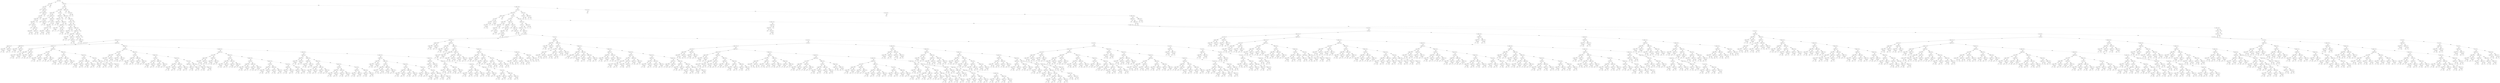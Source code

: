 digraph {
0 [label="dx' <= 2.5"];
1 [label="dy' <= 2.5"];
2 [label="dx' <= 1.5"];
3 [label="21"];
2 -> 3 [label="True"];
4 [label="seedy' <= 2.5"];
5 [label="21"];
4 -> 5 [label="True"];
6 [label="seedx' <= 3.5"];
7 [label="dy' <= 0.5"];
8 [label="seedy' <= 4.5"];
9 [label="seedx' <= 0.5"];
10 [label="21"];
9 -> 10 [label="True"];
11 [label="turn' <= 0.5"];
12 [label="21"];
11 -> 12 [label="True"];
13 [label="seedy' <= 3.5"];
14 [label="seedx' <= 1.5"];
15 [label="21"];
14 -> 15 [label="True"];
16 [label="20"];
14 -> 16 [style="dashed", label="False"];
13 -> 14 [label="True"];
17 [label="seedx' <= 1.5"];
18 [label="20"];
17 -> 18 [label="True"];
19 [label="21"];
17 -> 19 [style="dashed", label="False"];
13 -> 17 [style="dashed", label="False"];
11 -> 13 [style="dashed", label="False"];
9 -> 11 [style="dashed", label="False"];
8 -> 9 [label="True"];
20 [label="21"];
8 -> 20 [style="dashed", label="False"];
7 -> 8 [label="True"];
21 [label="21"];
7 -> 21 [style="dashed", label="False"];
6 -> 7 [label="True"];
22 [label="21"];
6 -> 22 [style="dashed", label="False"];
4 -> 6 [style="dashed", label="False"];
2 -> 4 [style="dashed", label="False"];
1 -> 2 [label="True"];
23 [label="20"];
1 -> 23 [style="dashed", label="False"];
0 -> 1 [label="True"];
24 [label="dx' <= 3.5"];
25 [label="dy' <= 3.5"];
26 [label="turn' <= 0.5"];
27 [label="seedx' <= 0.5"];
28 [label="21"];
27 -> 28 [label="True"];
29 [label="seedy' <= 1.5"];
30 [label="seedx' <= 1.5"];
31 [label="20"];
30 -> 31 [label="True"];
32 [label="seedx' <= 2.5"];
33 [label="1"];
32 -> 33 [label="True"];
34 [label="21"];
32 -> 34 [style="dashed", label="False"];
30 -> 32 [style="dashed", label="False"];
29 -> 30 [label="True"];
35 [label="seedy' <= 2.5"];
36 [label="21"];
35 -> 36 [label="True"];
37 [label="dy' <= 0.5"];
38 [label="seedy' <= 4.5"];
39 [label="seedx' <= 1.5"];
40 [label="seedy' <= 3.5"];
41 [label="21"];
40 -> 41 [label="True"];
42 [label="20"];
40 -> 42 [style="dashed", label="False"];
39 -> 40 [label="True"];
43 [label="seedy' <= 3.5"];
44 [label="20"];
43 -> 44 [label="True"];
45 [label="21"];
43 -> 45 [style="dashed", label="False"];
39 -> 43 [style="dashed", label="False"];
38 -> 39 [label="True"];
46 [label="21"];
38 -> 46 [style="dashed", label="False"];
37 -> 38 [label="True"];
47 [label="21"];
37 -> 47 [style="dashed", label="False"];
35 -> 37 [style="dashed", label="False"];
29 -> 35 [style="dashed", label="False"];
27 -> 29 [style="dashed", label="False"];
26 -> 27 [label="True"];
48 [label="dy' <= 0.5"];
49 [label="seedy' <= 2.5"];
50 [label="seedx' <= 1.5"];
51 [label="seedx' <= -0.5"];
52 [label="3"];
51 -> 52 [label="True"];
53 [label="20"];
51 -> 53 [style="dashed", label="False"];
50 -> 51 [label="True"];
54 [label="seedx' <= 4.5"];
55 [label="seedx' <= 2.5"];
56 [label="seedy' <= 1.5"];
57 [label="20"];
56 -> 57 [label="True"];
58 [label="1"];
56 -> 58 [style="dashed", label="False"];
55 -> 56 [label="True"];
59 [label="seedx' <= 3.5"];
60 [label="1"];
59 -> 60 [label="True"];
61 [label="seedy' <= 1.5"];
62 [label="1"];
61 -> 62 [label="True"];
63 [label="20"];
61 -> 63 [style="dashed", label="False"];
59 -> 61 [style="dashed", label="False"];
55 -> 59 [style="dashed", label="False"];
54 -> 55 [label="True"];
64 [label="1"];
54 -> 64 [style="dashed", label="False"];
50 -> 54 [style="dashed", label="False"];
49 -> 50 [label="True"];
65 [label="20"];
49 -> 65 [style="dashed", label="False"];
48 -> 49 [label="True"];
66 [label="seedx' <= -0.5"];
67 [label="2"];
66 -> 67 [label="True"];
68 [label="seedy' <= 4.5"];
69 [label="dy' <= 2.0"];
70 [label="seedx' <= 0.5"];
71 [label="seedy' <= 2.5"];
72 [label="seedy' <= 1.5"];
73 [label="20"];
72 -> 73 [label="True"];
74 [label="21"];
72 -> 74 [style="dashed", label="False"];
71 -> 72 [label="True"];
75 [label="20"];
71 -> 75 [style="dashed", label="False"];
70 -> 71 [label="True"];
76 [label="seedx' <= 4.5"];
77 [label="seedx' <= 2.5"];
78 [label="seedy' <= 1.5"];
79 [label="seedx' <= 1.5"];
80 [label="20"];
79 -> 80 [label="True"];
81 [label="21"];
79 -> 81 [style="dashed", label="False"];
78 -> 79 [label="True"];
82 [label="seedx' <= 1.5"];
83 [label="21"];
82 -> 83 [label="True"];
84 [label="seedy' <= 3.5"];
85 [label="21"];
84 -> 85 [label="True"];
86 [label="20"];
84 -> 86 [style="dashed", label="False"];
82 -> 84 [style="dashed", label="False"];
78 -> 82 [style="dashed", label="False"];
77 -> 78 [label="True"];
87 [label="seedx' <= 3.5"];
88 [label="seedy' <= 2.5"];
89 [label="21"];
88 -> 89 [label="True"];
90 [label="seedy' <= 3.5"];
91 [label="1"];
90 -> 91 [label="True"];
92 [label="21"];
90 -> 92 [style="dashed", label="False"];
88 -> 90 [style="dashed", label="False"];
87 -> 88 [label="True"];
93 [label="21"];
87 -> 93 [style="dashed", label="False"];
77 -> 87 [style="dashed", label="False"];
76 -> 77 [label="True"];
94 [label="20"];
76 -> 94 [style="dashed", label="False"];
70 -> 76 [style="dashed", label="False"];
69 -> 70 [label="True"];
95 [label="20"];
69 -> 95 [style="dashed", label="False"];
68 -> 69 [label="True"];
96 [label="20"];
68 -> 96 [style="dashed", label="False"];
66 -> 68 [style="dashed", label="False"];
48 -> 66 [style="dashed", label="False"];
26 -> 48 [style="dashed", label="False"];
25 -> 26 [label="True"];
97 [label="seedx' <= -0.5"];
98 [label="1"];
97 -> 98 [label="True"];
99 [label="turn' <= 0.5"];
100 [label="20"];
99 -> 100 [label="True"];
101 [label="0"];
99 -> 101 [style="dashed", label="False"];
97 -> 99 [style="dashed", label="False"];
25 -> 97 [style="dashed", label="False"];
24 -> 25 [label="True"];
102 [label="seedy' <= 3.5"];
103 [label="dy' <= 2.5"];
104 [label="seedx' <= 1.5"];
105 [label="seedx' <= -0.5"];
106 [label="dy' <= 0.5"];
107 [label="dx' <= 4.5"];
108 [label="turn' <= 0.5"];
109 [label="1"];
108 -> 109 [label="True"];
110 [label="20"];
108 -> 110 [style="dashed", label="False"];
107 -> 108 [label="True"];
111 [label="1"];
107 -> 111 [style="dashed", label="False"];
106 -> 107 [label="True"];
112 [label="dx' <= 4.5"];
113 [label="3"];
112 -> 113 [label="True"];
114 [label="20"];
112 -> 114 [style="dashed", label="False"];
106 -> 112 [style="dashed", label="False"];
105 -> 106 [label="True"];
115 [label="20"];
105 -> 115 [style="dashed", label="False"];
104 -> 105 [label="True"];
116 [label="dy' <= 0.5"];
117 [label="dx' <= 4.5"];
118 [label="seedx' <= 3.5"];
119 [label="seedy' <= 2.5"];
120 [label="seedy' <= 1.5"];
121 [label="20"];
120 -> 121 [label="True"];
122 [label="turn' <= 0.5"];
123 [label="20"];
122 -> 123 [label="True"];
124 [label="1"];
122 -> 124 [style="dashed", label="False"];
120 -> 122 [style="dashed", label="False"];
119 -> 120 [label="True"];
125 [label="20"];
119 -> 125 [style="dashed", label="False"];
118 -> 119 [label="True"];
126 [label="20"];
118 -> 126 [style="dashed", label="False"];
117 -> 118 [label="True"];
127 [label="seedx' <= 4.5"];
128 [label="seedx' <= 3.5"];
129 [label="20"];
128 -> 129 [label="True"];
130 [label="seedy' <= 2.5"];
131 [label="seedy' <= 1.5"];
132 [label="20"];
131 -> 132 [label="True"];
133 [label="turn' <= 0.5"];
134 [label="2"];
133 -> 134 [label="True"];
135 [label="20"];
133 -> 135 [style="dashed", label="False"];
131 -> 133 [style="dashed", label="False"];
130 -> 131 [label="True"];
136 [label="20"];
130 -> 136 [style="dashed", label="False"];
128 -> 130 [style="dashed", label="False"];
127 -> 128 [label="True"];
137 [label="turn' <= 0.5"];
138 [label="20"];
137 -> 138 [label="True"];
139 [label="seedy' <= 1.5"];
140 [label="20"];
139 -> 140 [label="True"];
141 [label="seedy' <= 2.5"];
142 [label="21"];
141 -> 142 [label="True"];
143 [label="20"];
141 -> 143 [style="dashed", label="False"];
139 -> 141 [style="dashed", label="False"];
137 -> 139 [style="dashed", label="False"];
127 -> 137 [style="dashed", label="False"];
117 -> 127 [style="dashed", label="False"];
116 -> 117 [label="True"];
144 [label="dx' <= 4.5"];
145 [label="seedx' <= 4.5"];
146 [label="dy' <= 1.5"];
147 [label="seedy' <= 1.5"];
148 [label="20"];
147 -> 148 [label="True"];
149 [label="seedx' <= 2.5"];
150 [label="1"];
149 -> 150 [label="True"];
151 [label="dx <= 0.5"];
152 [label="dy <= 0.5"];
153 [label="seedx <= -0.5"];
154 [label="turn <= 0.5"];
155 [label="seedx' <= 3.5"];
156 [label="seedy' <= 2.5"];
157 [label="1"];
156 -> 157 [label="True"];
158 [label="20"];
156 -> 158 [style="dashed", label="False"];
155 -> 156 [label="True"];
159 [label="seedy' <= 2.5"];
160 [label="20"];
159 -> 160 [label="True"];
161 [label="1"];
159 -> 161 [style="dashed", label="False"];
155 -> 159 [style="dashed", label="False"];
154 -> 155 [label="True"];
162 [label="seedx' <= 3.5"];
163 [label="seedy' <= 2.5"];
164 [label="1"];
163 -> 164 [label="True"];
165 [label="20"];
163 -> 165 [style="dashed", label="False"];
162 -> 163 [label="True"];
166 [label="seedy' <= 2.5"];
167 [label="20"];
166 -> 167 [label="True"];
168 [label="1"];
166 -> 168 [style="dashed", label="False"];
162 -> 166 [style="dashed", label="False"];
154 -> 162 [style="dashed", label="False"];
153 -> 154 [label="True"];
169 [label="seedx <= 0.5"];
170 [label="seedy <= 1.5"];
171 [label="turn <= 0.5"];
172 [label="seedx' <= 3.5"];
173 [label="seedy' <= 2.5"];
174 [label="1"];
173 -> 174 [label="True"];
175 [label="20"];
173 -> 175 [style="dashed", label="False"];
172 -> 173 [label="True"];
176 [label="seedy' <= 2.5"];
177 [label="20"];
176 -> 177 [label="True"];
178 [label="1"];
176 -> 178 [style="dashed", label="False"];
172 -> 176 [style="dashed", label="False"];
171 -> 172 [label="True"];
179 [label="seedx' <= 3.5"];
180 [label="seedy' <= 2.5"];
181 [label="1"];
180 -> 181 [label="True"];
182 [label="20"];
180 -> 182 [style="dashed", label="False"];
179 -> 180 [label="True"];
183 [label="seedy' <= 2.5"];
184 [label="20"];
183 -> 184 [label="True"];
185 [label="1"];
183 -> 185 [style="dashed", label="False"];
179 -> 183 [style="dashed", label="False"];
171 -> 179 [style="dashed", label="False"];
170 -> 171 [label="True"];
186 [label="seedy <= 2.5"];
187 [label="turn <= 0.5"];
188 [label="seedx' <= 3.5"];
189 [label="seedy' <= 2.5"];
190 [label="1"];
189 -> 190 [label="True"];
191 [label="20"];
189 -> 191 [style="dashed", label="False"];
188 -> 189 [label="True"];
192 [label="seedy' <= 2.5"];
193 [label="20"];
192 -> 193 [label="True"];
194 [label="1"];
192 -> 194 [style="dashed", label="False"];
188 -> 192 [style="dashed", label="False"];
187 -> 188 [label="True"];
195 [label="seedx' <= 3.5"];
196 [label="seedy' <= 2.5"];
197 [label="1"];
196 -> 197 [label="True"];
198 [label="20"];
196 -> 198 [style="dashed", label="False"];
195 -> 196 [label="True"];
199 [label="seedy' <= 2.5"];
200 [label="20"];
199 -> 200 [label="True"];
201 [label="1"];
199 -> 201 [style="dashed", label="False"];
195 -> 199 [style="dashed", label="False"];
187 -> 195 [style="dashed", label="False"];
186 -> 187 [label="True"];
202 [label="seedy <= 3.5"];
203 [label="turn <= 0.5"];
204 [label="seedx' <= 3.5"];
205 [label="seedy' <= 2.5"];
206 [label="1"];
205 -> 206 [label="True"];
207 [label="20"];
205 -> 207 [style="dashed", label="False"];
204 -> 205 [label="True"];
208 [label="seedy' <= 2.5"];
209 [label="20"];
208 -> 209 [label="True"];
210 [label="1"];
208 -> 210 [style="dashed", label="False"];
204 -> 208 [style="dashed", label="False"];
203 -> 204 [label="True"];
211 [label="seedx' <= 3.5"];
212 [label="seedy' <= 2.5"];
213 [label="1"];
212 -> 213 [label="True"];
214 [label="20"];
212 -> 214 [style="dashed", label="False"];
211 -> 212 [label="True"];
215 [label="seedy' <= 2.5"];
216 [label="20"];
215 -> 216 [label="True"];
217 [label="1"];
215 -> 217 [style="dashed", label="False"];
211 -> 215 [style="dashed", label="False"];
203 -> 211 [style="dashed", label="False"];
202 -> 203 [label="True"];
218 [label="seedy <= 4.5"];
219 [label="turn <= 0.5"];
220 [label="seedx' <= 3.5"];
221 [label="seedy' <= 2.5"];
222 [label="1"];
221 -> 222 [label="True"];
223 [label="20"];
221 -> 223 [style="dashed", label="False"];
220 -> 221 [label="True"];
224 [label="seedy' <= 2.5"];
225 [label="20"];
224 -> 225 [label="True"];
226 [label="1"];
224 -> 226 [style="dashed", label="False"];
220 -> 224 [style="dashed", label="False"];
219 -> 220 [label="True"];
227 [label="seedx' <= 3.5"];
228 [label="seedy' <= 2.5"];
229 [label="1"];
228 -> 229 [label="True"];
230 [label="20"];
228 -> 230 [style="dashed", label="False"];
227 -> 228 [label="True"];
231 [label="seedy' <= 2.5"];
232 [label="20"];
231 -> 232 [label="True"];
233 [label="1"];
231 -> 233 [style="dashed", label="False"];
227 -> 231 [style="dashed", label="False"];
219 -> 227 [style="dashed", label="False"];
218 -> 219 [label="True"];
234 [label="turn <= 0.5"];
235 [label="seedx' <= 3.5"];
236 [label="seedy' <= 2.5"];
237 [label="1"];
236 -> 237 [label="True"];
238 [label="20"];
236 -> 238 [style="dashed", label="False"];
235 -> 236 [label="True"];
239 [label="seedy' <= 2.5"];
240 [label="20"];
239 -> 240 [label="True"];
241 [label="1"];
239 -> 241 [style="dashed", label="False"];
235 -> 239 [style="dashed", label="False"];
234 -> 235 [label="True"];
242 [label="seedx' <= 3.5"];
243 [label="seedy' <= 2.5"];
244 [label="1"];
243 -> 244 [label="True"];
245 [label="20"];
243 -> 245 [style="dashed", label="False"];
242 -> 243 [label="True"];
246 [label="seedy' <= 2.5"];
247 [label="20"];
246 -> 247 [label="True"];
248 [label="1"];
246 -> 248 [style="dashed", label="False"];
242 -> 246 [style="dashed", label="False"];
234 -> 242 [style="dashed", label="False"];
218 -> 234 [style="dashed", label="False"];
202 -> 218 [style="dashed", label="False"];
186 -> 202 [style="dashed", label="False"];
170 -> 186 [style="dashed", label="False"];
169 -> 170 [label="True"];
249 [label="seedx <= 1.5"];
250 [label="seedy <= 1.5"];
251 [label="turn <= 0.5"];
252 [label="seedx' <= 3.5"];
253 [label="seedy' <= 2.5"];
254 [label="1"];
253 -> 254 [label="True"];
255 [label="20"];
253 -> 255 [style="dashed", label="False"];
252 -> 253 [label="True"];
256 [label="seedy' <= 2.5"];
257 [label="20"];
256 -> 257 [label="True"];
258 [label="1"];
256 -> 258 [style="dashed", label="False"];
252 -> 256 [style="dashed", label="False"];
251 -> 252 [label="True"];
259 [label="seedx' <= 3.5"];
260 [label="seedy' <= 2.5"];
261 [label="1"];
260 -> 261 [label="True"];
262 [label="20"];
260 -> 262 [style="dashed", label="False"];
259 -> 260 [label="True"];
263 [label="seedy' <= 2.5"];
264 [label="20"];
263 -> 264 [label="True"];
265 [label="1"];
263 -> 265 [style="dashed", label="False"];
259 -> 263 [style="dashed", label="False"];
251 -> 259 [style="dashed", label="False"];
250 -> 251 [label="True"];
266 [label="seedy <= 2.5"];
267 [label="turn <= 0.5"];
268 [label="seedx' <= 3.5"];
269 [label="seedy' <= 2.5"];
270 [label="1"];
269 -> 270 [label="True"];
271 [label="20"];
269 -> 271 [style="dashed", label="False"];
268 -> 269 [label="True"];
272 [label="seedy' <= 2.5"];
273 [label="20"];
272 -> 273 [label="True"];
274 [label="1"];
272 -> 274 [style="dashed", label="False"];
268 -> 272 [style="dashed", label="False"];
267 -> 268 [label="True"];
275 [label="seedx' <= 3.5"];
276 [label="seedy' <= 2.5"];
277 [label="1"];
276 -> 277 [label="True"];
278 [label="20"];
276 -> 278 [style="dashed", label="False"];
275 -> 276 [label="True"];
279 [label="seedy' <= 2.5"];
280 [label="20"];
279 -> 280 [label="True"];
281 [label="1"];
279 -> 281 [style="dashed", label="False"];
275 -> 279 [style="dashed", label="False"];
267 -> 275 [style="dashed", label="False"];
266 -> 267 [label="True"];
282 [label="seedy <= 3.5"];
283 [label="turn <= 0.5"];
284 [label="seedx' <= 3.5"];
285 [label="seedy' <= 2.5"];
286 [label="1"];
285 -> 286 [label="True"];
287 [label="20"];
285 -> 287 [style="dashed", label="False"];
284 -> 285 [label="True"];
288 [label="seedy' <= 2.5"];
289 [label="20"];
288 -> 289 [label="True"];
290 [label="1"];
288 -> 290 [style="dashed", label="False"];
284 -> 288 [style="dashed", label="False"];
283 -> 284 [label="True"];
291 [label="seedx' <= 3.5"];
292 [label="seedy' <= 2.5"];
293 [label="1"];
292 -> 293 [label="True"];
294 [label="20"];
292 -> 294 [style="dashed", label="False"];
291 -> 292 [label="True"];
295 [label="seedy' <= 2.5"];
296 [label="20"];
295 -> 296 [label="True"];
297 [label="1"];
295 -> 297 [style="dashed", label="False"];
291 -> 295 [style="dashed", label="False"];
283 -> 291 [style="dashed", label="False"];
282 -> 283 [label="True"];
298 [label="seedy <= 4.5"];
299 [label="turn <= 0.5"];
300 [label="seedx' <= 3.5"];
301 [label="seedy' <= 2.5"];
302 [label="1"];
301 -> 302 [label="True"];
303 [label="20"];
301 -> 303 [style="dashed", label="False"];
300 -> 301 [label="True"];
304 [label="seedy' <= 2.5"];
305 [label="20"];
304 -> 305 [label="True"];
306 [label="1"];
304 -> 306 [style="dashed", label="False"];
300 -> 304 [style="dashed", label="False"];
299 -> 300 [label="True"];
307 [label="seedx' <= 3.5"];
308 [label="seedy' <= 2.5"];
309 [label="1"];
308 -> 309 [label="True"];
310 [label="20"];
308 -> 310 [style="dashed", label="False"];
307 -> 308 [label="True"];
311 [label="seedy' <= 2.5"];
312 [label="20"];
311 -> 312 [label="True"];
313 [label="1"];
311 -> 313 [style="dashed", label="False"];
307 -> 311 [style="dashed", label="False"];
299 -> 307 [style="dashed", label="False"];
298 -> 299 [label="True"];
314 [label="turn <= 0.5"];
315 [label="seedx' <= 3.5"];
316 [label="seedy' <= 2.5"];
317 [label="1"];
316 -> 317 [label="True"];
318 [label="20"];
316 -> 318 [style="dashed", label="False"];
315 -> 316 [label="True"];
319 [label="seedy' <= 2.5"];
320 [label="20"];
319 -> 320 [label="True"];
321 [label="1"];
319 -> 321 [style="dashed", label="False"];
315 -> 319 [style="dashed", label="False"];
314 -> 315 [label="True"];
322 [label="seedx' <= 3.5"];
323 [label="seedy' <= 2.5"];
324 [label="1"];
323 -> 324 [label="True"];
325 [label="20"];
323 -> 325 [style="dashed", label="False"];
322 -> 323 [label="True"];
326 [label="seedy' <= 2.5"];
327 [label="20"];
326 -> 327 [label="True"];
328 [label="1"];
326 -> 328 [style="dashed", label="False"];
322 -> 326 [style="dashed", label="False"];
314 -> 322 [style="dashed", label="False"];
298 -> 314 [style="dashed", label="False"];
282 -> 298 [style="dashed", label="False"];
266 -> 282 [style="dashed", label="False"];
250 -> 266 [style="dashed", label="False"];
249 -> 250 [label="True"];
329 [label="seedx <= 2.5"];
330 [label="seedy <= 1.5"];
331 [label="turn <= 0.5"];
332 [label="seedx' <= 3.5"];
333 [label="seedy' <= 2.5"];
334 [label="1"];
333 -> 334 [label="True"];
335 [label="20"];
333 -> 335 [style="dashed", label="False"];
332 -> 333 [label="True"];
336 [label="seedy' <= 2.5"];
337 [label="20"];
336 -> 337 [label="True"];
338 [label="1"];
336 -> 338 [style="dashed", label="False"];
332 -> 336 [style="dashed", label="False"];
331 -> 332 [label="True"];
339 [label="seedx' <= 3.5"];
340 [label="seedy' <= 2.5"];
341 [label="1"];
340 -> 341 [label="True"];
342 [label="20"];
340 -> 342 [style="dashed", label="False"];
339 -> 340 [label="True"];
343 [label="seedy' <= 2.5"];
344 [label="20"];
343 -> 344 [label="True"];
345 [label="1"];
343 -> 345 [style="dashed", label="False"];
339 -> 343 [style="dashed", label="False"];
331 -> 339 [style="dashed", label="False"];
330 -> 331 [label="True"];
346 [label="seedy <= 2.5"];
347 [label="turn <= 0.5"];
348 [label="seedx' <= 3.5"];
349 [label="seedy' <= 2.5"];
350 [label="1"];
349 -> 350 [label="True"];
351 [label="20"];
349 -> 351 [style="dashed", label="False"];
348 -> 349 [label="True"];
352 [label="seedy' <= 2.5"];
353 [label="20"];
352 -> 353 [label="True"];
354 [label="1"];
352 -> 354 [style="dashed", label="False"];
348 -> 352 [style="dashed", label="False"];
347 -> 348 [label="True"];
355 [label="seedx' <= 3.5"];
356 [label="seedy' <= 2.5"];
357 [label="1"];
356 -> 357 [label="True"];
358 [label="20"];
356 -> 358 [style="dashed", label="False"];
355 -> 356 [label="True"];
359 [label="seedy' <= 2.5"];
360 [label="20"];
359 -> 360 [label="True"];
361 [label="1"];
359 -> 361 [style="dashed", label="False"];
355 -> 359 [style="dashed", label="False"];
347 -> 355 [style="dashed", label="False"];
346 -> 347 [label="True"];
362 [label="seedy <= 3.5"];
363 [label="turn <= 0.5"];
364 [label="seedx' <= 3.5"];
365 [label="seedy' <= 2.5"];
366 [label="1"];
365 -> 366 [label="True"];
367 [label="20"];
365 -> 367 [style="dashed", label="False"];
364 -> 365 [label="True"];
368 [label="seedy' <= 2.5"];
369 [label="20"];
368 -> 369 [label="True"];
370 [label="1"];
368 -> 370 [style="dashed", label="False"];
364 -> 368 [style="dashed", label="False"];
363 -> 364 [label="True"];
371 [label="seedx' <= 3.5"];
372 [label="seedy' <= 2.5"];
373 [label="1"];
372 -> 373 [label="True"];
374 [label="20"];
372 -> 374 [style="dashed", label="False"];
371 -> 372 [label="True"];
375 [label="seedy' <= 2.5"];
376 [label="20"];
375 -> 376 [label="True"];
377 [label="1"];
375 -> 377 [style="dashed", label="False"];
371 -> 375 [style="dashed", label="False"];
363 -> 371 [style="dashed", label="False"];
362 -> 363 [label="True"];
378 [label="seedy <= 4.5"];
379 [label="turn <= 0.5"];
380 [label="seedx' <= 3.5"];
381 [label="seedy' <= 2.5"];
382 [label="1"];
381 -> 382 [label="True"];
383 [label="20"];
381 -> 383 [style="dashed", label="False"];
380 -> 381 [label="True"];
384 [label="seedy' <= 2.5"];
385 [label="20"];
384 -> 385 [label="True"];
386 [label="1"];
384 -> 386 [style="dashed", label="False"];
380 -> 384 [style="dashed", label="False"];
379 -> 380 [label="True"];
387 [label="seedx' <= 3.5"];
388 [label="seedy' <= 2.5"];
389 [label="1"];
388 -> 389 [label="True"];
390 [label="20"];
388 -> 390 [style="dashed", label="False"];
387 -> 388 [label="True"];
391 [label="seedy' <= 2.5"];
392 [label="20"];
391 -> 392 [label="True"];
393 [label="1"];
391 -> 393 [style="dashed", label="False"];
387 -> 391 [style="dashed", label="False"];
379 -> 387 [style="dashed", label="False"];
378 -> 379 [label="True"];
394 [label="turn <= 0.5"];
395 [label="seedx' <= 3.5"];
396 [label="seedy' <= 2.5"];
397 [label="1"];
396 -> 397 [label="True"];
398 [label="20"];
396 -> 398 [style="dashed", label="False"];
395 -> 396 [label="True"];
399 [label="seedy' <= 2.5"];
400 [label="20"];
399 -> 400 [label="True"];
401 [label="1"];
399 -> 401 [style="dashed", label="False"];
395 -> 399 [style="dashed", label="False"];
394 -> 395 [label="True"];
402 [label="seedx' <= 3.5"];
403 [label="seedy' <= 2.5"];
404 [label="1"];
403 -> 404 [label="True"];
405 [label="20"];
403 -> 405 [style="dashed", label="False"];
402 -> 403 [label="True"];
406 [label="seedy' <= 2.5"];
407 [label="20"];
406 -> 407 [label="True"];
408 [label="1"];
406 -> 408 [style="dashed", label="False"];
402 -> 406 [style="dashed", label="False"];
394 -> 402 [style="dashed", label="False"];
378 -> 394 [style="dashed", label="False"];
362 -> 378 [style="dashed", label="False"];
346 -> 362 [style="dashed", label="False"];
330 -> 346 [style="dashed", label="False"];
329 -> 330 [label="True"];
409 [label="seedx <= 3.5"];
410 [label="seedy <= 1.5"];
411 [label="seedx' <= 3.5"];
412 [label="seedy' <= 2.5"];
413 [label="1"];
412 -> 413 [label="True"];
414 [label="20"];
412 -> 414 [style="dashed", label="False"];
411 -> 412 [label="True"];
415 [label="seedy' <= 2.5"];
416 [label="20"];
415 -> 416 [label="True"];
417 [label="1"];
415 -> 417 [style="dashed", label="False"];
411 -> 415 [style="dashed", label="False"];
410 -> 411 [label="True"];
418 [label="seedy <= 2.5"];
419 [label="seedx' <= 3.5"];
420 [label="seedy' <= 2.5"];
421 [label="1"];
420 -> 421 [label="True"];
422 [label="20"];
420 -> 422 [style="dashed", label="False"];
419 -> 420 [label="True"];
423 [label="seedy' <= 2.5"];
424 [label="20"];
423 -> 424 [label="True"];
425 [label="1"];
423 -> 425 [style="dashed", label="False"];
419 -> 423 [style="dashed", label="False"];
418 -> 419 [label="True"];
426 [label="seedy <= 3.5"];
427 [label="turn <= 0.5"];
428 [label="seedx' <= 3.5"];
429 [label="seedy' <= 2.5"];
430 [label="1"];
429 -> 430 [label="True"];
431 [label="20"];
429 -> 431 [style="dashed", label="False"];
428 -> 429 [label="True"];
432 [label="seedy' <= 2.5"];
433 [label="20"];
432 -> 433 [label="True"];
434 [label="1"];
432 -> 434 [style="dashed", label="False"];
428 -> 432 [style="dashed", label="False"];
427 -> 428 [label="True"];
435 [label="seedx' <= 3.5"];
436 [label="seedy' <= 2.5"];
437 [label="1"];
436 -> 437 [label="True"];
438 [label="20"];
436 -> 438 [style="dashed", label="False"];
435 -> 436 [label="True"];
439 [label="seedy' <= 2.5"];
440 [label="20"];
439 -> 440 [label="True"];
441 [label="1"];
439 -> 441 [style="dashed", label="False"];
435 -> 439 [style="dashed", label="False"];
427 -> 435 [style="dashed", label="False"];
426 -> 427 [label="True"];
442 [label="seedy <= 4.5"];
443 [label="turn <= 0.5"];
444 [label="seedx' <= 3.5"];
445 [label="seedy' <= 2.5"];
446 [label="1"];
445 -> 446 [label="True"];
447 [label="20"];
445 -> 447 [style="dashed", label="False"];
444 -> 445 [label="True"];
448 [label="seedy' <= 2.5"];
449 [label="20"];
448 -> 449 [label="True"];
450 [label="1"];
448 -> 450 [style="dashed", label="False"];
444 -> 448 [style="dashed", label="False"];
443 -> 444 [label="True"];
451 [label="seedx' <= 3.5"];
452 [label="seedy' <= 2.5"];
453 [label="1"];
452 -> 453 [label="True"];
454 [label="20"];
452 -> 454 [style="dashed", label="False"];
451 -> 452 [label="True"];
455 [label="seedy' <= 2.5"];
456 [label="20"];
455 -> 456 [label="True"];
457 [label="1"];
455 -> 457 [style="dashed", label="False"];
451 -> 455 [style="dashed", label="False"];
443 -> 451 [style="dashed", label="False"];
442 -> 443 [label="True"];
458 [label="turn <= 0.5"];
459 [label="seedx' <= 3.5"];
460 [label="seedy' <= 2.5"];
461 [label="1"];
460 -> 461 [label="True"];
462 [label="20"];
460 -> 462 [style="dashed", label="False"];
459 -> 460 [label="True"];
463 [label="seedy' <= 2.5"];
464 [label="20"];
463 -> 464 [label="True"];
465 [label="1"];
463 -> 465 [style="dashed", label="False"];
459 -> 463 [style="dashed", label="False"];
458 -> 459 [label="True"];
466 [label="seedx' <= 3.5"];
467 [label="seedy' <= 2.5"];
468 [label="1"];
467 -> 468 [label="True"];
469 [label="20"];
467 -> 469 [style="dashed", label="False"];
466 -> 467 [label="True"];
470 [label="seedy' <= 2.5"];
471 [label="20"];
470 -> 471 [label="True"];
472 [label="1"];
470 -> 472 [style="dashed", label="False"];
466 -> 470 [style="dashed", label="False"];
458 -> 466 [style="dashed", label="False"];
442 -> 458 [style="dashed", label="False"];
426 -> 442 [style="dashed", label="False"];
418 -> 426 [style="dashed", label="False"];
410 -> 418 [style="dashed", label="False"];
409 -> 410 [label="True"];
473 [label="seedx <= 4.5"];
474 [label="seedy <= 1.5"];
475 [label="seedx' <= 3.5"];
476 [label="seedy' <= 2.5"];
477 [label="1"];
476 -> 477 [label="True"];
478 [label="20"];
476 -> 478 [style="dashed", label="False"];
475 -> 476 [label="True"];
479 [label="seedy' <= 2.5"];
480 [label="20"];
479 -> 480 [label="True"];
481 [label="1"];
479 -> 481 [style="dashed", label="False"];
475 -> 479 [style="dashed", label="False"];
474 -> 475 [label="True"];
482 [label="seedy <= 2.5"];
483 [label="turn <= 0.5"];
484 [label="seedx' <= 3.5"];
485 [label="seedy' <= 2.5"];
486 [label="1"];
485 -> 486 [label="True"];
487 [label="20"];
485 -> 487 [style="dashed", label="False"];
484 -> 485 [label="True"];
488 [label="seedy' <= 2.5"];
489 [label="20"];
488 -> 489 [label="True"];
490 [label="1"];
488 -> 490 [style="dashed", label="False"];
484 -> 488 [style="dashed", label="False"];
483 -> 484 [label="True"];
491 [label="seedx' <= 3.5"];
492 [label="seedy' <= 2.5"];
493 [label="1"];
492 -> 493 [label="True"];
494 [label="20"];
492 -> 494 [style="dashed", label="False"];
491 -> 492 [label="True"];
495 [label="seedy' <= 2.5"];
496 [label="20"];
495 -> 496 [label="True"];
497 [label="1"];
495 -> 497 [style="dashed", label="False"];
491 -> 495 [style="dashed", label="False"];
483 -> 491 [style="dashed", label="False"];
482 -> 483 [label="True"];
498 [label="seedy <= 3.5"];
499 [label="turn <= 0.5"];
500 [label="seedx' <= 3.5"];
501 [label="seedy' <= 2.5"];
502 [label="1"];
501 -> 502 [label="True"];
503 [label="20"];
501 -> 503 [style="dashed", label="False"];
500 -> 501 [label="True"];
504 [label="seedy' <= 2.5"];
505 [label="20"];
504 -> 505 [label="True"];
506 [label="1"];
504 -> 506 [style="dashed", label="False"];
500 -> 504 [style="dashed", label="False"];
499 -> 500 [label="True"];
507 [label="seedx' <= 3.5"];
508 [label="seedy' <= 2.5"];
509 [label="1"];
508 -> 509 [label="True"];
510 [label="20"];
508 -> 510 [style="dashed", label="False"];
507 -> 508 [label="True"];
511 [label="seedy' <= 2.5"];
512 [label="20"];
511 -> 512 [label="True"];
513 [label="1"];
511 -> 513 [style="dashed", label="False"];
507 -> 511 [style="dashed", label="False"];
499 -> 507 [style="dashed", label="False"];
498 -> 499 [label="True"];
514 [label="seedy <= 4.5"];
515 [label="seedx' <= 3.5"];
516 [label="seedy' <= 2.5"];
517 [label="1"];
516 -> 517 [label="True"];
518 [label="20"];
516 -> 518 [style="dashed", label="False"];
515 -> 516 [label="True"];
519 [label="seedy' <= 2.5"];
520 [label="20"];
519 -> 520 [label="True"];
521 [label="1"];
519 -> 521 [style="dashed", label="False"];
515 -> 519 [style="dashed", label="False"];
514 -> 515 [label="True"];
522 [label="turn <= 0.5"];
523 [label="seedx' <= 3.5"];
524 [label="seedy' <= 2.5"];
525 [label="1"];
524 -> 525 [label="True"];
526 [label="20"];
524 -> 526 [style="dashed", label="False"];
523 -> 524 [label="True"];
527 [label="seedy' <= 2.5"];
528 [label="20"];
527 -> 528 [label="True"];
529 [label="1"];
527 -> 529 [style="dashed", label="False"];
523 -> 527 [style="dashed", label="False"];
522 -> 523 [label="True"];
530 [label="seedx' <= 3.5"];
531 [label="seedy' <= 2.5"];
532 [label="1"];
531 -> 532 [label="True"];
533 [label="20"];
531 -> 533 [style="dashed", label="False"];
530 -> 531 [label="True"];
534 [label="seedy' <= 2.5"];
535 [label="20"];
534 -> 535 [label="True"];
536 [label="1"];
534 -> 536 [style="dashed", label="False"];
530 -> 534 [style="dashed", label="False"];
522 -> 530 [style="dashed", label="False"];
514 -> 522 [style="dashed", label="False"];
498 -> 514 [style="dashed", label="False"];
482 -> 498 [style="dashed", label="False"];
474 -> 482 [style="dashed", label="False"];
473 -> 474 [label="True"];
537 [label="seedy <= 1.5"];
538 [label="seedx' <= 3.5"];
539 [label="seedy' <= 2.5"];
540 [label="1"];
539 -> 540 [label="True"];
541 [label="20"];
539 -> 541 [style="dashed", label="False"];
538 -> 539 [label="True"];
542 [label="seedy' <= 2.5"];
543 [label="20"];
542 -> 543 [label="True"];
544 [label="1"];
542 -> 544 [style="dashed", label="False"];
538 -> 542 [style="dashed", label="False"];
537 -> 538 [label="True"];
545 [label="seedy <= 2.5"];
546 [label="turn <= 0.5"];
547 [label="seedx' <= 3.5"];
548 [label="seedy' <= 2.5"];
549 [label="1"];
548 -> 549 [label="True"];
550 [label="20"];
548 -> 550 [style="dashed", label="False"];
547 -> 548 [label="True"];
551 [label="seedy' <= 2.5"];
552 [label="20"];
551 -> 552 [label="True"];
553 [label="1"];
551 -> 553 [style="dashed", label="False"];
547 -> 551 [style="dashed", label="False"];
546 -> 547 [label="True"];
554 [label="seedx' <= 3.5"];
555 [label="seedy' <= 2.5"];
556 [label="1"];
555 -> 556 [label="True"];
557 [label="20"];
555 -> 557 [style="dashed", label="False"];
554 -> 555 [label="True"];
558 [label="seedy' <= 2.5"];
559 [label="20"];
558 -> 559 [label="True"];
560 [label="1"];
558 -> 560 [style="dashed", label="False"];
554 -> 558 [style="dashed", label="False"];
546 -> 554 [style="dashed", label="False"];
545 -> 546 [label="True"];
561 [label="seedy <= 3.5"];
562 [label="turn <= 0.5"];
563 [label="seedx' <= 3.5"];
564 [label="seedy' <= 2.5"];
565 [label="1"];
564 -> 565 [label="True"];
566 [label="20"];
564 -> 566 [style="dashed", label="False"];
563 -> 564 [label="True"];
567 [label="seedy' <= 2.5"];
568 [label="20"];
567 -> 568 [label="True"];
569 [label="1"];
567 -> 569 [style="dashed", label="False"];
563 -> 567 [style="dashed", label="False"];
562 -> 563 [label="True"];
570 [label="seedx' <= 3.5"];
571 [label="seedy' <= 2.5"];
572 [label="1"];
571 -> 572 [label="True"];
573 [label="20"];
571 -> 573 [style="dashed", label="False"];
570 -> 571 [label="True"];
574 [label="seedy' <= 2.5"];
575 [label="20"];
574 -> 575 [label="True"];
576 [label="1"];
574 -> 576 [style="dashed", label="False"];
570 -> 574 [style="dashed", label="False"];
562 -> 570 [style="dashed", label="False"];
561 -> 562 [label="True"];
577 [label="seedy <= 4.5"];
578 [label="seedx' <= 3.5"];
579 [label="seedy' <= 2.5"];
580 [label="1"];
579 -> 580 [label="True"];
581 [label="20"];
579 -> 581 [style="dashed", label="False"];
578 -> 579 [label="True"];
582 [label="seedy' <= 2.5"];
583 [label="20"];
582 -> 583 [label="True"];
584 [label="1"];
582 -> 584 [style="dashed", label="False"];
578 -> 582 [style="dashed", label="False"];
577 -> 578 [label="True"];
585 [label="turn <= 0.5"];
586 [label="seedx' <= 3.5"];
587 [label="seedy' <= 2.5"];
588 [label="1"];
587 -> 588 [label="True"];
589 [label="20"];
587 -> 589 [style="dashed", label="False"];
586 -> 587 [label="True"];
590 [label="seedy' <= 2.5"];
591 [label="20"];
590 -> 591 [label="True"];
592 [label="1"];
590 -> 592 [style="dashed", label="False"];
586 -> 590 [style="dashed", label="False"];
585 -> 586 [label="True"];
593 [label="seedx' <= 3.5"];
594 [label="seedy' <= 2.5"];
595 [label="1"];
594 -> 595 [label="True"];
596 [label="20"];
594 -> 596 [style="dashed", label="False"];
593 -> 594 [label="True"];
597 [label="seedy' <= 2.5"];
598 [label="20"];
597 -> 598 [label="True"];
599 [label="1"];
597 -> 599 [style="dashed", label="False"];
593 -> 597 [style="dashed", label="False"];
585 -> 593 [style="dashed", label="False"];
577 -> 585 [style="dashed", label="False"];
561 -> 577 [style="dashed", label="False"];
545 -> 561 [style="dashed", label="False"];
537 -> 545 [style="dashed", label="False"];
473 -> 537 [style="dashed", label="False"];
409 -> 473 [style="dashed", label="False"];
329 -> 409 [style="dashed", label="False"];
249 -> 329 [style="dashed", label="False"];
169 -> 249 [style="dashed", label="False"];
153 -> 169 [style="dashed", label="False"];
152 -> 153 [label="True"];
600 [label="seedx <= -0.5"];
601 [label="seedx' <= 3.5"];
602 [label="seedy' <= 2.5"];
603 [label="1"];
602 -> 603 [label="True"];
604 [label="20"];
602 -> 604 [style="dashed", label="False"];
601 -> 602 [label="True"];
605 [label="seedy' <= 2.5"];
606 [label="20"];
605 -> 606 [label="True"];
607 [label="1"];
605 -> 607 [style="dashed", label="False"];
601 -> 605 [style="dashed", label="False"];
600 -> 601 [label="True"];
608 [label="seedx <= 0.5"];
609 [label="seedx' <= 3.5"];
610 [label="seedy' <= 2.5"];
611 [label="1"];
610 -> 611 [label="True"];
612 [label="20"];
610 -> 612 [style="dashed", label="False"];
609 -> 610 [label="True"];
613 [label="seedy' <= 2.5"];
614 [label="20"];
613 -> 614 [label="True"];
615 [label="1"];
613 -> 615 [style="dashed", label="False"];
609 -> 613 [style="dashed", label="False"];
608 -> 609 [label="True"];
616 [label="seedx <= 1.5"];
617 [label="seedy <= 2.5"];
618 [label="seedx' <= 3.5"];
619 [label="seedy' <= 2.5"];
620 [label="1"];
619 -> 620 [label="True"];
621 [label="20"];
619 -> 621 [style="dashed", label="False"];
618 -> 619 [label="True"];
622 [label="seedy' <= 2.5"];
623 [label="20"];
622 -> 623 [label="True"];
624 [label="1"];
622 -> 624 [style="dashed", label="False"];
618 -> 622 [style="dashed", label="False"];
617 -> 618 [label="True"];
625 [label="seedy <= 4.0"];
626 [label="seedx' <= 3.5"];
627 [label="seedy' <= 2.5"];
628 [label="1"];
627 -> 628 [label="True"];
629 [label="20"];
627 -> 629 [style="dashed", label="False"];
626 -> 627 [label="True"];
630 [label="seedy' <= 2.5"];
631 [label="20"];
630 -> 631 [label="True"];
632 [label="1"];
630 -> 632 [style="dashed", label="False"];
626 -> 630 [style="dashed", label="False"];
625 -> 626 [label="True"];
633 [label="seedx' <= 3.5"];
634 [label="seedy' <= 2.5"];
635 [label="1"];
634 -> 635 [label="True"];
636 [label="20"];
634 -> 636 [style="dashed", label="False"];
633 -> 634 [label="True"];
637 [label="seedy' <= 2.5"];
638 [label="20"];
637 -> 638 [label="True"];
639 [label="1"];
637 -> 639 [style="dashed", label="False"];
633 -> 637 [style="dashed", label="False"];
625 -> 633 [style="dashed", label="False"];
617 -> 625 [style="dashed", label="False"];
616 -> 617 [label="True"];
640 [label="seedx <= 2.5"];
641 [label="seedy <= 1.5"];
642 [label="seedx' <= 3.5"];
643 [label="seedy' <= 2.5"];
644 [label="1"];
643 -> 644 [label="True"];
645 [label="20"];
643 -> 645 [style="dashed", label="False"];
642 -> 643 [label="True"];
646 [label="seedy' <= 2.5"];
647 [label="20"];
646 -> 647 [label="True"];
648 [label="1"];
646 -> 648 [style="dashed", label="False"];
642 -> 646 [style="dashed", label="False"];
641 -> 642 [label="True"];
649 [label="seedy <= 2.5"];
650 [label="seedx' <= 3.5"];
651 [label="seedy' <= 2.5"];
652 [label="1"];
651 -> 652 [label="True"];
653 [label="20"];
651 -> 653 [style="dashed", label="False"];
650 -> 651 [label="True"];
654 [label="seedy' <= 2.5"];
655 [label="20"];
654 -> 655 [label="True"];
656 [label="1"];
654 -> 656 [style="dashed", label="False"];
650 -> 654 [style="dashed", label="False"];
649 -> 650 [label="True"];
657 [label="turn <= 0.5"];
658 [label="seedx' <= 3.5"];
659 [label="seedy' <= 2.5"];
660 [label="1"];
659 -> 660 [label="True"];
661 [label="20"];
659 -> 661 [style="dashed", label="False"];
658 -> 659 [label="True"];
662 [label="seedy' <= 2.5"];
663 [label="20"];
662 -> 663 [label="True"];
664 [label="1"];
662 -> 664 [style="dashed", label="False"];
658 -> 662 [style="dashed", label="False"];
657 -> 658 [label="True"];
665 [label="seedx' <= 3.5"];
666 [label="seedy' <= 2.5"];
667 [label="1"];
666 -> 667 [label="True"];
668 [label="20"];
666 -> 668 [style="dashed", label="False"];
665 -> 666 [label="True"];
669 [label="seedy' <= 2.5"];
670 [label="20"];
669 -> 670 [label="True"];
671 [label="1"];
669 -> 671 [style="dashed", label="False"];
665 -> 669 [style="dashed", label="False"];
657 -> 665 [style="dashed", label="False"];
649 -> 657 [style="dashed", label="False"];
641 -> 649 [style="dashed", label="False"];
640 -> 641 [label="True"];
672 [label="seedx <= 4.0"];
673 [label="seedy <= 3.5"];
674 [label="seedx' <= 3.5"];
675 [label="seedy' <= 2.5"];
676 [label="1"];
675 -> 676 [label="True"];
677 [label="20"];
675 -> 677 [style="dashed", label="False"];
674 -> 675 [label="True"];
678 [label="seedy' <= 2.5"];
679 [label="20"];
678 -> 679 [label="True"];
680 [label="1"];
678 -> 680 [style="dashed", label="False"];
674 -> 678 [style="dashed", label="False"];
673 -> 674 [label="True"];
681 [label="seedx' <= 3.5"];
682 [label="seedy' <= 2.5"];
683 [label="1"];
682 -> 683 [label="True"];
684 [label="20"];
682 -> 684 [style="dashed", label="False"];
681 -> 682 [label="True"];
685 [label="seedy' <= 2.5"];
686 [label="20"];
685 -> 686 [label="True"];
687 [label="1"];
685 -> 687 [style="dashed", label="False"];
681 -> 685 [style="dashed", label="False"];
673 -> 681 [style="dashed", label="False"];
672 -> 673 [label="True"];
688 [label="seedx' <= 3.5"];
689 [label="seedy' <= 2.5"];
690 [label="1"];
689 -> 690 [label="True"];
691 [label="20"];
689 -> 691 [style="dashed", label="False"];
688 -> 689 [label="True"];
692 [label="seedy' <= 2.5"];
693 [label="20"];
692 -> 693 [label="True"];
694 [label="1"];
692 -> 694 [style="dashed", label="False"];
688 -> 692 [style="dashed", label="False"];
672 -> 688 [style="dashed", label="False"];
640 -> 672 [style="dashed", label="False"];
616 -> 640 [style="dashed", label="False"];
608 -> 616 [style="dashed", label="False"];
600 -> 608 [style="dashed", label="False"];
152 -> 600 [style="dashed", label="False"];
151 -> 152 [label="True"];
695 [label="dx <= 1.5"];
696 [label="seedx <= -0.5"];
697 [label="seedx' <= 3.5"];
698 [label="seedy' <= 2.5"];
699 [label="1"];
698 -> 699 [label="True"];
700 [label="20"];
698 -> 700 [style="dashed", label="False"];
697 -> 698 [label="True"];
701 [label="seedy' <= 2.5"];
702 [label="20"];
701 -> 702 [label="True"];
703 [label="1"];
701 -> 703 [style="dashed", label="False"];
697 -> 701 [style="dashed", label="False"];
696 -> 697 [label="True"];
704 [label="seedx <= 0.5"];
705 [label="seedy <= 1.5"];
706 [label="turn <= 0.5"];
707 [label="seedx' <= 3.5"];
708 [label="seedy' <= 2.5"];
709 [label="1"];
708 -> 709 [label="True"];
710 [label="20"];
708 -> 710 [style="dashed", label="False"];
707 -> 708 [label="True"];
711 [label="seedy' <= 2.5"];
712 [label="20"];
711 -> 712 [label="True"];
713 [label="1"];
711 -> 713 [style="dashed", label="False"];
707 -> 711 [style="dashed", label="False"];
706 -> 707 [label="True"];
714 [label="seedx' <= 3.5"];
715 [label="seedy' <= 2.5"];
716 [label="1"];
715 -> 716 [label="True"];
717 [label="20"];
715 -> 717 [style="dashed", label="False"];
714 -> 715 [label="True"];
718 [label="seedy' <= 2.5"];
719 [label="20"];
718 -> 719 [label="True"];
720 [label="1"];
718 -> 720 [style="dashed", label="False"];
714 -> 718 [style="dashed", label="False"];
706 -> 714 [style="dashed", label="False"];
705 -> 706 [label="True"];
721 [label="seedx' <= 3.5"];
722 [label="seedy' <= 2.5"];
723 [label="1"];
722 -> 723 [label="True"];
724 [label="20"];
722 -> 724 [style="dashed", label="False"];
721 -> 722 [label="True"];
725 [label="seedy' <= 2.5"];
726 [label="20"];
725 -> 726 [label="True"];
727 [label="1"];
725 -> 727 [style="dashed", label="False"];
721 -> 725 [style="dashed", label="False"];
705 -> 721 [style="dashed", label="False"];
704 -> 705 [label="True"];
728 [label="seedx <= 1.5"];
729 [label="seedy <= 1.5"];
730 [label="seedx' <= 3.5"];
731 [label="seedy' <= 2.5"];
732 [label="1"];
731 -> 732 [label="True"];
733 [label="20"];
731 -> 733 [style="dashed", label="False"];
730 -> 731 [label="True"];
734 [label="seedy' <= 2.5"];
735 [label="20"];
734 -> 735 [label="True"];
736 [label="1"];
734 -> 736 [style="dashed", label="False"];
730 -> 734 [style="dashed", label="False"];
729 -> 730 [label="True"];
737 [label="seedy <= 3.5"];
738 [label="seedx' <= 3.5"];
739 [label="seedy' <= 2.5"];
740 [label="1"];
739 -> 740 [label="True"];
741 [label="20"];
739 -> 741 [style="dashed", label="False"];
738 -> 739 [label="True"];
742 [label="seedy' <= 2.5"];
743 [label="20"];
742 -> 743 [label="True"];
744 [label="1"];
742 -> 744 [style="dashed", label="False"];
738 -> 742 [style="dashed", label="False"];
737 -> 738 [label="True"];
745 [label="seedx' <= 3.5"];
746 [label="seedy' <= 2.5"];
747 [label="1"];
746 -> 747 [label="True"];
748 [label="20"];
746 -> 748 [style="dashed", label="False"];
745 -> 746 [label="True"];
749 [label="seedy' <= 2.5"];
750 [label="20"];
749 -> 750 [label="True"];
751 [label="1"];
749 -> 751 [style="dashed", label="False"];
745 -> 749 [style="dashed", label="False"];
737 -> 745 [style="dashed", label="False"];
729 -> 737 [style="dashed", label="False"];
728 -> 729 [label="True"];
752 [label="seedx <= 2.5"];
753 [label="seedy <= 1.5"];
754 [label="seedx' <= 3.5"];
755 [label="seedy' <= 2.5"];
756 [label="1"];
755 -> 756 [label="True"];
757 [label="20"];
755 -> 757 [style="dashed", label="False"];
754 -> 755 [label="True"];
758 [label="seedy' <= 2.5"];
759 [label="20"];
758 -> 759 [label="True"];
760 [label="1"];
758 -> 760 [style="dashed", label="False"];
754 -> 758 [style="dashed", label="False"];
753 -> 754 [label="True"];
761 [label="seedx' <= 3.5"];
762 [label="seedy' <= 2.5"];
763 [label="1"];
762 -> 763 [label="True"];
764 [label="20"];
762 -> 764 [style="dashed", label="False"];
761 -> 762 [label="True"];
765 [label="seedy' <= 2.5"];
766 [label="20"];
765 -> 766 [label="True"];
767 [label="1"];
765 -> 767 [style="dashed", label="False"];
761 -> 765 [style="dashed", label="False"];
753 -> 761 [style="dashed", label="False"];
752 -> 753 [label="True"];
768 [label="seedx <= 3.5"];
769 [label="seedy <= 1.5"];
770 [label="turn <= 0.5"];
771 [label="seedx' <= 3.5"];
772 [label="seedy' <= 2.5"];
773 [label="1"];
772 -> 773 [label="True"];
774 [label="20"];
772 -> 774 [style="dashed", label="False"];
771 -> 772 [label="True"];
775 [label="seedy' <= 2.5"];
776 [label="20"];
775 -> 776 [label="True"];
777 [label="1"];
775 -> 777 [style="dashed", label="False"];
771 -> 775 [style="dashed", label="False"];
770 -> 771 [label="True"];
778 [label="seedx' <= 3.5"];
779 [label="seedy' <= 2.5"];
780 [label="1"];
779 -> 780 [label="True"];
781 [label="20"];
779 -> 781 [style="dashed", label="False"];
778 -> 779 [label="True"];
782 [label="seedy' <= 2.5"];
783 [label="20"];
782 -> 783 [label="True"];
784 [label="1"];
782 -> 784 [style="dashed", label="False"];
778 -> 782 [style="dashed", label="False"];
770 -> 778 [style="dashed", label="False"];
769 -> 770 [label="True"];
785 [label="seedx' <= 3.5"];
786 [label="seedy' <= 2.5"];
787 [label="1"];
786 -> 787 [label="True"];
788 [label="20"];
786 -> 788 [style="dashed", label="False"];
785 -> 786 [label="True"];
789 [label="seedy' <= 2.5"];
790 [label="20"];
789 -> 790 [label="True"];
791 [label="1"];
789 -> 791 [style="dashed", label="False"];
785 -> 789 [style="dashed", label="False"];
769 -> 785 [style="dashed", label="False"];
768 -> 769 [label="True"];
792 [label="seedx <= 4.5"];
793 [label="seedy <= 2.5"];
794 [label="seedx' <= 3.5"];
795 [label="seedy' <= 2.5"];
796 [label="1"];
795 -> 796 [label="True"];
797 [label="20"];
795 -> 797 [style="dashed", label="False"];
794 -> 795 [label="True"];
798 [label="seedy' <= 2.5"];
799 [label="20"];
798 -> 799 [label="True"];
800 [label="1"];
798 -> 800 [style="dashed", label="False"];
794 -> 798 [style="dashed", label="False"];
793 -> 794 [label="True"];
801 [label="seedx' <= 3.5"];
802 [label="seedy' <= 2.5"];
803 [label="1"];
802 -> 803 [label="True"];
804 [label="20"];
802 -> 804 [style="dashed", label="False"];
801 -> 802 [label="True"];
805 [label="seedy' <= 2.5"];
806 [label="20"];
805 -> 806 [label="True"];
807 [label="1"];
805 -> 807 [style="dashed", label="False"];
801 -> 805 [style="dashed", label="False"];
793 -> 801 [style="dashed", label="False"];
792 -> 793 [label="True"];
808 [label="seedy <= 2.0"];
809 [label="seedx' <= 3.5"];
810 [label="seedy' <= 2.5"];
811 [label="1"];
810 -> 811 [label="True"];
812 [label="20"];
810 -> 812 [style="dashed", label="False"];
809 -> 810 [label="True"];
813 [label="seedy' <= 2.5"];
814 [label="20"];
813 -> 814 [label="True"];
815 [label="1"];
813 -> 815 [style="dashed", label="False"];
809 -> 813 [style="dashed", label="False"];
808 -> 809 [label="True"];
816 [label="seedy <= 3.5"];
817 [label="seedx' <= 3.5"];
818 [label="seedy' <= 2.5"];
819 [label="1"];
818 -> 819 [label="True"];
820 [label="20"];
818 -> 820 [style="dashed", label="False"];
817 -> 818 [label="True"];
821 [label="seedy' <= 2.5"];
822 [label="20"];
821 -> 822 [label="True"];
823 [label="1"];
821 -> 823 [style="dashed", label="False"];
817 -> 821 [style="dashed", label="False"];
816 -> 817 [label="True"];
824 [label="seedy <= 4.5"];
825 [label="seedx' <= 3.5"];
826 [label="seedy' <= 2.5"];
827 [label="1"];
826 -> 827 [label="True"];
828 [label="20"];
826 -> 828 [style="dashed", label="False"];
825 -> 826 [label="True"];
829 [label="seedy' <= 2.5"];
830 [label="20"];
829 -> 830 [label="True"];
831 [label="1"];
829 -> 831 [style="dashed", label="False"];
825 -> 829 [style="dashed", label="False"];
824 -> 825 [label="True"];
832 [label="seedx' <= 3.5"];
833 [label="seedy' <= 2.5"];
834 [label="1"];
833 -> 834 [label="True"];
835 [label="20"];
833 -> 835 [style="dashed", label="False"];
832 -> 833 [label="True"];
836 [label="seedy' <= 2.5"];
837 [label="20"];
836 -> 837 [label="True"];
838 [label="1"];
836 -> 838 [style="dashed", label="False"];
832 -> 836 [style="dashed", label="False"];
824 -> 832 [style="dashed", label="False"];
816 -> 824 [style="dashed", label="False"];
808 -> 816 [style="dashed", label="False"];
792 -> 808 [style="dashed", label="False"];
768 -> 792 [style="dashed", label="False"];
752 -> 768 [style="dashed", label="False"];
728 -> 752 [style="dashed", label="False"];
704 -> 728 [style="dashed", label="False"];
696 -> 704 [style="dashed", label="False"];
695 -> 696 [label="True"];
839 [label="dx <= 2.5"];
840 [label="dy <= 0.5"];
841 [label="seedx <= -0.5"];
842 [label="turn <= 0.5"];
843 [label="seedx' <= 3.5"];
844 [label="seedy' <= 2.5"];
845 [label="1"];
844 -> 845 [label="True"];
846 [label="20"];
844 -> 846 [style="dashed", label="False"];
843 -> 844 [label="True"];
847 [label="seedy' <= 2.5"];
848 [label="20"];
847 -> 848 [label="True"];
849 [label="1"];
847 -> 849 [style="dashed", label="False"];
843 -> 847 [style="dashed", label="False"];
842 -> 843 [label="True"];
850 [label="seedx' <= 3.5"];
851 [label="seedy' <= 2.5"];
852 [label="1"];
851 -> 852 [label="True"];
853 [label="20"];
851 -> 853 [style="dashed", label="False"];
850 -> 851 [label="True"];
854 [label="seedy' <= 2.5"];
855 [label="20"];
854 -> 855 [label="True"];
856 [label="1"];
854 -> 856 [style="dashed", label="False"];
850 -> 854 [style="dashed", label="False"];
842 -> 850 [style="dashed", label="False"];
841 -> 842 [label="True"];
857 [label="seedx <= 0.5"];
858 [label="seedy <= 1.5"];
859 [label="seedx' <= 3.5"];
860 [label="seedy' <= 2.5"];
861 [label="1"];
860 -> 861 [label="True"];
862 [label="20"];
860 -> 862 [style="dashed", label="False"];
859 -> 860 [label="True"];
863 [label="seedy' <= 2.5"];
864 [label="20"];
863 -> 864 [label="True"];
865 [label="1"];
863 -> 865 [style="dashed", label="False"];
859 -> 863 [style="dashed", label="False"];
858 -> 859 [label="True"];
866 [label="seedy <= 2.5"];
867 [label="turn <= 0.5"];
868 [label="seedx' <= 3.5"];
869 [label="seedy' <= 2.5"];
870 [label="1"];
869 -> 870 [label="True"];
871 [label="20"];
869 -> 871 [style="dashed", label="False"];
868 -> 869 [label="True"];
872 [label="seedy' <= 2.5"];
873 [label="20"];
872 -> 873 [label="True"];
874 [label="1"];
872 -> 874 [style="dashed", label="False"];
868 -> 872 [style="dashed", label="False"];
867 -> 868 [label="True"];
875 [label="seedx' <= 3.5"];
876 [label="seedy' <= 2.5"];
877 [label="1"];
876 -> 877 [label="True"];
878 [label="20"];
876 -> 878 [style="dashed", label="False"];
875 -> 876 [label="True"];
879 [label="seedy' <= 2.5"];
880 [label="20"];
879 -> 880 [label="True"];
881 [label="1"];
879 -> 881 [style="dashed", label="False"];
875 -> 879 [style="dashed", label="False"];
867 -> 875 [style="dashed", label="False"];
866 -> 867 [label="True"];
882 [label="seedy <= 3.5"];
883 [label="seedx' <= 3.5"];
884 [label="seedy' <= 2.5"];
885 [label="1"];
884 -> 885 [label="True"];
886 [label="20"];
884 -> 886 [style="dashed", label="False"];
883 -> 884 [label="True"];
887 [label="seedy' <= 2.5"];
888 [label="20"];
887 -> 888 [label="True"];
889 [label="1"];
887 -> 889 [style="dashed", label="False"];
883 -> 887 [style="dashed", label="False"];
882 -> 883 [label="True"];
890 [label="seedy <= 4.5"];
891 [label="seedx' <= 3.5"];
892 [label="seedy' <= 2.5"];
893 [label="1"];
892 -> 893 [label="True"];
894 [label="20"];
892 -> 894 [style="dashed", label="False"];
891 -> 892 [label="True"];
895 [label="seedy' <= 2.5"];
896 [label="20"];
895 -> 896 [label="True"];
897 [label="1"];
895 -> 897 [style="dashed", label="False"];
891 -> 895 [style="dashed", label="False"];
890 -> 891 [label="True"];
898 [label="seedx' <= 3.5"];
899 [label="seedy' <= 2.5"];
900 [label="1"];
899 -> 900 [label="True"];
901 [label="20"];
899 -> 901 [style="dashed", label="False"];
898 -> 899 [label="True"];
902 [label="seedy' <= 2.5"];
903 [label="20"];
902 -> 903 [label="True"];
904 [label="1"];
902 -> 904 [style="dashed", label="False"];
898 -> 902 [style="dashed", label="False"];
890 -> 898 [style="dashed", label="False"];
882 -> 890 [style="dashed", label="False"];
866 -> 882 [style="dashed", label="False"];
858 -> 866 [style="dashed", label="False"];
857 -> 858 [label="True"];
905 [label="seedx <= 1.5"];
906 [label="seedy <= 2.0"];
907 [label="turn <= 0.5"];
908 [label="seedx' <= 3.5"];
909 [label="seedy' <= 2.5"];
910 [label="1"];
909 -> 910 [label="True"];
911 [label="20"];
909 -> 911 [style="dashed", label="False"];
908 -> 909 [label="True"];
912 [label="seedy' <= 2.5"];
913 [label="20"];
912 -> 913 [label="True"];
914 [label="1"];
912 -> 914 [style="dashed", label="False"];
908 -> 912 [style="dashed", label="False"];
907 -> 908 [label="True"];
915 [label="seedx' <= 3.5"];
916 [label="seedy' <= 2.5"];
917 [label="1"];
916 -> 917 [label="True"];
918 [label="20"];
916 -> 918 [style="dashed", label="False"];
915 -> 916 [label="True"];
919 [label="seedy' <= 2.5"];
920 [label="20"];
919 -> 920 [label="True"];
921 [label="1"];
919 -> 921 [style="dashed", label="False"];
915 -> 919 [style="dashed", label="False"];
907 -> 915 [style="dashed", label="False"];
906 -> 907 [label="True"];
922 [label="seedy <= 4.0"];
923 [label="seedx' <= 3.5"];
924 [label="seedy' <= 2.5"];
925 [label="1"];
924 -> 925 [label="True"];
926 [label="20"];
924 -> 926 [style="dashed", label="False"];
923 -> 924 [label="True"];
927 [label="seedy' <= 2.5"];
928 [label="20"];
927 -> 928 [label="True"];
929 [label="1"];
927 -> 929 [style="dashed", label="False"];
923 -> 927 [style="dashed", label="False"];
922 -> 923 [label="True"];
930 [label="seedx' <= 3.5"];
931 [label="seedy' <= 2.5"];
932 [label="1"];
931 -> 932 [label="True"];
933 [label="20"];
931 -> 933 [style="dashed", label="False"];
930 -> 931 [label="True"];
934 [label="seedy' <= 2.5"];
935 [label="20"];
934 -> 935 [label="True"];
936 [label="1"];
934 -> 936 [style="dashed", label="False"];
930 -> 934 [style="dashed", label="False"];
922 -> 930 [style="dashed", label="False"];
906 -> 922 [style="dashed", label="False"];
905 -> 906 [label="True"];
937 [label="seedx <= 2.5"];
938 [label="seedy <= 3.0"];
939 [label="turn <= 0.5"];
940 [label="seedx' <= 3.5"];
941 [label="seedy' <= 2.5"];
942 [label="1"];
941 -> 942 [label="True"];
943 [label="20"];
941 -> 943 [style="dashed", label="False"];
940 -> 941 [label="True"];
944 [label="seedy' <= 2.5"];
945 [label="20"];
944 -> 945 [label="True"];
946 [label="1"];
944 -> 946 [style="dashed", label="False"];
940 -> 944 [style="dashed", label="False"];
939 -> 940 [label="True"];
947 [label="seedx' <= 3.5"];
948 [label="seedy' <= 2.5"];
949 [label="1"];
948 -> 949 [label="True"];
950 [label="20"];
948 -> 950 [style="dashed", label="False"];
947 -> 948 [label="True"];
951 [label="seedy' <= 2.5"];
952 [label="20"];
951 -> 952 [label="True"];
953 [label="1"];
951 -> 953 [style="dashed", label="False"];
947 -> 951 [style="dashed", label="False"];
939 -> 947 [style="dashed", label="False"];
938 -> 939 [label="True"];
954 [label="seedy <= 4.5"];
955 [label="turn <= 0.5"];
956 [label="seedx' <= 3.5"];
957 [label="seedy' <= 2.5"];
958 [label="1"];
957 -> 958 [label="True"];
959 [label="20"];
957 -> 959 [style="dashed", label="False"];
956 -> 957 [label="True"];
960 [label="seedy' <= 2.5"];
961 [label="20"];
960 -> 961 [label="True"];
962 [label="1"];
960 -> 962 [style="dashed", label="False"];
956 -> 960 [style="dashed", label="False"];
955 -> 956 [label="True"];
963 [label="seedx' <= 3.5"];
964 [label="seedy' <= 2.5"];
965 [label="1"];
964 -> 965 [label="True"];
966 [label="20"];
964 -> 966 [style="dashed", label="False"];
963 -> 964 [label="True"];
967 [label="seedy' <= 2.5"];
968 [label="20"];
967 -> 968 [label="True"];
969 [label="1"];
967 -> 969 [style="dashed", label="False"];
963 -> 967 [style="dashed", label="False"];
955 -> 963 [style="dashed", label="False"];
954 -> 955 [label="True"];
970 [label="seedx' <= 3.5"];
971 [label="seedy' <= 2.5"];
972 [label="1"];
971 -> 972 [label="True"];
973 [label="20"];
971 -> 973 [style="dashed", label="False"];
970 -> 971 [label="True"];
974 [label="seedy' <= 2.5"];
975 [label="20"];
974 -> 975 [label="True"];
976 [label="1"];
974 -> 976 [style="dashed", label="False"];
970 -> 974 [style="dashed", label="False"];
954 -> 970 [style="dashed", label="False"];
938 -> 954 [style="dashed", label="False"];
937 -> 938 [label="True"];
977 [label="seedx <= 3.5"];
978 [label="seedy <= 3.0"];
979 [label="turn <= 0.5"];
980 [label="seedx' <= 3.5"];
981 [label="seedy' <= 2.5"];
982 [label="1"];
981 -> 982 [label="True"];
983 [label="20"];
981 -> 983 [style="dashed", label="False"];
980 -> 981 [label="True"];
984 [label="seedy' <= 2.5"];
985 [label="20"];
984 -> 985 [label="True"];
986 [label="1"];
984 -> 986 [style="dashed", label="False"];
980 -> 984 [style="dashed", label="False"];
979 -> 980 [label="True"];
987 [label="seedx' <= 3.5"];
988 [label="seedy' <= 2.5"];
989 [label="1"];
988 -> 989 [label="True"];
990 [label="20"];
988 -> 990 [style="dashed", label="False"];
987 -> 988 [label="True"];
991 [label="seedy' <= 2.5"];
992 [label="20"];
991 -> 992 [label="True"];
993 [label="1"];
991 -> 993 [style="dashed", label="False"];
987 -> 991 [style="dashed", label="False"];
979 -> 987 [style="dashed", label="False"];
978 -> 979 [label="True"];
994 [label="seedy <= 4.5"];
995 [label="turn <= 0.5"];
996 [label="seedx' <= 3.5"];
997 [label="seedy' <= 2.5"];
998 [label="1"];
997 -> 998 [label="True"];
999 [label="20"];
997 -> 999 [style="dashed", label="False"];
996 -> 997 [label="True"];
1000 [label="seedy' <= 2.5"];
1001 [label="20"];
1000 -> 1001 [label="True"];
1002 [label="1"];
1000 -> 1002 [style="dashed", label="False"];
996 -> 1000 [style="dashed", label="False"];
995 -> 996 [label="True"];
1003 [label="seedx' <= 3.5"];
1004 [label="seedy' <= 2.5"];
1005 [label="1"];
1004 -> 1005 [label="True"];
1006 [label="20"];
1004 -> 1006 [style="dashed", label="False"];
1003 -> 1004 [label="True"];
1007 [label="seedy' <= 2.5"];
1008 [label="20"];
1007 -> 1008 [label="True"];
1009 [label="1"];
1007 -> 1009 [style="dashed", label="False"];
1003 -> 1007 [style="dashed", label="False"];
995 -> 1003 [style="dashed", label="False"];
994 -> 995 [label="True"];
1010 [label="turn <= 0.5"];
1011 [label="seedx' <= 3.5"];
1012 [label="seedy' <= 2.5"];
1013 [label="1"];
1012 -> 1013 [label="True"];
1014 [label="20"];
1012 -> 1014 [style="dashed", label="False"];
1011 -> 1012 [label="True"];
1015 [label="seedy' <= 2.5"];
1016 [label="20"];
1015 -> 1016 [label="True"];
1017 [label="1"];
1015 -> 1017 [style="dashed", label="False"];
1011 -> 1015 [style="dashed", label="False"];
1010 -> 1011 [label="True"];
1018 [label="seedx' <= 3.5"];
1019 [label="seedy' <= 2.5"];
1020 [label="1"];
1019 -> 1020 [label="True"];
1021 [label="20"];
1019 -> 1021 [style="dashed", label="False"];
1018 -> 1019 [label="True"];
1022 [label="seedy' <= 2.5"];
1023 [label="20"];
1022 -> 1023 [label="True"];
1024 [label="1"];
1022 -> 1024 [style="dashed", label="False"];
1018 -> 1022 [style="dashed", label="False"];
1010 -> 1018 [style="dashed", label="False"];
994 -> 1010 [style="dashed", label="False"];
978 -> 994 [style="dashed", label="False"];
977 -> 978 [label="True"];
1025 [label="seedx <= 4.5"];
1026 [label="seedy <= 1.5"];
1027 [label="seedx' <= 3.5"];
1028 [label="seedy' <= 2.5"];
1029 [label="1"];
1028 -> 1029 [label="True"];
1030 [label="20"];
1028 -> 1030 [style="dashed", label="False"];
1027 -> 1028 [label="True"];
1031 [label="seedy' <= 2.5"];
1032 [label="20"];
1031 -> 1032 [label="True"];
1033 [label="1"];
1031 -> 1033 [style="dashed", label="False"];
1027 -> 1031 [style="dashed", label="False"];
1026 -> 1027 [label="True"];
1034 [label="seedy <= 2.5"];
1035 [label="turn <= 0.5"];
1036 [label="seedx' <= 3.5"];
1037 [label="seedy' <= 2.5"];
1038 [label="1"];
1037 -> 1038 [label="True"];
1039 [label="20"];
1037 -> 1039 [style="dashed", label="False"];
1036 -> 1037 [label="True"];
1040 [label="seedy' <= 2.5"];
1041 [label="20"];
1040 -> 1041 [label="True"];
1042 [label="1"];
1040 -> 1042 [style="dashed", label="False"];
1036 -> 1040 [style="dashed", label="False"];
1035 -> 1036 [label="True"];
1043 [label="seedx' <= 3.5"];
1044 [label="seedy' <= 2.5"];
1045 [label="1"];
1044 -> 1045 [label="True"];
1046 [label="20"];
1044 -> 1046 [style="dashed", label="False"];
1043 -> 1044 [label="True"];
1047 [label="seedy' <= 2.5"];
1048 [label="20"];
1047 -> 1048 [label="True"];
1049 [label="1"];
1047 -> 1049 [style="dashed", label="False"];
1043 -> 1047 [style="dashed", label="False"];
1035 -> 1043 [style="dashed", label="False"];
1034 -> 1035 [label="True"];
1050 [label="seedy <= 3.5"];
1051 [label="seedx' <= 3.5"];
1052 [label="seedy' <= 2.5"];
1053 [label="1"];
1052 -> 1053 [label="True"];
1054 [label="20"];
1052 -> 1054 [style="dashed", label="False"];
1051 -> 1052 [label="True"];
1055 [label="seedy' <= 2.5"];
1056 [label="20"];
1055 -> 1056 [label="True"];
1057 [label="1"];
1055 -> 1057 [style="dashed", label="False"];
1051 -> 1055 [style="dashed", label="False"];
1050 -> 1051 [label="True"];
1058 [label="seedy <= 4.5"];
1059 [label="seedx' <= 3.5"];
1060 [label="seedy' <= 2.5"];
1061 [label="1"];
1060 -> 1061 [label="True"];
1062 [label="20"];
1060 -> 1062 [style="dashed", label="False"];
1059 -> 1060 [label="True"];
1063 [label="seedy' <= 2.5"];
1064 [label="20"];
1063 -> 1064 [label="True"];
1065 [label="1"];
1063 -> 1065 [style="dashed", label="False"];
1059 -> 1063 [style="dashed", label="False"];
1058 -> 1059 [label="True"];
1066 [label="seedx' <= 3.5"];
1067 [label="seedy' <= 2.5"];
1068 [label="1"];
1067 -> 1068 [label="True"];
1069 [label="20"];
1067 -> 1069 [style="dashed", label="False"];
1066 -> 1067 [label="True"];
1070 [label="seedy' <= 2.5"];
1071 [label="20"];
1070 -> 1071 [label="True"];
1072 [label="1"];
1070 -> 1072 [style="dashed", label="False"];
1066 -> 1070 [style="dashed", label="False"];
1058 -> 1066 [style="dashed", label="False"];
1050 -> 1058 [style="dashed", label="False"];
1034 -> 1050 [style="dashed", label="False"];
1026 -> 1034 [style="dashed", label="False"];
1025 -> 1026 [label="True"];
1073 [label="seedy <= 1.5"];
1074 [label="seedx' <= 3.5"];
1075 [label="seedy' <= 2.5"];
1076 [label="1"];
1075 -> 1076 [label="True"];
1077 [label="20"];
1075 -> 1077 [style="dashed", label="False"];
1074 -> 1075 [label="True"];
1078 [label="seedy' <= 2.5"];
1079 [label="20"];
1078 -> 1079 [label="True"];
1080 [label="1"];
1078 -> 1080 [style="dashed", label="False"];
1074 -> 1078 [style="dashed", label="False"];
1073 -> 1074 [label="True"];
1081 [label="seedy <= 2.5"];
1082 [label="seedx' <= 3.5"];
1083 [label="seedy' <= 2.5"];
1084 [label="1"];
1083 -> 1084 [label="True"];
1085 [label="20"];
1083 -> 1085 [style="dashed", label="False"];
1082 -> 1083 [label="True"];
1086 [label="seedy' <= 2.5"];
1087 [label="20"];
1086 -> 1087 [label="True"];
1088 [label="1"];
1086 -> 1088 [style="dashed", label="False"];
1082 -> 1086 [style="dashed", label="False"];
1081 -> 1082 [label="True"];
1089 [label="seedy <= 3.5"];
1090 [label="turn <= 0.5"];
1091 [label="seedx' <= 3.5"];
1092 [label="seedy' <= 2.5"];
1093 [label="1"];
1092 -> 1093 [label="True"];
1094 [label="20"];
1092 -> 1094 [style="dashed", label="False"];
1091 -> 1092 [label="True"];
1095 [label="seedy' <= 2.5"];
1096 [label="20"];
1095 -> 1096 [label="True"];
1097 [label="1"];
1095 -> 1097 [style="dashed", label="False"];
1091 -> 1095 [style="dashed", label="False"];
1090 -> 1091 [label="True"];
1098 [label="seedx' <= 3.5"];
1099 [label="seedy' <= 2.5"];
1100 [label="1"];
1099 -> 1100 [label="True"];
1101 [label="20"];
1099 -> 1101 [style="dashed", label="False"];
1098 -> 1099 [label="True"];
1102 [label="seedy' <= 2.5"];
1103 [label="20"];
1102 -> 1103 [label="True"];
1104 [label="1"];
1102 -> 1104 [style="dashed", label="False"];
1098 -> 1102 [style="dashed", label="False"];
1090 -> 1098 [style="dashed", label="False"];
1089 -> 1090 [label="True"];
1105 [label="seedy <= 4.5"];
1106 [label="seedx' <= 3.5"];
1107 [label="seedy' <= 2.5"];
1108 [label="1"];
1107 -> 1108 [label="True"];
1109 [label="20"];
1107 -> 1109 [style="dashed", label="False"];
1106 -> 1107 [label="True"];
1110 [label="seedy' <= 2.5"];
1111 [label="20"];
1110 -> 1111 [label="True"];
1112 [label="1"];
1110 -> 1112 [style="dashed", label="False"];
1106 -> 1110 [style="dashed", label="False"];
1105 -> 1106 [label="True"];
1113 [label="seedx' <= 3.5"];
1114 [label="seedy' <= 2.5"];
1115 [label="1"];
1114 -> 1115 [label="True"];
1116 [label="20"];
1114 -> 1116 [style="dashed", label="False"];
1113 -> 1114 [label="True"];
1117 [label="seedy' <= 2.5"];
1118 [label="20"];
1117 -> 1118 [label="True"];
1119 [label="1"];
1117 -> 1119 [style="dashed", label="False"];
1113 -> 1117 [style="dashed", label="False"];
1105 -> 1113 [style="dashed", label="False"];
1089 -> 1105 [style="dashed", label="False"];
1081 -> 1089 [style="dashed", label="False"];
1073 -> 1081 [style="dashed", label="False"];
1025 -> 1073 [style="dashed", label="False"];
977 -> 1025 [style="dashed", label="False"];
937 -> 977 [style="dashed", label="False"];
905 -> 937 [style="dashed", label="False"];
857 -> 905 [style="dashed", label="False"];
841 -> 857 [style="dashed", label="False"];
840 -> 841 [label="True"];
1120 [label="seedx <= -0.5"];
1121 [label="turn <= 0.5"];
1122 [label="seedx' <= 3.5"];
1123 [label="seedy' <= 2.5"];
1124 [label="1"];
1123 -> 1124 [label="True"];
1125 [label="20"];
1123 -> 1125 [style="dashed", label="False"];
1122 -> 1123 [label="True"];
1126 [label="seedy' <= 2.5"];
1127 [label="20"];
1126 -> 1127 [label="True"];
1128 [label="1"];
1126 -> 1128 [style="dashed", label="False"];
1122 -> 1126 [style="dashed", label="False"];
1121 -> 1122 [label="True"];
1129 [label="seedx' <= 3.5"];
1130 [label="seedy' <= 2.5"];
1131 [label="1"];
1130 -> 1131 [label="True"];
1132 [label="20"];
1130 -> 1132 [style="dashed", label="False"];
1129 -> 1130 [label="True"];
1133 [label="seedy' <= 2.5"];
1134 [label="20"];
1133 -> 1134 [label="True"];
1135 [label="1"];
1133 -> 1135 [style="dashed", label="False"];
1129 -> 1133 [style="dashed", label="False"];
1121 -> 1129 [style="dashed", label="False"];
1120 -> 1121 [label="True"];
1136 [label="seedx <= 0.5"];
1137 [label="seedy <= 2.5"];
1138 [label="seedx' <= 3.5"];
1139 [label="seedy' <= 2.5"];
1140 [label="1"];
1139 -> 1140 [label="True"];
1141 [label="20"];
1139 -> 1141 [style="dashed", label="False"];
1138 -> 1139 [label="True"];
1142 [label="seedy' <= 2.5"];
1143 [label="20"];
1142 -> 1143 [label="True"];
1144 [label="1"];
1142 -> 1144 [style="dashed", label="False"];
1138 -> 1142 [style="dashed", label="False"];
1137 -> 1138 [label="True"];
1145 [label="seedy <= 4.0"];
1146 [label="seedx' <= 3.5"];
1147 [label="seedy' <= 2.5"];
1148 [label="1"];
1147 -> 1148 [label="True"];
1149 [label="20"];
1147 -> 1149 [style="dashed", label="False"];
1146 -> 1147 [label="True"];
1150 [label="seedy' <= 2.5"];
1151 [label="20"];
1150 -> 1151 [label="True"];
1152 [label="1"];
1150 -> 1152 [style="dashed", label="False"];
1146 -> 1150 [style="dashed", label="False"];
1145 -> 1146 [label="True"];
1153 [label="seedx' <= 3.5"];
1154 [label="seedy' <= 2.5"];
1155 [label="1"];
1154 -> 1155 [label="True"];
1156 [label="20"];
1154 -> 1156 [style="dashed", label="False"];
1153 -> 1154 [label="True"];
1157 [label="seedy' <= 2.5"];
1158 [label="20"];
1157 -> 1158 [label="True"];
1159 [label="1"];
1157 -> 1159 [style="dashed", label="False"];
1153 -> 1157 [style="dashed", label="False"];
1145 -> 1153 [style="dashed", label="False"];
1137 -> 1145 [style="dashed", label="False"];
1136 -> 1137 [label="True"];
1160 [label="seedx <= 1.5"];
1161 [label="seedy <= 1.5"];
1162 [label="seedx' <= 3.5"];
1163 [label="seedy' <= 2.5"];
1164 [label="1"];
1163 -> 1164 [label="True"];
1165 [label="20"];
1163 -> 1165 [style="dashed", label="False"];
1162 -> 1163 [label="True"];
1166 [label="seedy' <= 2.5"];
1167 [label="20"];
1166 -> 1167 [label="True"];
1168 [label="1"];
1166 -> 1168 [style="dashed", label="False"];
1162 -> 1166 [style="dashed", label="False"];
1161 -> 1162 [label="True"];
1169 [label="seedy <= 2.5"];
1170 [label="seedx' <= 3.5"];
1171 [label="seedy' <= 2.5"];
1172 [label="1"];
1171 -> 1172 [label="True"];
1173 [label="20"];
1171 -> 1173 [style="dashed", label="False"];
1170 -> 1171 [label="True"];
1174 [label="seedy' <= 2.5"];
1175 [label="20"];
1174 -> 1175 [label="True"];
1176 [label="1"];
1174 -> 1176 [style="dashed", label="False"];
1170 -> 1174 [style="dashed", label="False"];
1169 -> 1170 [label="True"];
1177 [label="turn <= 0.5"];
1178 [label="seedx' <= 3.5"];
1179 [label="seedy' <= 2.5"];
1180 [label="1"];
1179 -> 1180 [label="True"];
1181 [label="20"];
1179 -> 1181 [style="dashed", label="False"];
1178 -> 1179 [label="True"];
1182 [label="seedy' <= 2.5"];
1183 [label="20"];
1182 -> 1183 [label="True"];
1184 [label="1"];
1182 -> 1184 [style="dashed", label="False"];
1178 -> 1182 [style="dashed", label="False"];
1177 -> 1178 [label="True"];
1185 [label="seedx' <= 3.5"];
1186 [label="seedy' <= 2.5"];
1187 [label="1"];
1186 -> 1187 [label="True"];
1188 [label="20"];
1186 -> 1188 [style="dashed", label="False"];
1185 -> 1186 [label="True"];
1189 [label="seedy' <= 2.5"];
1190 [label="20"];
1189 -> 1190 [label="True"];
1191 [label="1"];
1189 -> 1191 [style="dashed", label="False"];
1185 -> 1189 [style="dashed", label="False"];
1177 -> 1185 [style="dashed", label="False"];
1169 -> 1177 [style="dashed", label="False"];
1161 -> 1169 [style="dashed", label="False"];
1160 -> 1161 [label="True"];
1192 [label="seedx <= 2.5"];
1193 [label="seedy <= 2.5"];
1194 [label="seedx' <= 3.5"];
1195 [label="seedy' <= 2.5"];
1196 [label="1"];
1195 -> 1196 [label="True"];
1197 [label="20"];
1195 -> 1197 [style="dashed", label="False"];
1194 -> 1195 [label="True"];
1198 [label="seedy' <= 2.5"];
1199 [label="20"];
1198 -> 1199 [label="True"];
1200 [label="1"];
1198 -> 1200 [style="dashed", label="False"];
1194 -> 1198 [style="dashed", label="False"];
1193 -> 1194 [label="True"];
1201 [label="seedx' <= 3.5"];
1202 [label="seedy' <= 2.5"];
1203 [label="1"];
1202 -> 1203 [label="True"];
1204 [label="20"];
1202 -> 1204 [style="dashed", label="False"];
1201 -> 1202 [label="True"];
1205 [label="seedy' <= 2.5"];
1206 [label="20"];
1205 -> 1206 [label="True"];
1207 [label="1"];
1205 -> 1207 [style="dashed", label="False"];
1201 -> 1205 [style="dashed", label="False"];
1193 -> 1201 [style="dashed", label="False"];
1192 -> 1193 [label="True"];
1208 [label="seedx <= 3.5"];
1209 [label="seedy <= 2.5"];
1210 [label="seedx' <= 3.5"];
1211 [label="seedy' <= 2.5"];
1212 [label="1"];
1211 -> 1212 [label="True"];
1213 [label="20"];
1211 -> 1213 [style="dashed", label="False"];
1210 -> 1211 [label="True"];
1214 [label="seedy' <= 2.5"];
1215 [label="20"];
1214 -> 1215 [label="True"];
1216 [label="1"];
1214 -> 1216 [style="dashed", label="False"];
1210 -> 1214 [style="dashed", label="False"];
1209 -> 1210 [label="True"];
1217 [label="seedx' <= 3.5"];
1218 [label="seedy' <= 2.5"];
1219 [label="1"];
1218 -> 1219 [label="True"];
1220 [label="20"];
1218 -> 1220 [style="dashed", label="False"];
1217 -> 1218 [label="True"];
1221 [label="seedy' <= 2.5"];
1222 [label="20"];
1221 -> 1222 [label="True"];
1223 [label="1"];
1221 -> 1223 [style="dashed", label="False"];
1217 -> 1221 [style="dashed", label="False"];
1209 -> 1217 [style="dashed", label="False"];
1208 -> 1209 [label="True"];
1224 [label="seedx <= 4.5"];
1225 [label="seedy <= 1.5"];
1226 [label="seedx' <= 3.5"];
1227 [label="seedy' <= 2.5"];
1228 [label="1"];
1227 -> 1228 [label="True"];
1229 [label="20"];
1227 -> 1229 [style="dashed", label="False"];
1226 -> 1227 [label="True"];
1230 [label="seedy' <= 2.5"];
1231 [label="20"];
1230 -> 1231 [label="True"];
1232 [label="1"];
1230 -> 1232 [style="dashed", label="False"];
1226 -> 1230 [style="dashed", label="False"];
1225 -> 1226 [label="True"];
1233 [label="seedy <= 2.5"];
1234 [label="seedx' <= 3.5"];
1235 [label="seedy' <= 2.5"];
1236 [label="1"];
1235 -> 1236 [label="True"];
1237 [label="20"];
1235 -> 1237 [style="dashed", label="False"];
1234 -> 1235 [label="True"];
1238 [label="seedy' <= 2.5"];
1239 [label="20"];
1238 -> 1239 [label="True"];
1240 [label="1"];
1238 -> 1240 [style="dashed", label="False"];
1234 -> 1238 [style="dashed", label="False"];
1233 -> 1234 [label="True"];
1241 [label="seedy <= 4.0"];
1242 [label="turn <= 0.5"];
1243 [label="seedx' <= 3.5"];
1244 [label="seedy' <= 2.5"];
1245 [label="1"];
1244 -> 1245 [label="True"];
1246 [label="20"];
1244 -> 1246 [style="dashed", label="False"];
1243 -> 1244 [label="True"];
1247 [label="seedy' <= 2.5"];
1248 [label="20"];
1247 -> 1248 [label="True"];
1249 [label="1"];
1247 -> 1249 [style="dashed", label="False"];
1243 -> 1247 [style="dashed", label="False"];
1242 -> 1243 [label="True"];
1250 [label="seedx' <= 3.5"];
1251 [label="seedy' <= 2.5"];
1252 [label="1"];
1251 -> 1252 [label="True"];
1253 [label="20"];
1251 -> 1253 [style="dashed", label="False"];
1250 -> 1251 [label="True"];
1254 [label="seedy' <= 2.5"];
1255 [label="20"];
1254 -> 1255 [label="True"];
1256 [label="1"];
1254 -> 1256 [style="dashed", label="False"];
1250 -> 1254 [style="dashed", label="False"];
1242 -> 1250 [style="dashed", label="False"];
1241 -> 1242 [label="True"];
1257 [label="seedx' <= 3.5"];
1258 [label="seedy' <= 2.5"];
1259 [label="1"];
1258 -> 1259 [label="True"];
1260 [label="20"];
1258 -> 1260 [style="dashed", label="False"];
1257 -> 1258 [label="True"];
1261 [label="seedy' <= 2.5"];
1262 [label="20"];
1261 -> 1262 [label="True"];
1263 [label="1"];
1261 -> 1263 [style="dashed", label="False"];
1257 -> 1261 [style="dashed", label="False"];
1241 -> 1257 [style="dashed", label="False"];
1233 -> 1241 [style="dashed", label="False"];
1225 -> 1233 [style="dashed", label="False"];
1224 -> 1225 [label="True"];
1264 [label="seedx' <= 3.5"];
1265 [label="seedy' <= 2.5"];
1266 [label="1"];
1265 -> 1266 [label="True"];
1267 [label="20"];
1265 -> 1267 [style="dashed", label="False"];
1264 -> 1265 [label="True"];
1268 [label="seedy' <= 2.5"];
1269 [label="20"];
1268 -> 1269 [label="True"];
1270 [label="1"];
1268 -> 1270 [style="dashed", label="False"];
1264 -> 1268 [style="dashed", label="False"];
1224 -> 1264 [style="dashed", label="False"];
1208 -> 1224 [style="dashed", label="False"];
1192 -> 1208 [style="dashed", label="False"];
1160 -> 1192 [style="dashed", label="False"];
1136 -> 1160 [style="dashed", label="False"];
1120 -> 1136 [style="dashed", label="False"];
840 -> 1120 [style="dashed", label="False"];
839 -> 840 [label="True"];
1271 [label="dx <= 3.5"];
1272 [label="dy <= 0.5"];
1273 [label="seedx <= -0.5"];
1274 [label="turn <= 0.5"];
1275 [label="seedx' <= 3.5"];
1276 [label="seedy' <= 2.5"];
1277 [label="1"];
1276 -> 1277 [label="True"];
1278 [label="20"];
1276 -> 1278 [style="dashed", label="False"];
1275 -> 1276 [label="True"];
1279 [label="seedy' <= 2.5"];
1280 [label="20"];
1279 -> 1280 [label="True"];
1281 [label="1"];
1279 -> 1281 [style="dashed", label="False"];
1275 -> 1279 [style="dashed", label="False"];
1274 -> 1275 [label="True"];
1282 [label="seedx' <= 3.5"];
1283 [label="seedy' <= 2.5"];
1284 [label="1"];
1283 -> 1284 [label="True"];
1285 [label="20"];
1283 -> 1285 [style="dashed", label="False"];
1282 -> 1283 [label="True"];
1286 [label="seedy' <= 2.5"];
1287 [label="20"];
1286 -> 1287 [label="True"];
1288 [label="1"];
1286 -> 1288 [style="dashed", label="False"];
1282 -> 1286 [style="dashed", label="False"];
1274 -> 1282 [style="dashed", label="False"];
1273 -> 1274 [label="True"];
1289 [label="seedx <= 0.5"];
1290 [label="seedy <= 3.5"];
1291 [label="seedx' <= 3.5"];
1292 [label="seedy' <= 2.5"];
1293 [label="1"];
1292 -> 1293 [label="True"];
1294 [label="20"];
1292 -> 1294 [style="dashed", label="False"];
1291 -> 1292 [label="True"];
1295 [label="seedy' <= 2.5"];
1296 [label="20"];
1295 -> 1296 [label="True"];
1297 [label="1"];
1295 -> 1297 [style="dashed", label="False"];
1291 -> 1295 [style="dashed", label="False"];
1290 -> 1291 [label="True"];
1298 [label="seedx' <= 3.5"];
1299 [label="seedy' <= 2.5"];
1300 [label="1"];
1299 -> 1300 [label="True"];
1301 [label="20"];
1299 -> 1301 [style="dashed", label="False"];
1298 -> 1299 [label="True"];
1302 [label="seedy' <= 2.5"];
1303 [label="20"];
1302 -> 1303 [label="True"];
1304 [label="1"];
1302 -> 1304 [style="dashed", label="False"];
1298 -> 1302 [style="dashed", label="False"];
1290 -> 1298 [style="dashed", label="False"];
1289 -> 1290 [label="True"];
1305 [label="seedx <= 1.5"];
1306 [label="seedy <= 2.5"];
1307 [label="seedx' <= 3.5"];
1308 [label="seedy' <= 2.5"];
1309 [label="1"];
1308 -> 1309 [label="True"];
1310 [label="20"];
1308 -> 1310 [style="dashed", label="False"];
1307 -> 1308 [label="True"];
1311 [label="seedy' <= 2.5"];
1312 [label="20"];
1311 -> 1312 [label="True"];
1313 [label="1"];
1311 -> 1313 [style="dashed", label="False"];
1307 -> 1311 [style="dashed", label="False"];
1306 -> 1307 [label="True"];
1314 [label="seedx' <= 3.5"];
1315 [label="seedy' <= 2.5"];
1316 [label="1"];
1315 -> 1316 [label="True"];
1317 [label="20"];
1315 -> 1317 [style="dashed", label="False"];
1314 -> 1315 [label="True"];
1318 [label="seedy' <= 2.5"];
1319 [label="20"];
1318 -> 1319 [label="True"];
1320 [label="1"];
1318 -> 1320 [style="dashed", label="False"];
1314 -> 1318 [style="dashed", label="False"];
1306 -> 1314 [style="dashed", label="False"];
1305 -> 1306 [label="True"];
1321 [label="seedx <= 2.5"];
1322 [label="seedx' <= 3.5"];
1323 [label="seedy' <= 2.5"];
1324 [label="1"];
1323 -> 1324 [label="True"];
1325 [label="20"];
1323 -> 1325 [style="dashed", label="False"];
1322 -> 1323 [label="True"];
1326 [label="seedy' <= 2.5"];
1327 [label="20"];
1326 -> 1327 [label="True"];
1328 [label="1"];
1326 -> 1328 [style="dashed", label="False"];
1322 -> 1326 [style="dashed", label="False"];
1321 -> 1322 [label="True"];
1329 [label="seedy <= 1.5"];
1330 [label="seedx' <= 3.5"];
1331 [label="seedy' <= 2.5"];
1332 [label="1"];
1331 -> 1332 [label="True"];
1333 [label="20"];
1331 -> 1333 [style="dashed", label="False"];
1330 -> 1331 [label="True"];
1334 [label="seedy' <= 2.5"];
1335 [label="20"];
1334 -> 1335 [label="True"];
1336 [label="1"];
1334 -> 1336 [style="dashed", label="False"];
1330 -> 1334 [style="dashed", label="False"];
1329 -> 1330 [label="True"];
1337 [label="seedy <= 3.0"];
1338 [label="seedx' <= 3.5"];
1339 [label="seedy' <= 2.5"];
1340 [label="1"];
1339 -> 1340 [label="True"];
1341 [label="20"];
1339 -> 1341 [style="dashed", label="False"];
1338 -> 1339 [label="True"];
1342 [label="seedy' <= 2.5"];
1343 [label="20"];
1342 -> 1343 [label="True"];
1344 [label="1"];
1342 -> 1344 [style="dashed", label="False"];
1338 -> 1342 [style="dashed", label="False"];
1337 -> 1338 [label="True"];
1345 [label="seedx' <= 3.5"];
1346 [label="seedy' <= 2.5"];
1347 [label="1"];
1346 -> 1347 [label="True"];
1348 [label="20"];
1346 -> 1348 [style="dashed", label="False"];
1345 -> 1346 [label="True"];
1349 [label="seedy' <= 2.5"];
1350 [label="20"];
1349 -> 1350 [label="True"];
1351 [label="1"];
1349 -> 1351 [style="dashed", label="False"];
1345 -> 1349 [style="dashed", label="False"];
1337 -> 1345 [style="dashed", label="False"];
1329 -> 1337 [style="dashed", label="False"];
1321 -> 1329 [style="dashed", label="False"];
1305 -> 1321 [style="dashed", label="False"];
1289 -> 1305 [style="dashed", label="False"];
1273 -> 1289 [style="dashed", label="False"];
1272 -> 1273 [label="True"];
1352 [label="seedx <= -0.5"];
1353 [label="seedx' <= 3.5"];
1354 [label="seedy' <= 2.5"];
1355 [label="1"];
1354 -> 1355 [label="True"];
1356 [label="20"];
1354 -> 1356 [style="dashed", label="False"];
1353 -> 1354 [label="True"];
1357 [label="seedy' <= 2.5"];
1358 [label="20"];
1357 -> 1358 [label="True"];
1359 [label="1"];
1357 -> 1359 [style="dashed", label="False"];
1353 -> 1357 [style="dashed", label="False"];
1352 -> 1353 [label="True"];
1360 [label="seedx <= 0.5"];
1361 [label="seedy <= 3.5"];
1362 [label="seedx' <= 3.5"];
1363 [label="seedy' <= 2.5"];
1364 [label="1"];
1363 -> 1364 [label="True"];
1365 [label="20"];
1363 -> 1365 [style="dashed", label="False"];
1362 -> 1363 [label="True"];
1366 [label="seedy' <= 2.5"];
1367 [label="20"];
1366 -> 1367 [label="True"];
1368 [label="1"];
1366 -> 1368 [style="dashed", label="False"];
1362 -> 1366 [style="dashed", label="False"];
1361 -> 1362 [label="True"];
1369 [label="seedx' <= 3.5"];
1370 [label="seedy' <= 2.5"];
1371 [label="1"];
1370 -> 1371 [label="True"];
1372 [label="20"];
1370 -> 1372 [style="dashed", label="False"];
1369 -> 1370 [label="True"];
1373 [label="seedy' <= 2.5"];
1374 [label="20"];
1373 -> 1374 [label="True"];
1375 [label="1"];
1373 -> 1375 [style="dashed", label="False"];
1369 -> 1373 [style="dashed", label="False"];
1361 -> 1369 [style="dashed", label="False"];
1360 -> 1361 [label="True"];
1376 [label="seedx <= 1.5"];
1377 [label="seedy <= 2.5"];
1378 [label="turn <= 0.5"];
1379 [label="seedx' <= 3.5"];
1380 [label="seedy' <= 2.5"];
1381 [label="1"];
1380 -> 1381 [label="True"];
1382 [label="20"];
1380 -> 1382 [style="dashed", label="False"];
1379 -> 1380 [label="True"];
1383 [label="seedy' <= 2.5"];
1384 [label="20"];
1383 -> 1384 [label="True"];
1385 [label="1"];
1383 -> 1385 [style="dashed", label="False"];
1379 -> 1383 [style="dashed", label="False"];
1378 -> 1379 [label="True"];
1386 [label="seedx' <= 3.5"];
1387 [label="seedy' <= 2.5"];
1388 [label="1"];
1387 -> 1388 [label="True"];
1389 [label="20"];
1387 -> 1389 [style="dashed", label="False"];
1386 -> 1387 [label="True"];
1390 [label="seedy' <= 2.5"];
1391 [label="20"];
1390 -> 1391 [label="True"];
1392 [label="1"];
1390 -> 1392 [style="dashed", label="False"];
1386 -> 1390 [style="dashed", label="False"];
1378 -> 1386 [style="dashed", label="False"];
1377 -> 1378 [label="True"];
1393 [label="seedy <= 3.5"];
1394 [label="seedx' <= 3.5"];
1395 [label="seedy' <= 2.5"];
1396 [label="1"];
1395 -> 1396 [label="True"];
1397 [label="20"];
1395 -> 1397 [style="dashed", label="False"];
1394 -> 1395 [label="True"];
1398 [label="seedy' <= 2.5"];
1399 [label="20"];
1398 -> 1399 [label="True"];
1400 [label="1"];
1398 -> 1400 [style="dashed", label="False"];
1394 -> 1398 [style="dashed", label="False"];
1393 -> 1394 [label="True"];
1401 [label="seedx' <= 3.5"];
1402 [label="seedy' <= 2.5"];
1403 [label="1"];
1402 -> 1403 [label="True"];
1404 [label="20"];
1402 -> 1404 [style="dashed", label="False"];
1401 -> 1402 [label="True"];
1405 [label="seedy' <= 2.5"];
1406 [label="20"];
1405 -> 1406 [label="True"];
1407 [label="1"];
1405 -> 1407 [style="dashed", label="False"];
1401 -> 1405 [style="dashed", label="False"];
1393 -> 1401 [style="dashed", label="False"];
1377 -> 1393 [style="dashed", label="False"];
1376 -> 1377 [label="True"];
1408 [label="seedx <= 2.5"];
1409 [label="seedy <= 2.0"];
1410 [label="seedx' <= 3.5"];
1411 [label="seedy' <= 2.5"];
1412 [label="1"];
1411 -> 1412 [label="True"];
1413 [label="20"];
1411 -> 1413 [style="dashed", label="False"];
1410 -> 1411 [label="True"];
1414 [label="seedy' <= 2.5"];
1415 [label="20"];
1414 -> 1415 [label="True"];
1416 [label="1"];
1414 -> 1416 [style="dashed", label="False"];
1410 -> 1414 [style="dashed", label="False"];
1409 -> 1410 [label="True"];
1417 [label="turn <= 0.5"];
1418 [label="seedx' <= 3.5"];
1419 [label="seedy' <= 2.5"];
1420 [label="1"];
1419 -> 1420 [label="True"];
1421 [label="20"];
1419 -> 1421 [style="dashed", label="False"];
1418 -> 1419 [label="True"];
1422 [label="seedy' <= 2.5"];
1423 [label="20"];
1422 -> 1423 [label="True"];
1424 [label="1"];
1422 -> 1424 [style="dashed", label="False"];
1418 -> 1422 [style="dashed", label="False"];
1417 -> 1418 [label="True"];
1425 [label="seedx' <= 3.5"];
1426 [label="seedy' <= 2.5"];
1427 [label="1"];
1426 -> 1427 [label="True"];
1428 [label="20"];
1426 -> 1428 [style="dashed", label="False"];
1425 -> 1426 [label="True"];
1429 [label="seedy' <= 2.5"];
1430 [label="20"];
1429 -> 1430 [label="True"];
1431 [label="1"];
1429 -> 1431 [style="dashed", label="False"];
1425 -> 1429 [style="dashed", label="False"];
1417 -> 1425 [style="dashed", label="False"];
1409 -> 1417 [style="dashed", label="False"];
1408 -> 1409 [label="True"];
1432 [label="seedx <= 3.5"];
1433 [label="seedy <= 2.5"];
1434 [label="seedx' <= 3.5"];
1435 [label="seedy' <= 2.5"];
1436 [label="1"];
1435 -> 1436 [label="True"];
1437 [label="20"];
1435 -> 1437 [style="dashed", label="False"];
1434 -> 1435 [label="True"];
1438 [label="seedy' <= 2.5"];
1439 [label="20"];
1438 -> 1439 [label="True"];
1440 [label="1"];
1438 -> 1440 [style="dashed", label="False"];
1434 -> 1438 [style="dashed", label="False"];
1433 -> 1434 [label="True"];
1441 [label="seedy <= 3.5"];
1442 [label="seedx' <= 3.5"];
1443 [label="seedy' <= 2.5"];
1444 [label="1"];
1443 -> 1444 [label="True"];
1445 [label="20"];
1443 -> 1445 [style="dashed", label="False"];
1442 -> 1443 [label="True"];
1446 [label="seedy' <= 2.5"];
1447 [label="20"];
1446 -> 1447 [label="True"];
1448 [label="1"];
1446 -> 1448 [style="dashed", label="False"];
1442 -> 1446 [style="dashed", label="False"];
1441 -> 1442 [label="True"];
1449 [label="seedx' <= 3.5"];
1450 [label="seedy' <= 2.5"];
1451 [label="1"];
1450 -> 1451 [label="True"];
1452 [label="20"];
1450 -> 1452 [style="dashed", label="False"];
1449 -> 1450 [label="True"];
1453 [label="seedy' <= 2.5"];
1454 [label="20"];
1453 -> 1454 [label="True"];
1455 [label="1"];
1453 -> 1455 [style="dashed", label="False"];
1449 -> 1453 [style="dashed", label="False"];
1441 -> 1449 [style="dashed", label="False"];
1433 -> 1441 [style="dashed", label="False"];
1432 -> 1433 [label="True"];
1456 [label="seedx' <= 3.5"];
1457 [label="seedy' <= 2.5"];
1458 [label="1"];
1457 -> 1458 [label="True"];
1459 [label="20"];
1457 -> 1459 [style="dashed", label="False"];
1456 -> 1457 [label="True"];
1460 [label="seedy' <= 2.5"];
1461 [label="20"];
1460 -> 1461 [label="True"];
1462 [label="1"];
1460 -> 1462 [style="dashed", label="False"];
1456 -> 1460 [style="dashed", label="False"];
1432 -> 1456 [style="dashed", label="False"];
1408 -> 1432 [style="dashed", label="False"];
1376 -> 1408 [style="dashed", label="False"];
1360 -> 1376 [style="dashed", label="False"];
1352 -> 1360 [style="dashed", label="False"];
1272 -> 1352 [style="dashed", label="False"];
1271 -> 1272 [label="True"];
1463 [label="dx <= 4.5"];
1464 [label="seedx' <= 3.5"];
1465 [label="seedy' <= 2.5"];
1466 [label="1"];
1465 -> 1466 [label="True"];
1467 [label="20"];
1465 -> 1467 [style="dashed", label="False"];
1464 -> 1465 [label="True"];
1468 [label="seedy' <= 2.5"];
1469 [label="20"];
1468 -> 1469 [label="True"];
1470 [label="1"];
1468 -> 1470 [style="dashed", label="False"];
1464 -> 1468 [style="dashed", label="False"];
1463 -> 1464 [label="True"];
1471 [label="dy <= 0.5"];
1472 [label="seedx' <= 3.5"];
1473 [label="seedy' <= 2.5"];
1474 [label="1"];
1473 -> 1474 [label="True"];
1475 [label="20"];
1473 -> 1475 [style="dashed", label="False"];
1472 -> 1473 [label="True"];
1476 [label="seedy' <= 2.5"];
1477 [label="20"];
1476 -> 1477 [label="True"];
1478 [label="1"];
1476 -> 1478 [style="dashed", label="False"];
1472 -> 1476 [style="dashed", label="False"];
1471 -> 1472 [label="True"];
1479 [label="dy <= 1.5"];
1480 [label="seedx' <= 3.5"];
1481 [label="seedy' <= 2.5"];
1482 [label="1"];
1481 -> 1482 [label="True"];
1483 [label="20"];
1481 -> 1483 [style="dashed", label="False"];
1480 -> 1481 [label="True"];
1484 [label="seedy' <= 2.5"];
1485 [label="20"];
1484 -> 1485 [label="True"];
1486 [label="1"];
1484 -> 1486 [style="dashed", label="False"];
1480 -> 1484 [style="dashed", label="False"];
1479 -> 1480 [label="True"];
1487 [label="dy <= 2.5"];
1488 [label="seedx <= 3.0"];
1489 [label="seedx' <= 3.5"];
1490 [label="seedy' <= 2.5"];
1491 [label="1"];
1490 -> 1491 [label="True"];
1492 [label="20"];
1490 -> 1492 [style="dashed", label="False"];
1489 -> 1490 [label="True"];
1493 [label="seedy' <= 2.5"];
1494 [label="20"];
1493 -> 1494 [label="True"];
1495 [label="1"];
1493 -> 1495 [style="dashed", label="False"];
1489 -> 1493 [style="dashed", label="False"];
1488 -> 1489 [label="True"];
1496 [label="seedy <= 4.5"];
1497 [label="seedx' <= 3.5"];
1498 [label="seedy' <= 2.5"];
1499 [label="1"];
1498 -> 1499 [label="True"];
1500 [label="20"];
1498 -> 1500 [style="dashed", label="False"];
1497 -> 1498 [label="True"];
1501 [label="seedy' <= 2.5"];
1502 [label="20"];
1501 -> 1502 [label="True"];
1503 [label="1"];
1501 -> 1503 [style="dashed", label="False"];
1497 -> 1501 [style="dashed", label="False"];
1496 -> 1497 [label="True"];
1504 [label="seedx' <= 3.5"];
1505 [label="seedy' <= 2.5"];
1506 [label="1"];
1505 -> 1506 [label="True"];
1507 [label="20"];
1505 -> 1507 [style="dashed", label="False"];
1504 -> 1505 [label="True"];
1508 [label="seedy' <= 2.5"];
1509 [label="20"];
1508 -> 1509 [label="True"];
1510 [label="1"];
1508 -> 1510 [style="dashed", label="False"];
1504 -> 1508 [style="dashed", label="False"];
1496 -> 1504 [style="dashed", label="False"];
1488 -> 1496 [style="dashed", label="False"];
1487 -> 1488 [label="True"];
1511 [label="seedx' <= 3.5"];
1512 [label="seedy' <= 2.5"];
1513 [label="1"];
1512 -> 1513 [label="True"];
1514 [label="20"];
1512 -> 1514 [style="dashed", label="False"];
1511 -> 1512 [label="True"];
1515 [label="seedy' <= 2.5"];
1516 [label="20"];
1515 -> 1516 [label="True"];
1517 [label="1"];
1515 -> 1517 [style="dashed", label="False"];
1511 -> 1515 [style="dashed", label="False"];
1487 -> 1511 [style="dashed", label="False"];
1479 -> 1487 [style="dashed", label="False"];
1471 -> 1479 [style="dashed", label="False"];
1463 -> 1471 [style="dashed", label="False"];
1271 -> 1463 [style="dashed", label="False"];
839 -> 1271 [style="dashed", label="False"];
695 -> 839 [style="dashed", label="False"];
151 -> 695 [style="dashed", label="False"];
149 -> 151 [style="dashed", label="False"];
147 -> 149 [style="dashed", label="False"];
146 -> 147 [label="True"];
1518 [label="20"];
146 -> 1518 [style="dashed", label="False"];
145 -> 146 [label="True"];
1519 [label="seedy' <= 2.5"];
1520 [label="1"];
1519 -> 1520 [label="True"];
1521 [label="2"];
1519 -> 1521 [style="dashed", label="False"];
145 -> 1519 [style="dashed", label="False"];
144 -> 145 [label="True"];
1522 [label="seedx' <= 2.5"];
1523 [label="seedy' <= 2.5"];
1524 [label="seedy' <= 1.5"];
1525 [label="20"];
1524 -> 1525 [label="True"];
1526 [label="turn' <= 0.5"];
1527 [label="21"];
1526 -> 1527 [label="True"];
1528 [label="20"];
1526 -> 1528 [style="dashed", label="False"];
1524 -> 1526 [style="dashed", label="False"];
1523 -> 1524 [label="True"];
1529 [label="20"];
1523 -> 1529 [style="dashed", label="False"];
1522 -> 1523 [label="True"];
1530 [label="seedy' <= 2.5"];
1531 [label="dx <= 0.5"];
1532 [label="dy <= 0.5"];
1533 [label="seedx <= -0.5"];
1534 [label="turn <= 0.5"];
1535 [label="seedx' <= 3.5"];
1536 [label="seedy' <= 1.5"];
1537 [label="1"];
1536 -> 1537 [label="True"];
1538 [label="20"];
1536 -> 1538 [style="dashed", label="False"];
1535 -> 1536 [label="True"];
1539 [label="seedy' <= 1.5"];
1540 [label="20"];
1539 -> 1540 [label="True"];
1541 [label="1"];
1539 -> 1541 [style="dashed", label="False"];
1535 -> 1539 [style="dashed", label="False"];
1534 -> 1535 [label="True"];
1542 [label="seedx' <= 3.5"];
1543 [label="seedy' <= 1.5"];
1544 [label="1"];
1543 -> 1544 [label="True"];
1545 [label="20"];
1543 -> 1545 [style="dashed", label="False"];
1542 -> 1543 [label="True"];
1546 [label="seedy' <= 1.5"];
1547 [label="20"];
1546 -> 1547 [label="True"];
1548 [label="1"];
1546 -> 1548 [style="dashed", label="False"];
1542 -> 1546 [style="dashed", label="False"];
1534 -> 1542 [style="dashed", label="False"];
1533 -> 1534 [label="True"];
1549 [label="seedx <= 0.5"];
1550 [label="seedy <= 1.5"];
1551 [label="turn <= 0.5"];
1552 [label="seedx' <= 3.5"];
1553 [label="seedy' <= 1.5"];
1554 [label="1"];
1553 -> 1554 [label="True"];
1555 [label="20"];
1553 -> 1555 [style="dashed", label="False"];
1552 -> 1553 [label="True"];
1556 [label="seedy' <= 1.5"];
1557 [label="20"];
1556 -> 1557 [label="True"];
1558 [label="1"];
1556 -> 1558 [style="dashed", label="False"];
1552 -> 1556 [style="dashed", label="False"];
1551 -> 1552 [label="True"];
1559 [label="seedx' <= 3.5"];
1560 [label="seedy' <= 1.5"];
1561 [label="1"];
1560 -> 1561 [label="True"];
1562 [label="20"];
1560 -> 1562 [style="dashed", label="False"];
1559 -> 1560 [label="True"];
1563 [label="seedy' <= 1.5"];
1564 [label="20"];
1563 -> 1564 [label="True"];
1565 [label="1"];
1563 -> 1565 [style="dashed", label="False"];
1559 -> 1563 [style="dashed", label="False"];
1551 -> 1559 [style="dashed", label="False"];
1550 -> 1551 [label="True"];
1566 [label="seedy <= 2.5"];
1567 [label="turn <= 0.5"];
1568 [label="seedx' <= 3.5"];
1569 [label="seedy' <= 1.5"];
1570 [label="1"];
1569 -> 1570 [label="True"];
1571 [label="20"];
1569 -> 1571 [style="dashed", label="False"];
1568 -> 1569 [label="True"];
1572 [label="seedy' <= 1.5"];
1573 [label="20"];
1572 -> 1573 [label="True"];
1574 [label="1"];
1572 -> 1574 [style="dashed", label="False"];
1568 -> 1572 [style="dashed", label="False"];
1567 -> 1568 [label="True"];
1575 [label="seedx' <= 3.5"];
1576 [label="seedy' <= 1.5"];
1577 [label="1"];
1576 -> 1577 [label="True"];
1578 [label="20"];
1576 -> 1578 [style="dashed", label="False"];
1575 -> 1576 [label="True"];
1579 [label="seedy' <= 1.5"];
1580 [label="20"];
1579 -> 1580 [label="True"];
1581 [label="1"];
1579 -> 1581 [style="dashed", label="False"];
1575 -> 1579 [style="dashed", label="False"];
1567 -> 1575 [style="dashed", label="False"];
1566 -> 1567 [label="True"];
1582 [label="seedy <= 3.5"];
1583 [label="turn <= 0.5"];
1584 [label="seedx' <= 3.5"];
1585 [label="seedy' <= 1.5"];
1586 [label="1"];
1585 -> 1586 [label="True"];
1587 [label="20"];
1585 -> 1587 [style="dashed", label="False"];
1584 -> 1585 [label="True"];
1588 [label="seedy' <= 1.5"];
1589 [label="20"];
1588 -> 1589 [label="True"];
1590 [label="1"];
1588 -> 1590 [style="dashed", label="False"];
1584 -> 1588 [style="dashed", label="False"];
1583 -> 1584 [label="True"];
1591 [label="seedx' <= 3.5"];
1592 [label="seedy' <= 1.5"];
1593 [label="1"];
1592 -> 1593 [label="True"];
1594 [label="20"];
1592 -> 1594 [style="dashed", label="False"];
1591 -> 1592 [label="True"];
1595 [label="seedy' <= 1.5"];
1596 [label="20"];
1595 -> 1596 [label="True"];
1597 [label="1"];
1595 -> 1597 [style="dashed", label="False"];
1591 -> 1595 [style="dashed", label="False"];
1583 -> 1591 [style="dashed", label="False"];
1582 -> 1583 [label="True"];
1598 [label="seedy <= 4.5"];
1599 [label="turn <= 0.5"];
1600 [label="seedx' <= 3.5"];
1601 [label="seedy' <= 1.5"];
1602 [label="1"];
1601 -> 1602 [label="True"];
1603 [label="20"];
1601 -> 1603 [style="dashed", label="False"];
1600 -> 1601 [label="True"];
1604 [label="seedy' <= 1.5"];
1605 [label="20"];
1604 -> 1605 [label="True"];
1606 [label="1"];
1604 -> 1606 [style="dashed", label="False"];
1600 -> 1604 [style="dashed", label="False"];
1599 -> 1600 [label="True"];
1607 [label="seedx' <= 3.5"];
1608 [label="seedy' <= 1.5"];
1609 [label="1"];
1608 -> 1609 [label="True"];
1610 [label="20"];
1608 -> 1610 [style="dashed", label="False"];
1607 -> 1608 [label="True"];
1611 [label="seedy' <= 1.5"];
1612 [label="20"];
1611 -> 1612 [label="True"];
1613 [label="1"];
1611 -> 1613 [style="dashed", label="False"];
1607 -> 1611 [style="dashed", label="False"];
1599 -> 1607 [style="dashed", label="False"];
1598 -> 1599 [label="True"];
1614 [label="turn <= 0.5"];
1615 [label="seedx' <= 3.5"];
1616 [label="seedy' <= 1.5"];
1617 [label="1"];
1616 -> 1617 [label="True"];
1618 [label="20"];
1616 -> 1618 [style="dashed", label="False"];
1615 -> 1616 [label="True"];
1619 [label="seedy' <= 1.5"];
1620 [label="20"];
1619 -> 1620 [label="True"];
1621 [label="1"];
1619 -> 1621 [style="dashed", label="False"];
1615 -> 1619 [style="dashed", label="False"];
1614 -> 1615 [label="True"];
1622 [label="seedx' <= 3.5"];
1623 [label="seedy' <= 1.5"];
1624 [label="1"];
1623 -> 1624 [label="True"];
1625 [label="20"];
1623 -> 1625 [style="dashed", label="False"];
1622 -> 1623 [label="True"];
1626 [label="seedy' <= 1.5"];
1627 [label="20"];
1626 -> 1627 [label="True"];
1628 [label="1"];
1626 -> 1628 [style="dashed", label="False"];
1622 -> 1626 [style="dashed", label="False"];
1614 -> 1622 [style="dashed", label="False"];
1598 -> 1614 [style="dashed", label="False"];
1582 -> 1598 [style="dashed", label="False"];
1566 -> 1582 [style="dashed", label="False"];
1550 -> 1566 [style="dashed", label="False"];
1549 -> 1550 [label="True"];
1629 [label="seedx <= 1.5"];
1630 [label="seedy <= 1.5"];
1631 [label="turn <= 0.5"];
1632 [label="seedx' <= 3.5"];
1633 [label="seedy' <= 1.5"];
1634 [label="1"];
1633 -> 1634 [label="True"];
1635 [label="20"];
1633 -> 1635 [style="dashed", label="False"];
1632 -> 1633 [label="True"];
1636 [label="seedy' <= 1.5"];
1637 [label="20"];
1636 -> 1637 [label="True"];
1638 [label="1"];
1636 -> 1638 [style="dashed", label="False"];
1632 -> 1636 [style="dashed", label="False"];
1631 -> 1632 [label="True"];
1639 [label="seedx' <= 3.5"];
1640 [label="seedy' <= 1.5"];
1641 [label="1"];
1640 -> 1641 [label="True"];
1642 [label="20"];
1640 -> 1642 [style="dashed", label="False"];
1639 -> 1640 [label="True"];
1643 [label="seedy' <= 1.5"];
1644 [label="20"];
1643 -> 1644 [label="True"];
1645 [label="1"];
1643 -> 1645 [style="dashed", label="False"];
1639 -> 1643 [style="dashed", label="False"];
1631 -> 1639 [style="dashed", label="False"];
1630 -> 1631 [label="True"];
1646 [label="seedy <= 2.5"];
1647 [label="turn <= 0.5"];
1648 [label="seedx' <= 3.5"];
1649 [label="seedy' <= 1.5"];
1650 [label="1"];
1649 -> 1650 [label="True"];
1651 [label="20"];
1649 -> 1651 [style="dashed", label="False"];
1648 -> 1649 [label="True"];
1652 [label="seedy' <= 1.5"];
1653 [label="20"];
1652 -> 1653 [label="True"];
1654 [label="1"];
1652 -> 1654 [style="dashed", label="False"];
1648 -> 1652 [style="dashed", label="False"];
1647 -> 1648 [label="True"];
1655 [label="seedx' <= 3.5"];
1656 [label="seedy' <= 1.5"];
1657 [label="1"];
1656 -> 1657 [label="True"];
1658 [label="20"];
1656 -> 1658 [style="dashed", label="False"];
1655 -> 1656 [label="True"];
1659 [label="seedy' <= 1.5"];
1660 [label="20"];
1659 -> 1660 [label="True"];
1661 [label="1"];
1659 -> 1661 [style="dashed", label="False"];
1655 -> 1659 [style="dashed", label="False"];
1647 -> 1655 [style="dashed", label="False"];
1646 -> 1647 [label="True"];
1662 [label="seedy <= 3.5"];
1663 [label="turn <= 0.5"];
1664 [label="seedx' <= 3.5"];
1665 [label="seedy' <= 1.5"];
1666 [label="1"];
1665 -> 1666 [label="True"];
1667 [label="20"];
1665 -> 1667 [style="dashed", label="False"];
1664 -> 1665 [label="True"];
1668 [label="seedy' <= 1.5"];
1669 [label="20"];
1668 -> 1669 [label="True"];
1670 [label="1"];
1668 -> 1670 [style="dashed", label="False"];
1664 -> 1668 [style="dashed", label="False"];
1663 -> 1664 [label="True"];
1671 [label="seedx' <= 3.5"];
1672 [label="seedy' <= 1.5"];
1673 [label="1"];
1672 -> 1673 [label="True"];
1674 [label="20"];
1672 -> 1674 [style="dashed", label="False"];
1671 -> 1672 [label="True"];
1675 [label="seedy' <= 1.5"];
1676 [label="20"];
1675 -> 1676 [label="True"];
1677 [label="1"];
1675 -> 1677 [style="dashed", label="False"];
1671 -> 1675 [style="dashed", label="False"];
1663 -> 1671 [style="dashed", label="False"];
1662 -> 1663 [label="True"];
1678 [label="seedy <= 4.5"];
1679 [label="turn <= 0.5"];
1680 [label="seedx' <= 3.5"];
1681 [label="seedy' <= 1.5"];
1682 [label="1"];
1681 -> 1682 [label="True"];
1683 [label="20"];
1681 -> 1683 [style="dashed", label="False"];
1680 -> 1681 [label="True"];
1684 [label="seedy' <= 1.5"];
1685 [label="20"];
1684 -> 1685 [label="True"];
1686 [label="1"];
1684 -> 1686 [style="dashed", label="False"];
1680 -> 1684 [style="dashed", label="False"];
1679 -> 1680 [label="True"];
1687 [label="seedx' <= 3.5"];
1688 [label="seedy' <= 1.5"];
1689 [label="1"];
1688 -> 1689 [label="True"];
1690 [label="20"];
1688 -> 1690 [style="dashed", label="False"];
1687 -> 1688 [label="True"];
1691 [label="seedy' <= 1.5"];
1692 [label="20"];
1691 -> 1692 [label="True"];
1693 [label="1"];
1691 -> 1693 [style="dashed", label="False"];
1687 -> 1691 [style="dashed", label="False"];
1679 -> 1687 [style="dashed", label="False"];
1678 -> 1679 [label="True"];
1694 [label="turn <= 0.5"];
1695 [label="seedx' <= 3.5"];
1696 [label="seedy' <= 1.5"];
1697 [label="1"];
1696 -> 1697 [label="True"];
1698 [label="20"];
1696 -> 1698 [style="dashed", label="False"];
1695 -> 1696 [label="True"];
1699 [label="seedy' <= 1.5"];
1700 [label="20"];
1699 -> 1700 [label="True"];
1701 [label="1"];
1699 -> 1701 [style="dashed", label="False"];
1695 -> 1699 [style="dashed", label="False"];
1694 -> 1695 [label="True"];
1702 [label="seedx' <= 3.5"];
1703 [label="seedy' <= 1.5"];
1704 [label="1"];
1703 -> 1704 [label="True"];
1705 [label="20"];
1703 -> 1705 [style="dashed", label="False"];
1702 -> 1703 [label="True"];
1706 [label="seedy' <= 1.5"];
1707 [label="20"];
1706 -> 1707 [label="True"];
1708 [label="1"];
1706 -> 1708 [style="dashed", label="False"];
1702 -> 1706 [style="dashed", label="False"];
1694 -> 1702 [style="dashed", label="False"];
1678 -> 1694 [style="dashed", label="False"];
1662 -> 1678 [style="dashed", label="False"];
1646 -> 1662 [style="dashed", label="False"];
1630 -> 1646 [style="dashed", label="False"];
1629 -> 1630 [label="True"];
1709 [label="seedx <= 2.5"];
1710 [label="seedy <= 1.5"];
1711 [label="turn <= 0.5"];
1712 [label="seedx' <= 3.5"];
1713 [label="seedy' <= 1.5"];
1714 [label="1"];
1713 -> 1714 [label="True"];
1715 [label="20"];
1713 -> 1715 [style="dashed", label="False"];
1712 -> 1713 [label="True"];
1716 [label="seedy' <= 1.5"];
1717 [label="20"];
1716 -> 1717 [label="True"];
1718 [label="1"];
1716 -> 1718 [style="dashed", label="False"];
1712 -> 1716 [style="dashed", label="False"];
1711 -> 1712 [label="True"];
1719 [label="seedx' <= 3.5"];
1720 [label="seedy' <= 1.5"];
1721 [label="1"];
1720 -> 1721 [label="True"];
1722 [label="20"];
1720 -> 1722 [style="dashed", label="False"];
1719 -> 1720 [label="True"];
1723 [label="seedy' <= 1.5"];
1724 [label="20"];
1723 -> 1724 [label="True"];
1725 [label="1"];
1723 -> 1725 [style="dashed", label="False"];
1719 -> 1723 [style="dashed", label="False"];
1711 -> 1719 [style="dashed", label="False"];
1710 -> 1711 [label="True"];
1726 [label="seedy <= 2.5"];
1727 [label="turn <= 0.5"];
1728 [label="seedx' <= 3.5"];
1729 [label="seedy' <= 1.5"];
1730 [label="1"];
1729 -> 1730 [label="True"];
1731 [label="20"];
1729 -> 1731 [style="dashed", label="False"];
1728 -> 1729 [label="True"];
1732 [label="seedy' <= 1.5"];
1733 [label="20"];
1732 -> 1733 [label="True"];
1734 [label="1"];
1732 -> 1734 [style="dashed", label="False"];
1728 -> 1732 [style="dashed", label="False"];
1727 -> 1728 [label="True"];
1735 [label="seedx' <= 3.5"];
1736 [label="seedy' <= 1.5"];
1737 [label="1"];
1736 -> 1737 [label="True"];
1738 [label="20"];
1736 -> 1738 [style="dashed", label="False"];
1735 -> 1736 [label="True"];
1739 [label="seedy' <= 1.5"];
1740 [label="20"];
1739 -> 1740 [label="True"];
1741 [label="1"];
1739 -> 1741 [style="dashed", label="False"];
1735 -> 1739 [style="dashed", label="False"];
1727 -> 1735 [style="dashed", label="False"];
1726 -> 1727 [label="True"];
1742 [label="seedy <= 3.5"];
1743 [label="turn <= 0.5"];
1744 [label="seedx' <= 3.5"];
1745 [label="seedy' <= 1.5"];
1746 [label="1"];
1745 -> 1746 [label="True"];
1747 [label="20"];
1745 -> 1747 [style="dashed", label="False"];
1744 -> 1745 [label="True"];
1748 [label="seedy' <= 1.5"];
1749 [label="20"];
1748 -> 1749 [label="True"];
1750 [label="1"];
1748 -> 1750 [style="dashed", label="False"];
1744 -> 1748 [style="dashed", label="False"];
1743 -> 1744 [label="True"];
1751 [label="seedx' <= 3.5"];
1752 [label="seedy' <= 1.5"];
1753 [label="1"];
1752 -> 1753 [label="True"];
1754 [label="20"];
1752 -> 1754 [style="dashed", label="False"];
1751 -> 1752 [label="True"];
1755 [label="seedy' <= 1.5"];
1756 [label="20"];
1755 -> 1756 [label="True"];
1757 [label="1"];
1755 -> 1757 [style="dashed", label="False"];
1751 -> 1755 [style="dashed", label="False"];
1743 -> 1751 [style="dashed", label="False"];
1742 -> 1743 [label="True"];
1758 [label="seedy <= 4.5"];
1759 [label="turn <= 0.5"];
1760 [label="seedx' <= 3.5"];
1761 [label="seedy' <= 1.5"];
1762 [label="1"];
1761 -> 1762 [label="True"];
1763 [label="20"];
1761 -> 1763 [style="dashed", label="False"];
1760 -> 1761 [label="True"];
1764 [label="seedy' <= 1.5"];
1765 [label="20"];
1764 -> 1765 [label="True"];
1766 [label="1"];
1764 -> 1766 [style="dashed", label="False"];
1760 -> 1764 [style="dashed", label="False"];
1759 -> 1760 [label="True"];
1767 [label="seedx' <= 3.5"];
1768 [label="seedy' <= 1.5"];
1769 [label="1"];
1768 -> 1769 [label="True"];
1770 [label="20"];
1768 -> 1770 [style="dashed", label="False"];
1767 -> 1768 [label="True"];
1771 [label="seedy' <= 1.5"];
1772 [label="20"];
1771 -> 1772 [label="True"];
1773 [label="1"];
1771 -> 1773 [style="dashed", label="False"];
1767 -> 1771 [style="dashed", label="False"];
1759 -> 1767 [style="dashed", label="False"];
1758 -> 1759 [label="True"];
1774 [label="turn <= 0.5"];
1775 [label="seedx' <= 3.5"];
1776 [label="seedy' <= 1.5"];
1777 [label="1"];
1776 -> 1777 [label="True"];
1778 [label="20"];
1776 -> 1778 [style="dashed", label="False"];
1775 -> 1776 [label="True"];
1779 [label="seedy' <= 1.5"];
1780 [label="20"];
1779 -> 1780 [label="True"];
1781 [label="1"];
1779 -> 1781 [style="dashed", label="False"];
1775 -> 1779 [style="dashed", label="False"];
1774 -> 1775 [label="True"];
1782 [label="seedx' <= 3.5"];
1783 [label="seedy' <= 1.5"];
1784 [label="1"];
1783 -> 1784 [label="True"];
1785 [label="20"];
1783 -> 1785 [style="dashed", label="False"];
1782 -> 1783 [label="True"];
1786 [label="seedy' <= 1.5"];
1787 [label="20"];
1786 -> 1787 [label="True"];
1788 [label="1"];
1786 -> 1788 [style="dashed", label="False"];
1782 -> 1786 [style="dashed", label="False"];
1774 -> 1782 [style="dashed", label="False"];
1758 -> 1774 [style="dashed", label="False"];
1742 -> 1758 [style="dashed", label="False"];
1726 -> 1742 [style="dashed", label="False"];
1710 -> 1726 [style="dashed", label="False"];
1709 -> 1710 [label="True"];
1789 [label="seedx <= 3.5"];
1790 [label="seedy <= 1.5"];
1791 [label="seedx' <= 3.5"];
1792 [label="seedy' <= 1.5"];
1793 [label="1"];
1792 -> 1793 [label="True"];
1794 [label="20"];
1792 -> 1794 [style="dashed", label="False"];
1791 -> 1792 [label="True"];
1795 [label="seedy' <= 1.5"];
1796 [label="20"];
1795 -> 1796 [label="True"];
1797 [label="1"];
1795 -> 1797 [style="dashed", label="False"];
1791 -> 1795 [style="dashed", label="False"];
1790 -> 1791 [label="True"];
1798 [label="seedy <= 2.5"];
1799 [label="seedx' <= 3.5"];
1800 [label="seedy' <= 1.5"];
1801 [label="1"];
1800 -> 1801 [label="True"];
1802 [label="20"];
1800 -> 1802 [style="dashed", label="False"];
1799 -> 1800 [label="True"];
1803 [label="seedy' <= 1.5"];
1804 [label="20"];
1803 -> 1804 [label="True"];
1805 [label="1"];
1803 -> 1805 [style="dashed", label="False"];
1799 -> 1803 [style="dashed", label="False"];
1798 -> 1799 [label="True"];
1806 [label="seedy <= 3.5"];
1807 [label="turn <= 0.5"];
1808 [label="seedx' <= 3.5"];
1809 [label="seedy' <= 1.5"];
1810 [label="1"];
1809 -> 1810 [label="True"];
1811 [label="20"];
1809 -> 1811 [style="dashed", label="False"];
1808 -> 1809 [label="True"];
1812 [label="seedy' <= 1.5"];
1813 [label="20"];
1812 -> 1813 [label="True"];
1814 [label="1"];
1812 -> 1814 [style="dashed", label="False"];
1808 -> 1812 [style="dashed", label="False"];
1807 -> 1808 [label="True"];
1815 [label="seedx' <= 3.5"];
1816 [label="seedy' <= 1.5"];
1817 [label="1"];
1816 -> 1817 [label="True"];
1818 [label="20"];
1816 -> 1818 [style="dashed", label="False"];
1815 -> 1816 [label="True"];
1819 [label="seedy' <= 1.5"];
1820 [label="20"];
1819 -> 1820 [label="True"];
1821 [label="1"];
1819 -> 1821 [style="dashed", label="False"];
1815 -> 1819 [style="dashed", label="False"];
1807 -> 1815 [style="dashed", label="False"];
1806 -> 1807 [label="True"];
1822 [label="seedy <= 4.5"];
1823 [label="turn <= 0.5"];
1824 [label="seedx' <= 3.5"];
1825 [label="seedy' <= 1.5"];
1826 [label="1"];
1825 -> 1826 [label="True"];
1827 [label="20"];
1825 -> 1827 [style="dashed", label="False"];
1824 -> 1825 [label="True"];
1828 [label="seedy' <= 1.5"];
1829 [label="20"];
1828 -> 1829 [label="True"];
1830 [label="1"];
1828 -> 1830 [style="dashed", label="False"];
1824 -> 1828 [style="dashed", label="False"];
1823 -> 1824 [label="True"];
1831 [label="seedx' <= 3.5"];
1832 [label="seedy' <= 1.5"];
1833 [label="1"];
1832 -> 1833 [label="True"];
1834 [label="20"];
1832 -> 1834 [style="dashed", label="False"];
1831 -> 1832 [label="True"];
1835 [label="seedy' <= 1.5"];
1836 [label="20"];
1835 -> 1836 [label="True"];
1837 [label="1"];
1835 -> 1837 [style="dashed", label="False"];
1831 -> 1835 [style="dashed", label="False"];
1823 -> 1831 [style="dashed", label="False"];
1822 -> 1823 [label="True"];
1838 [label="turn <= 0.5"];
1839 [label="seedx' <= 3.5"];
1840 [label="seedy' <= 1.5"];
1841 [label="1"];
1840 -> 1841 [label="True"];
1842 [label="20"];
1840 -> 1842 [style="dashed", label="False"];
1839 -> 1840 [label="True"];
1843 [label="seedy' <= 1.5"];
1844 [label="20"];
1843 -> 1844 [label="True"];
1845 [label="1"];
1843 -> 1845 [style="dashed", label="False"];
1839 -> 1843 [style="dashed", label="False"];
1838 -> 1839 [label="True"];
1846 [label="seedx' <= 3.5"];
1847 [label="seedy' <= 1.5"];
1848 [label="1"];
1847 -> 1848 [label="True"];
1849 [label="20"];
1847 -> 1849 [style="dashed", label="False"];
1846 -> 1847 [label="True"];
1850 [label="seedy' <= 1.5"];
1851 [label="20"];
1850 -> 1851 [label="True"];
1852 [label="1"];
1850 -> 1852 [style="dashed", label="False"];
1846 -> 1850 [style="dashed", label="False"];
1838 -> 1846 [style="dashed", label="False"];
1822 -> 1838 [style="dashed", label="False"];
1806 -> 1822 [style="dashed", label="False"];
1798 -> 1806 [style="dashed", label="False"];
1790 -> 1798 [style="dashed", label="False"];
1789 -> 1790 [label="True"];
1853 [label="seedx <= 4.5"];
1854 [label="seedy <= 1.5"];
1855 [label="seedx' <= 3.5"];
1856 [label="seedy' <= 1.5"];
1857 [label="1"];
1856 -> 1857 [label="True"];
1858 [label="20"];
1856 -> 1858 [style="dashed", label="False"];
1855 -> 1856 [label="True"];
1859 [label="seedy' <= 1.5"];
1860 [label="20"];
1859 -> 1860 [label="True"];
1861 [label="1"];
1859 -> 1861 [style="dashed", label="False"];
1855 -> 1859 [style="dashed", label="False"];
1854 -> 1855 [label="True"];
1862 [label="seedy <= 2.5"];
1863 [label="turn <= 0.5"];
1864 [label="seedx' <= 3.5"];
1865 [label="seedy' <= 1.5"];
1866 [label="1"];
1865 -> 1866 [label="True"];
1867 [label="20"];
1865 -> 1867 [style="dashed", label="False"];
1864 -> 1865 [label="True"];
1868 [label="seedy' <= 1.5"];
1869 [label="20"];
1868 -> 1869 [label="True"];
1870 [label="1"];
1868 -> 1870 [style="dashed", label="False"];
1864 -> 1868 [style="dashed", label="False"];
1863 -> 1864 [label="True"];
1871 [label="seedx' <= 3.5"];
1872 [label="seedy' <= 1.5"];
1873 [label="1"];
1872 -> 1873 [label="True"];
1874 [label="20"];
1872 -> 1874 [style="dashed", label="False"];
1871 -> 1872 [label="True"];
1875 [label="seedy' <= 1.5"];
1876 [label="20"];
1875 -> 1876 [label="True"];
1877 [label="1"];
1875 -> 1877 [style="dashed", label="False"];
1871 -> 1875 [style="dashed", label="False"];
1863 -> 1871 [style="dashed", label="False"];
1862 -> 1863 [label="True"];
1878 [label="seedy <= 3.5"];
1879 [label="turn <= 0.5"];
1880 [label="seedx' <= 3.5"];
1881 [label="seedy' <= 1.5"];
1882 [label="1"];
1881 -> 1882 [label="True"];
1883 [label="20"];
1881 -> 1883 [style="dashed", label="False"];
1880 -> 1881 [label="True"];
1884 [label="seedy' <= 1.5"];
1885 [label="20"];
1884 -> 1885 [label="True"];
1886 [label="1"];
1884 -> 1886 [style="dashed", label="False"];
1880 -> 1884 [style="dashed", label="False"];
1879 -> 1880 [label="True"];
1887 [label="seedx' <= 3.5"];
1888 [label="seedy' <= 1.5"];
1889 [label="1"];
1888 -> 1889 [label="True"];
1890 [label="20"];
1888 -> 1890 [style="dashed", label="False"];
1887 -> 1888 [label="True"];
1891 [label="seedy' <= 1.5"];
1892 [label="20"];
1891 -> 1892 [label="True"];
1893 [label="1"];
1891 -> 1893 [style="dashed", label="False"];
1887 -> 1891 [style="dashed", label="False"];
1879 -> 1887 [style="dashed", label="False"];
1878 -> 1879 [label="True"];
1894 [label="seedy <= 4.5"];
1895 [label="seedx' <= 3.5"];
1896 [label="seedy' <= 1.5"];
1897 [label="1"];
1896 -> 1897 [label="True"];
1898 [label="20"];
1896 -> 1898 [style="dashed", label="False"];
1895 -> 1896 [label="True"];
1899 [label="seedy' <= 1.5"];
1900 [label="20"];
1899 -> 1900 [label="True"];
1901 [label="1"];
1899 -> 1901 [style="dashed", label="False"];
1895 -> 1899 [style="dashed", label="False"];
1894 -> 1895 [label="True"];
1902 [label="turn <= 0.5"];
1903 [label="seedx' <= 3.5"];
1904 [label="seedy' <= 1.5"];
1905 [label="1"];
1904 -> 1905 [label="True"];
1906 [label="20"];
1904 -> 1906 [style="dashed", label="False"];
1903 -> 1904 [label="True"];
1907 [label="seedy' <= 1.5"];
1908 [label="20"];
1907 -> 1908 [label="True"];
1909 [label="1"];
1907 -> 1909 [style="dashed", label="False"];
1903 -> 1907 [style="dashed", label="False"];
1902 -> 1903 [label="True"];
1910 [label="seedx' <= 3.5"];
1911 [label="seedy' <= 1.5"];
1912 [label="1"];
1911 -> 1912 [label="True"];
1913 [label="20"];
1911 -> 1913 [style="dashed", label="False"];
1910 -> 1911 [label="True"];
1914 [label="seedy' <= 1.5"];
1915 [label="20"];
1914 -> 1915 [label="True"];
1916 [label="1"];
1914 -> 1916 [style="dashed", label="False"];
1910 -> 1914 [style="dashed", label="False"];
1902 -> 1910 [style="dashed", label="False"];
1894 -> 1902 [style="dashed", label="False"];
1878 -> 1894 [style="dashed", label="False"];
1862 -> 1878 [style="dashed", label="False"];
1854 -> 1862 [style="dashed", label="False"];
1853 -> 1854 [label="True"];
1917 [label="seedy <= 1.5"];
1918 [label="seedx' <= 3.5"];
1919 [label="seedy' <= 1.5"];
1920 [label="1"];
1919 -> 1920 [label="True"];
1921 [label="20"];
1919 -> 1921 [style="dashed", label="False"];
1918 -> 1919 [label="True"];
1922 [label="seedy' <= 1.5"];
1923 [label="20"];
1922 -> 1923 [label="True"];
1924 [label="1"];
1922 -> 1924 [style="dashed", label="False"];
1918 -> 1922 [style="dashed", label="False"];
1917 -> 1918 [label="True"];
1925 [label="seedy <= 2.5"];
1926 [label="turn <= 0.5"];
1927 [label="seedx' <= 3.5"];
1928 [label="seedy' <= 1.5"];
1929 [label="1"];
1928 -> 1929 [label="True"];
1930 [label="20"];
1928 -> 1930 [style="dashed", label="False"];
1927 -> 1928 [label="True"];
1931 [label="seedy' <= 1.5"];
1932 [label="20"];
1931 -> 1932 [label="True"];
1933 [label="1"];
1931 -> 1933 [style="dashed", label="False"];
1927 -> 1931 [style="dashed", label="False"];
1926 -> 1927 [label="True"];
1934 [label="seedx' <= 3.5"];
1935 [label="seedy' <= 1.5"];
1936 [label="1"];
1935 -> 1936 [label="True"];
1937 [label="20"];
1935 -> 1937 [style="dashed", label="False"];
1934 -> 1935 [label="True"];
1938 [label="seedy' <= 1.5"];
1939 [label="20"];
1938 -> 1939 [label="True"];
1940 [label="1"];
1938 -> 1940 [style="dashed", label="False"];
1934 -> 1938 [style="dashed", label="False"];
1926 -> 1934 [style="dashed", label="False"];
1925 -> 1926 [label="True"];
1941 [label="seedy <= 3.5"];
1942 [label="turn <= 0.5"];
1943 [label="seedx' <= 3.5"];
1944 [label="seedy' <= 1.5"];
1945 [label="1"];
1944 -> 1945 [label="True"];
1946 [label="20"];
1944 -> 1946 [style="dashed", label="False"];
1943 -> 1944 [label="True"];
1947 [label="seedy' <= 1.5"];
1948 [label="20"];
1947 -> 1948 [label="True"];
1949 [label="1"];
1947 -> 1949 [style="dashed", label="False"];
1943 -> 1947 [style="dashed", label="False"];
1942 -> 1943 [label="True"];
1950 [label="seedx' <= 3.5"];
1951 [label="seedy' <= 1.5"];
1952 [label="1"];
1951 -> 1952 [label="True"];
1953 [label="20"];
1951 -> 1953 [style="dashed", label="False"];
1950 -> 1951 [label="True"];
1954 [label="seedy' <= 1.5"];
1955 [label="20"];
1954 -> 1955 [label="True"];
1956 [label="1"];
1954 -> 1956 [style="dashed", label="False"];
1950 -> 1954 [style="dashed", label="False"];
1942 -> 1950 [style="dashed", label="False"];
1941 -> 1942 [label="True"];
1957 [label="seedy <= 4.5"];
1958 [label="seedx' <= 3.5"];
1959 [label="seedy' <= 1.5"];
1960 [label="1"];
1959 -> 1960 [label="True"];
1961 [label="20"];
1959 -> 1961 [style="dashed", label="False"];
1958 -> 1959 [label="True"];
1962 [label="seedy' <= 1.5"];
1963 [label="20"];
1962 -> 1963 [label="True"];
1964 [label="1"];
1962 -> 1964 [style="dashed", label="False"];
1958 -> 1962 [style="dashed", label="False"];
1957 -> 1958 [label="True"];
1965 [label="turn <= 0.5"];
1966 [label="seedx' <= 3.5"];
1967 [label="seedy' <= 1.5"];
1968 [label="1"];
1967 -> 1968 [label="True"];
1969 [label="20"];
1967 -> 1969 [style="dashed", label="False"];
1966 -> 1967 [label="True"];
1970 [label="seedy' <= 1.5"];
1971 [label="20"];
1970 -> 1971 [label="True"];
1972 [label="1"];
1970 -> 1972 [style="dashed", label="False"];
1966 -> 1970 [style="dashed", label="False"];
1965 -> 1966 [label="True"];
1973 [label="seedx' <= 3.5"];
1974 [label="seedy' <= 1.5"];
1975 [label="1"];
1974 -> 1975 [label="True"];
1976 [label="20"];
1974 -> 1976 [style="dashed", label="False"];
1973 -> 1974 [label="True"];
1977 [label="seedy' <= 1.5"];
1978 [label="20"];
1977 -> 1978 [label="True"];
1979 [label="1"];
1977 -> 1979 [style="dashed", label="False"];
1973 -> 1977 [style="dashed", label="False"];
1965 -> 1973 [style="dashed", label="False"];
1957 -> 1965 [style="dashed", label="False"];
1941 -> 1957 [style="dashed", label="False"];
1925 -> 1941 [style="dashed", label="False"];
1917 -> 1925 [style="dashed", label="False"];
1853 -> 1917 [style="dashed", label="False"];
1789 -> 1853 [style="dashed", label="False"];
1709 -> 1789 [style="dashed", label="False"];
1629 -> 1709 [style="dashed", label="False"];
1549 -> 1629 [style="dashed", label="False"];
1533 -> 1549 [style="dashed", label="False"];
1532 -> 1533 [label="True"];
1980 [label="seedx <= -0.5"];
1981 [label="seedx' <= 3.5"];
1982 [label="seedy' <= 1.5"];
1983 [label="1"];
1982 -> 1983 [label="True"];
1984 [label="20"];
1982 -> 1984 [style="dashed", label="False"];
1981 -> 1982 [label="True"];
1985 [label="seedy' <= 1.5"];
1986 [label="20"];
1985 -> 1986 [label="True"];
1987 [label="1"];
1985 -> 1987 [style="dashed", label="False"];
1981 -> 1985 [style="dashed", label="False"];
1980 -> 1981 [label="True"];
1988 [label="seedx <= 0.5"];
1989 [label="seedx' <= 3.5"];
1990 [label="seedy' <= 1.5"];
1991 [label="1"];
1990 -> 1991 [label="True"];
1992 [label="20"];
1990 -> 1992 [style="dashed", label="False"];
1989 -> 1990 [label="True"];
1993 [label="seedy' <= 1.5"];
1994 [label="20"];
1993 -> 1994 [label="True"];
1995 [label="1"];
1993 -> 1995 [style="dashed", label="False"];
1989 -> 1993 [style="dashed", label="False"];
1988 -> 1989 [label="True"];
1996 [label="seedx <= 1.5"];
1997 [label="seedy <= 2.5"];
1998 [label="seedx' <= 3.5"];
1999 [label="seedy' <= 1.5"];
2000 [label="1"];
1999 -> 2000 [label="True"];
2001 [label="20"];
1999 -> 2001 [style="dashed", label="False"];
1998 -> 1999 [label="True"];
2002 [label="seedy' <= 1.5"];
2003 [label="20"];
2002 -> 2003 [label="True"];
2004 [label="1"];
2002 -> 2004 [style="dashed", label="False"];
1998 -> 2002 [style="dashed", label="False"];
1997 -> 1998 [label="True"];
2005 [label="seedy <= 4.0"];
2006 [label="seedx' <= 3.5"];
2007 [label="seedy' <= 1.5"];
2008 [label="1"];
2007 -> 2008 [label="True"];
2009 [label="20"];
2007 -> 2009 [style="dashed", label="False"];
2006 -> 2007 [label="True"];
2010 [label="seedy' <= 1.5"];
2011 [label="20"];
2010 -> 2011 [label="True"];
2012 [label="1"];
2010 -> 2012 [style="dashed", label="False"];
2006 -> 2010 [style="dashed", label="False"];
2005 -> 2006 [label="True"];
2013 [label="seedx' <= 3.5"];
2014 [label="seedy' <= 1.5"];
2015 [label="1"];
2014 -> 2015 [label="True"];
2016 [label="20"];
2014 -> 2016 [style="dashed", label="False"];
2013 -> 2014 [label="True"];
2017 [label="seedy' <= 1.5"];
2018 [label="20"];
2017 -> 2018 [label="True"];
2019 [label="1"];
2017 -> 2019 [style="dashed", label="False"];
2013 -> 2017 [style="dashed", label="False"];
2005 -> 2013 [style="dashed", label="False"];
1997 -> 2005 [style="dashed", label="False"];
1996 -> 1997 [label="True"];
2020 [label="seedx <= 2.5"];
2021 [label="seedy <= 1.5"];
2022 [label="seedx' <= 3.5"];
2023 [label="seedy' <= 1.5"];
2024 [label="1"];
2023 -> 2024 [label="True"];
2025 [label="20"];
2023 -> 2025 [style="dashed", label="False"];
2022 -> 2023 [label="True"];
2026 [label="seedy' <= 1.5"];
2027 [label="20"];
2026 -> 2027 [label="True"];
2028 [label="1"];
2026 -> 2028 [style="dashed", label="False"];
2022 -> 2026 [style="dashed", label="False"];
2021 -> 2022 [label="True"];
2029 [label="seedy <= 2.5"];
2030 [label="seedx' <= 3.5"];
2031 [label="seedy' <= 1.5"];
2032 [label="1"];
2031 -> 2032 [label="True"];
2033 [label="20"];
2031 -> 2033 [style="dashed", label="False"];
2030 -> 2031 [label="True"];
2034 [label="seedy' <= 1.5"];
2035 [label="20"];
2034 -> 2035 [label="True"];
2036 [label="1"];
2034 -> 2036 [style="dashed", label="False"];
2030 -> 2034 [style="dashed", label="False"];
2029 -> 2030 [label="True"];
2037 [label="turn <= 0.5"];
2038 [label="seedx' <= 3.5"];
2039 [label="seedy' <= 1.5"];
2040 [label="1"];
2039 -> 2040 [label="True"];
2041 [label="20"];
2039 -> 2041 [style="dashed", label="False"];
2038 -> 2039 [label="True"];
2042 [label="seedy' <= 1.5"];
2043 [label="20"];
2042 -> 2043 [label="True"];
2044 [label="1"];
2042 -> 2044 [style="dashed", label="False"];
2038 -> 2042 [style="dashed", label="False"];
2037 -> 2038 [label="True"];
2045 [label="seedx' <= 3.5"];
2046 [label="seedy' <= 1.5"];
2047 [label="1"];
2046 -> 2047 [label="True"];
2048 [label="20"];
2046 -> 2048 [style="dashed", label="False"];
2045 -> 2046 [label="True"];
2049 [label="seedy' <= 1.5"];
2050 [label="20"];
2049 -> 2050 [label="True"];
2051 [label="1"];
2049 -> 2051 [style="dashed", label="False"];
2045 -> 2049 [style="dashed", label="False"];
2037 -> 2045 [style="dashed", label="False"];
2029 -> 2037 [style="dashed", label="False"];
2021 -> 2029 [style="dashed", label="False"];
2020 -> 2021 [label="True"];
2052 [label="seedx <= 4.0"];
2053 [label="seedy <= 3.5"];
2054 [label="seedx' <= 3.5"];
2055 [label="seedy' <= 1.5"];
2056 [label="1"];
2055 -> 2056 [label="True"];
2057 [label="20"];
2055 -> 2057 [style="dashed", label="False"];
2054 -> 2055 [label="True"];
2058 [label="seedy' <= 1.5"];
2059 [label="20"];
2058 -> 2059 [label="True"];
2060 [label="1"];
2058 -> 2060 [style="dashed", label="False"];
2054 -> 2058 [style="dashed", label="False"];
2053 -> 2054 [label="True"];
2061 [label="seedx' <= 3.5"];
2062 [label="seedy' <= 1.5"];
2063 [label="1"];
2062 -> 2063 [label="True"];
2064 [label="20"];
2062 -> 2064 [style="dashed", label="False"];
2061 -> 2062 [label="True"];
2065 [label="seedy' <= 1.5"];
2066 [label="20"];
2065 -> 2066 [label="True"];
2067 [label="1"];
2065 -> 2067 [style="dashed", label="False"];
2061 -> 2065 [style="dashed", label="False"];
2053 -> 2061 [style="dashed", label="False"];
2052 -> 2053 [label="True"];
2068 [label="seedx' <= 3.5"];
2069 [label="seedy' <= 1.5"];
2070 [label="1"];
2069 -> 2070 [label="True"];
2071 [label="20"];
2069 -> 2071 [style="dashed", label="False"];
2068 -> 2069 [label="True"];
2072 [label="seedy' <= 1.5"];
2073 [label="20"];
2072 -> 2073 [label="True"];
2074 [label="1"];
2072 -> 2074 [style="dashed", label="False"];
2068 -> 2072 [style="dashed", label="False"];
2052 -> 2068 [style="dashed", label="False"];
2020 -> 2052 [style="dashed", label="False"];
1996 -> 2020 [style="dashed", label="False"];
1988 -> 1996 [style="dashed", label="False"];
1980 -> 1988 [style="dashed", label="False"];
1532 -> 1980 [style="dashed", label="False"];
1531 -> 1532 [label="True"];
2075 [label="dx <= 1.5"];
2076 [label="seedx <= -0.5"];
2077 [label="seedx' <= 3.5"];
2078 [label="seedy' <= 1.5"];
2079 [label="1"];
2078 -> 2079 [label="True"];
2080 [label="20"];
2078 -> 2080 [style="dashed", label="False"];
2077 -> 2078 [label="True"];
2081 [label="seedy' <= 1.5"];
2082 [label="20"];
2081 -> 2082 [label="True"];
2083 [label="1"];
2081 -> 2083 [style="dashed", label="False"];
2077 -> 2081 [style="dashed", label="False"];
2076 -> 2077 [label="True"];
2084 [label="seedx <= 0.5"];
2085 [label="seedy <= 1.5"];
2086 [label="turn <= 0.5"];
2087 [label="seedx' <= 3.5"];
2088 [label="seedy' <= 1.5"];
2089 [label="1"];
2088 -> 2089 [label="True"];
2090 [label="20"];
2088 -> 2090 [style="dashed", label="False"];
2087 -> 2088 [label="True"];
2091 [label="seedy' <= 1.5"];
2092 [label="20"];
2091 -> 2092 [label="True"];
2093 [label="1"];
2091 -> 2093 [style="dashed", label="False"];
2087 -> 2091 [style="dashed", label="False"];
2086 -> 2087 [label="True"];
2094 [label="seedx' <= 3.5"];
2095 [label="seedy' <= 1.5"];
2096 [label="1"];
2095 -> 2096 [label="True"];
2097 [label="20"];
2095 -> 2097 [style="dashed", label="False"];
2094 -> 2095 [label="True"];
2098 [label="seedy' <= 1.5"];
2099 [label="20"];
2098 -> 2099 [label="True"];
2100 [label="1"];
2098 -> 2100 [style="dashed", label="False"];
2094 -> 2098 [style="dashed", label="False"];
2086 -> 2094 [style="dashed", label="False"];
2085 -> 2086 [label="True"];
2101 [label="seedx' <= 3.5"];
2102 [label="seedy' <= 1.5"];
2103 [label="1"];
2102 -> 2103 [label="True"];
2104 [label="20"];
2102 -> 2104 [style="dashed", label="False"];
2101 -> 2102 [label="True"];
2105 [label="seedy' <= 1.5"];
2106 [label="20"];
2105 -> 2106 [label="True"];
2107 [label="1"];
2105 -> 2107 [style="dashed", label="False"];
2101 -> 2105 [style="dashed", label="False"];
2085 -> 2101 [style="dashed", label="False"];
2084 -> 2085 [label="True"];
2108 [label="seedx <= 1.5"];
2109 [label="seedy <= 1.5"];
2110 [label="seedx' <= 3.5"];
2111 [label="seedy' <= 1.5"];
2112 [label="1"];
2111 -> 2112 [label="True"];
2113 [label="20"];
2111 -> 2113 [style="dashed", label="False"];
2110 -> 2111 [label="True"];
2114 [label="seedy' <= 1.5"];
2115 [label="20"];
2114 -> 2115 [label="True"];
2116 [label="1"];
2114 -> 2116 [style="dashed", label="False"];
2110 -> 2114 [style="dashed", label="False"];
2109 -> 2110 [label="True"];
2117 [label="seedy <= 3.5"];
2118 [label="seedx' <= 3.5"];
2119 [label="seedy' <= 1.5"];
2120 [label="1"];
2119 -> 2120 [label="True"];
2121 [label="20"];
2119 -> 2121 [style="dashed", label="False"];
2118 -> 2119 [label="True"];
2122 [label="seedy' <= 1.5"];
2123 [label="20"];
2122 -> 2123 [label="True"];
2124 [label="1"];
2122 -> 2124 [style="dashed", label="False"];
2118 -> 2122 [style="dashed", label="False"];
2117 -> 2118 [label="True"];
2125 [label="seedx' <= 3.5"];
2126 [label="seedy' <= 1.5"];
2127 [label="1"];
2126 -> 2127 [label="True"];
2128 [label="20"];
2126 -> 2128 [style="dashed", label="False"];
2125 -> 2126 [label="True"];
2129 [label="seedy' <= 1.5"];
2130 [label="20"];
2129 -> 2130 [label="True"];
2131 [label="1"];
2129 -> 2131 [style="dashed", label="False"];
2125 -> 2129 [style="dashed", label="False"];
2117 -> 2125 [style="dashed", label="False"];
2109 -> 2117 [style="dashed", label="False"];
2108 -> 2109 [label="True"];
2132 [label="seedx <= 2.5"];
2133 [label="seedy <= 1.5"];
2134 [label="seedx' <= 3.5"];
2135 [label="seedy' <= 1.5"];
2136 [label="1"];
2135 -> 2136 [label="True"];
2137 [label="20"];
2135 -> 2137 [style="dashed", label="False"];
2134 -> 2135 [label="True"];
2138 [label="seedy' <= 1.5"];
2139 [label="20"];
2138 -> 2139 [label="True"];
2140 [label="1"];
2138 -> 2140 [style="dashed", label="False"];
2134 -> 2138 [style="dashed", label="False"];
2133 -> 2134 [label="True"];
2141 [label="seedx' <= 3.5"];
2142 [label="seedy' <= 1.5"];
2143 [label="1"];
2142 -> 2143 [label="True"];
2144 [label="20"];
2142 -> 2144 [style="dashed", label="False"];
2141 -> 2142 [label="True"];
2145 [label="seedy' <= 1.5"];
2146 [label="20"];
2145 -> 2146 [label="True"];
2147 [label="1"];
2145 -> 2147 [style="dashed", label="False"];
2141 -> 2145 [style="dashed", label="False"];
2133 -> 2141 [style="dashed", label="False"];
2132 -> 2133 [label="True"];
2148 [label="seedx <= 3.5"];
2149 [label="seedy <= 1.5"];
2150 [label="turn <= 0.5"];
2151 [label="seedx' <= 3.5"];
2152 [label="seedy' <= 1.5"];
2153 [label="1"];
2152 -> 2153 [label="True"];
2154 [label="20"];
2152 -> 2154 [style="dashed", label="False"];
2151 -> 2152 [label="True"];
2155 [label="seedy' <= 1.5"];
2156 [label="20"];
2155 -> 2156 [label="True"];
2157 [label="1"];
2155 -> 2157 [style="dashed", label="False"];
2151 -> 2155 [style="dashed", label="False"];
2150 -> 2151 [label="True"];
2158 [label="seedx' <= 3.5"];
2159 [label="seedy' <= 1.5"];
2160 [label="1"];
2159 -> 2160 [label="True"];
2161 [label="20"];
2159 -> 2161 [style="dashed", label="False"];
2158 -> 2159 [label="True"];
2162 [label="seedy' <= 1.5"];
2163 [label="20"];
2162 -> 2163 [label="True"];
2164 [label="1"];
2162 -> 2164 [style="dashed", label="False"];
2158 -> 2162 [style="dashed", label="False"];
2150 -> 2158 [style="dashed", label="False"];
2149 -> 2150 [label="True"];
2165 [label="seedx' <= 3.5"];
2166 [label="seedy' <= 1.5"];
2167 [label="1"];
2166 -> 2167 [label="True"];
2168 [label="20"];
2166 -> 2168 [style="dashed", label="False"];
2165 -> 2166 [label="True"];
2169 [label="seedy' <= 1.5"];
2170 [label="20"];
2169 -> 2170 [label="True"];
2171 [label="1"];
2169 -> 2171 [style="dashed", label="False"];
2165 -> 2169 [style="dashed", label="False"];
2149 -> 2165 [style="dashed", label="False"];
2148 -> 2149 [label="True"];
2172 [label="seedx <= 4.5"];
2173 [label="seedy <= 2.5"];
2174 [label="seedx' <= 3.5"];
2175 [label="seedy' <= 1.5"];
2176 [label="1"];
2175 -> 2176 [label="True"];
2177 [label="20"];
2175 -> 2177 [style="dashed", label="False"];
2174 -> 2175 [label="True"];
2178 [label="seedy' <= 1.5"];
2179 [label="20"];
2178 -> 2179 [label="True"];
2180 [label="1"];
2178 -> 2180 [style="dashed", label="False"];
2174 -> 2178 [style="dashed", label="False"];
2173 -> 2174 [label="True"];
2181 [label="seedx' <= 3.5"];
2182 [label="seedy' <= 1.5"];
2183 [label="1"];
2182 -> 2183 [label="True"];
2184 [label="20"];
2182 -> 2184 [style="dashed", label="False"];
2181 -> 2182 [label="True"];
2185 [label="seedy' <= 1.5"];
2186 [label="20"];
2185 -> 2186 [label="True"];
2187 [label="1"];
2185 -> 2187 [style="dashed", label="False"];
2181 -> 2185 [style="dashed", label="False"];
2173 -> 2181 [style="dashed", label="False"];
2172 -> 2173 [label="True"];
2188 [label="seedy <= 2.0"];
2189 [label="seedx' <= 3.5"];
2190 [label="seedy' <= 1.5"];
2191 [label="1"];
2190 -> 2191 [label="True"];
2192 [label="20"];
2190 -> 2192 [style="dashed", label="False"];
2189 -> 2190 [label="True"];
2193 [label="seedy' <= 1.5"];
2194 [label="20"];
2193 -> 2194 [label="True"];
2195 [label="1"];
2193 -> 2195 [style="dashed", label="False"];
2189 -> 2193 [style="dashed", label="False"];
2188 -> 2189 [label="True"];
2196 [label="seedy <= 3.5"];
2197 [label="seedx' <= 3.5"];
2198 [label="seedy' <= 1.5"];
2199 [label="1"];
2198 -> 2199 [label="True"];
2200 [label="20"];
2198 -> 2200 [style="dashed", label="False"];
2197 -> 2198 [label="True"];
2201 [label="seedy' <= 1.5"];
2202 [label="20"];
2201 -> 2202 [label="True"];
2203 [label="1"];
2201 -> 2203 [style="dashed", label="False"];
2197 -> 2201 [style="dashed", label="False"];
2196 -> 2197 [label="True"];
2204 [label="seedy <= 4.5"];
2205 [label="seedx' <= 3.5"];
2206 [label="seedy' <= 1.5"];
2207 [label="1"];
2206 -> 2207 [label="True"];
2208 [label="20"];
2206 -> 2208 [style="dashed", label="False"];
2205 -> 2206 [label="True"];
2209 [label="seedy' <= 1.5"];
2210 [label="20"];
2209 -> 2210 [label="True"];
2211 [label="1"];
2209 -> 2211 [style="dashed", label="False"];
2205 -> 2209 [style="dashed", label="False"];
2204 -> 2205 [label="True"];
2212 [label="seedx' <= 3.5"];
2213 [label="seedy' <= 1.5"];
2214 [label="1"];
2213 -> 2214 [label="True"];
2215 [label="20"];
2213 -> 2215 [style="dashed", label="False"];
2212 -> 2213 [label="True"];
2216 [label="seedy' <= 1.5"];
2217 [label="20"];
2216 -> 2217 [label="True"];
2218 [label="1"];
2216 -> 2218 [style="dashed", label="False"];
2212 -> 2216 [style="dashed", label="False"];
2204 -> 2212 [style="dashed", label="False"];
2196 -> 2204 [style="dashed", label="False"];
2188 -> 2196 [style="dashed", label="False"];
2172 -> 2188 [style="dashed", label="False"];
2148 -> 2172 [style="dashed", label="False"];
2132 -> 2148 [style="dashed", label="False"];
2108 -> 2132 [style="dashed", label="False"];
2084 -> 2108 [style="dashed", label="False"];
2076 -> 2084 [style="dashed", label="False"];
2075 -> 2076 [label="True"];
2219 [label="dx <= 2.5"];
2220 [label="dy <= 0.5"];
2221 [label="seedx <= -0.5"];
2222 [label="turn <= 0.5"];
2223 [label="seedx' <= 3.5"];
2224 [label="seedy' <= 1.5"];
2225 [label="1"];
2224 -> 2225 [label="True"];
2226 [label="20"];
2224 -> 2226 [style="dashed", label="False"];
2223 -> 2224 [label="True"];
2227 [label="seedy' <= 1.5"];
2228 [label="20"];
2227 -> 2228 [label="True"];
2229 [label="1"];
2227 -> 2229 [style="dashed", label="False"];
2223 -> 2227 [style="dashed", label="False"];
2222 -> 2223 [label="True"];
2230 [label="seedx' <= 3.5"];
2231 [label="seedy' <= 1.5"];
2232 [label="1"];
2231 -> 2232 [label="True"];
2233 [label="20"];
2231 -> 2233 [style="dashed", label="False"];
2230 -> 2231 [label="True"];
2234 [label="seedy' <= 1.5"];
2235 [label="20"];
2234 -> 2235 [label="True"];
2236 [label="1"];
2234 -> 2236 [style="dashed", label="False"];
2230 -> 2234 [style="dashed", label="False"];
2222 -> 2230 [style="dashed", label="False"];
2221 -> 2222 [label="True"];
2237 [label="seedx <= 0.5"];
2238 [label="seedy <= 1.5"];
2239 [label="seedx' <= 3.5"];
2240 [label="seedy' <= 1.5"];
2241 [label="1"];
2240 -> 2241 [label="True"];
2242 [label="20"];
2240 -> 2242 [style="dashed", label="False"];
2239 -> 2240 [label="True"];
2243 [label="seedy' <= 1.5"];
2244 [label="20"];
2243 -> 2244 [label="True"];
2245 [label="1"];
2243 -> 2245 [style="dashed", label="False"];
2239 -> 2243 [style="dashed", label="False"];
2238 -> 2239 [label="True"];
2246 [label="seedy <= 2.5"];
2247 [label="turn <= 0.5"];
2248 [label="seedx' <= 3.5"];
2249 [label="seedy' <= 1.5"];
2250 [label="1"];
2249 -> 2250 [label="True"];
2251 [label="20"];
2249 -> 2251 [style="dashed", label="False"];
2248 -> 2249 [label="True"];
2252 [label="seedy' <= 1.5"];
2253 [label="20"];
2252 -> 2253 [label="True"];
2254 [label="1"];
2252 -> 2254 [style="dashed", label="False"];
2248 -> 2252 [style="dashed", label="False"];
2247 -> 2248 [label="True"];
2255 [label="seedx' <= 3.5"];
2256 [label="seedy' <= 1.5"];
2257 [label="1"];
2256 -> 2257 [label="True"];
2258 [label="20"];
2256 -> 2258 [style="dashed", label="False"];
2255 -> 2256 [label="True"];
2259 [label="seedy' <= 1.5"];
2260 [label="20"];
2259 -> 2260 [label="True"];
2261 [label="1"];
2259 -> 2261 [style="dashed", label="False"];
2255 -> 2259 [style="dashed", label="False"];
2247 -> 2255 [style="dashed", label="False"];
2246 -> 2247 [label="True"];
2262 [label="seedy <= 3.5"];
2263 [label="seedx' <= 3.5"];
2264 [label="seedy' <= 1.5"];
2265 [label="1"];
2264 -> 2265 [label="True"];
2266 [label="20"];
2264 -> 2266 [style="dashed", label="False"];
2263 -> 2264 [label="True"];
2267 [label="seedy' <= 1.5"];
2268 [label="20"];
2267 -> 2268 [label="True"];
2269 [label="1"];
2267 -> 2269 [style="dashed", label="False"];
2263 -> 2267 [style="dashed", label="False"];
2262 -> 2263 [label="True"];
2270 [label="seedy <= 4.5"];
2271 [label="seedx' <= 3.5"];
2272 [label="seedy' <= 1.5"];
2273 [label="1"];
2272 -> 2273 [label="True"];
2274 [label="20"];
2272 -> 2274 [style="dashed", label="False"];
2271 -> 2272 [label="True"];
2275 [label="seedy' <= 1.5"];
2276 [label="20"];
2275 -> 2276 [label="True"];
2277 [label="1"];
2275 -> 2277 [style="dashed", label="False"];
2271 -> 2275 [style="dashed", label="False"];
2270 -> 2271 [label="True"];
2278 [label="seedx' <= 3.5"];
2279 [label="seedy' <= 1.5"];
2280 [label="1"];
2279 -> 2280 [label="True"];
2281 [label="20"];
2279 -> 2281 [style="dashed", label="False"];
2278 -> 2279 [label="True"];
2282 [label="seedy' <= 1.5"];
2283 [label="20"];
2282 -> 2283 [label="True"];
2284 [label="1"];
2282 -> 2284 [style="dashed", label="False"];
2278 -> 2282 [style="dashed", label="False"];
2270 -> 2278 [style="dashed", label="False"];
2262 -> 2270 [style="dashed", label="False"];
2246 -> 2262 [style="dashed", label="False"];
2238 -> 2246 [style="dashed", label="False"];
2237 -> 2238 [label="True"];
2285 [label="seedx <= 1.5"];
2286 [label="seedy <= 2.0"];
2287 [label="turn <= 0.5"];
2288 [label="seedx' <= 3.5"];
2289 [label="seedy' <= 1.5"];
2290 [label="1"];
2289 -> 2290 [label="True"];
2291 [label="20"];
2289 -> 2291 [style="dashed", label="False"];
2288 -> 2289 [label="True"];
2292 [label="seedy' <= 1.5"];
2293 [label="20"];
2292 -> 2293 [label="True"];
2294 [label="1"];
2292 -> 2294 [style="dashed", label="False"];
2288 -> 2292 [style="dashed", label="False"];
2287 -> 2288 [label="True"];
2295 [label="seedx' <= 3.5"];
2296 [label="seedy' <= 1.5"];
2297 [label="1"];
2296 -> 2297 [label="True"];
2298 [label="20"];
2296 -> 2298 [style="dashed", label="False"];
2295 -> 2296 [label="True"];
2299 [label="seedy' <= 1.5"];
2300 [label="20"];
2299 -> 2300 [label="True"];
2301 [label="1"];
2299 -> 2301 [style="dashed", label="False"];
2295 -> 2299 [style="dashed", label="False"];
2287 -> 2295 [style="dashed", label="False"];
2286 -> 2287 [label="True"];
2302 [label="seedy <= 4.0"];
2303 [label="seedx' <= 3.5"];
2304 [label="seedy' <= 1.5"];
2305 [label="1"];
2304 -> 2305 [label="True"];
2306 [label="20"];
2304 -> 2306 [style="dashed", label="False"];
2303 -> 2304 [label="True"];
2307 [label="seedy' <= 1.5"];
2308 [label="20"];
2307 -> 2308 [label="True"];
2309 [label="1"];
2307 -> 2309 [style="dashed", label="False"];
2303 -> 2307 [style="dashed", label="False"];
2302 -> 2303 [label="True"];
2310 [label="seedx' <= 3.5"];
2311 [label="seedy' <= 1.5"];
2312 [label="1"];
2311 -> 2312 [label="True"];
2313 [label="20"];
2311 -> 2313 [style="dashed", label="False"];
2310 -> 2311 [label="True"];
2314 [label="seedy' <= 1.5"];
2315 [label="20"];
2314 -> 2315 [label="True"];
2316 [label="1"];
2314 -> 2316 [style="dashed", label="False"];
2310 -> 2314 [style="dashed", label="False"];
2302 -> 2310 [style="dashed", label="False"];
2286 -> 2302 [style="dashed", label="False"];
2285 -> 2286 [label="True"];
2317 [label="seedx <= 2.5"];
2318 [label="seedy <= 3.0"];
2319 [label="turn <= 0.5"];
2320 [label="seedx' <= 3.5"];
2321 [label="seedy' <= 1.5"];
2322 [label="1"];
2321 -> 2322 [label="True"];
2323 [label="20"];
2321 -> 2323 [style="dashed", label="False"];
2320 -> 2321 [label="True"];
2324 [label="seedy' <= 1.5"];
2325 [label="20"];
2324 -> 2325 [label="True"];
2326 [label="1"];
2324 -> 2326 [style="dashed", label="False"];
2320 -> 2324 [style="dashed", label="False"];
2319 -> 2320 [label="True"];
2327 [label="seedx' <= 3.5"];
2328 [label="seedy' <= 1.5"];
2329 [label="1"];
2328 -> 2329 [label="True"];
2330 [label="20"];
2328 -> 2330 [style="dashed", label="False"];
2327 -> 2328 [label="True"];
2331 [label="seedy' <= 1.5"];
2332 [label="20"];
2331 -> 2332 [label="True"];
2333 [label="1"];
2331 -> 2333 [style="dashed", label="False"];
2327 -> 2331 [style="dashed", label="False"];
2319 -> 2327 [style="dashed", label="False"];
2318 -> 2319 [label="True"];
2334 [label="seedy <= 4.5"];
2335 [label="turn <= 0.5"];
2336 [label="seedx' <= 3.5"];
2337 [label="seedy' <= 1.5"];
2338 [label="1"];
2337 -> 2338 [label="True"];
2339 [label="20"];
2337 -> 2339 [style="dashed", label="False"];
2336 -> 2337 [label="True"];
2340 [label="seedy' <= 1.5"];
2341 [label="20"];
2340 -> 2341 [label="True"];
2342 [label="1"];
2340 -> 2342 [style="dashed", label="False"];
2336 -> 2340 [style="dashed", label="False"];
2335 -> 2336 [label="True"];
2343 [label="seedx' <= 3.5"];
2344 [label="seedy' <= 1.5"];
2345 [label="1"];
2344 -> 2345 [label="True"];
2346 [label="20"];
2344 -> 2346 [style="dashed", label="False"];
2343 -> 2344 [label="True"];
2347 [label="seedy' <= 1.5"];
2348 [label="20"];
2347 -> 2348 [label="True"];
2349 [label="1"];
2347 -> 2349 [style="dashed", label="False"];
2343 -> 2347 [style="dashed", label="False"];
2335 -> 2343 [style="dashed", label="False"];
2334 -> 2335 [label="True"];
2350 [label="seedx' <= 3.5"];
2351 [label="seedy' <= 1.5"];
2352 [label="1"];
2351 -> 2352 [label="True"];
2353 [label="20"];
2351 -> 2353 [style="dashed", label="False"];
2350 -> 2351 [label="True"];
2354 [label="seedy' <= 1.5"];
2355 [label="20"];
2354 -> 2355 [label="True"];
2356 [label="1"];
2354 -> 2356 [style="dashed", label="False"];
2350 -> 2354 [style="dashed", label="False"];
2334 -> 2350 [style="dashed", label="False"];
2318 -> 2334 [style="dashed", label="False"];
2317 -> 2318 [label="True"];
2357 [label="seedx <= 3.5"];
2358 [label="seedy <= 3.0"];
2359 [label="turn <= 0.5"];
2360 [label="seedx' <= 3.5"];
2361 [label="seedy' <= 1.5"];
2362 [label="1"];
2361 -> 2362 [label="True"];
2363 [label="20"];
2361 -> 2363 [style="dashed", label="False"];
2360 -> 2361 [label="True"];
2364 [label="seedy' <= 1.5"];
2365 [label="20"];
2364 -> 2365 [label="True"];
2366 [label="1"];
2364 -> 2366 [style="dashed", label="False"];
2360 -> 2364 [style="dashed", label="False"];
2359 -> 2360 [label="True"];
2367 [label="seedx' <= 3.5"];
2368 [label="seedy' <= 1.5"];
2369 [label="1"];
2368 -> 2369 [label="True"];
2370 [label="20"];
2368 -> 2370 [style="dashed", label="False"];
2367 -> 2368 [label="True"];
2371 [label="seedy' <= 1.5"];
2372 [label="20"];
2371 -> 2372 [label="True"];
2373 [label="1"];
2371 -> 2373 [style="dashed", label="False"];
2367 -> 2371 [style="dashed", label="False"];
2359 -> 2367 [style="dashed", label="False"];
2358 -> 2359 [label="True"];
2374 [label="seedy <= 4.5"];
2375 [label="turn <= 0.5"];
2376 [label="seedx' <= 3.5"];
2377 [label="seedy' <= 1.5"];
2378 [label="1"];
2377 -> 2378 [label="True"];
2379 [label="20"];
2377 -> 2379 [style="dashed", label="False"];
2376 -> 2377 [label="True"];
2380 [label="seedy' <= 1.5"];
2381 [label="20"];
2380 -> 2381 [label="True"];
2382 [label="1"];
2380 -> 2382 [style="dashed", label="False"];
2376 -> 2380 [style="dashed", label="False"];
2375 -> 2376 [label="True"];
2383 [label="seedx' <= 3.5"];
2384 [label="seedy' <= 1.5"];
2385 [label="1"];
2384 -> 2385 [label="True"];
2386 [label="20"];
2384 -> 2386 [style="dashed", label="False"];
2383 -> 2384 [label="True"];
2387 [label="seedy' <= 1.5"];
2388 [label="20"];
2387 -> 2388 [label="True"];
2389 [label="1"];
2387 -> 2389 [style="dashed", label="False"];
2383 -> 2387 [style="dashed", label="False"];
2375 -> 2383 [style="dashed", label="False"];
2374 -> 2375 [label="True"];
2390 [label="turn <= 0.5"];
2391 [label="seedx' <= 3.5"];
2392 [label="seedy' <= 1.5"];
2393 [label="1"];
2392 -> 2393 [label="True"];
2394 [label="20"];
2392 -> 2394 [style="dashed", label="False"];
2391 -> 2392 [label="True"];
2395 [label="seedy' <= 1.5"];
2396 [label="20"];
2395 -> 2396 [label="True"];
2397 [label="1"];
2395 -> 2397 [style="dashed", label="False"];
2391 -> 2395 [style="dashed", label="False"];
2390 -> 2391 [label="True"];
2398 [label="seedx' <= 3.5"];
2399 [label="seedy' <= 1.5"];
2400 [label="1"];
2399 -> 2400 [label="True"];
2401 [label="20"];
2399 -> 2401 [style="dashed", label="False"];
2398 -> 2399 [label="True"];
2402 [label="seedy' <= 1.5"];
2403 [label="20"];
2402 -> 2403 [label="True"];
2404 [label="1"];
2402 -> 2404 [style="dashed", label="False"];
2398 -> 2402 [style="dashed", label="False"];
2390 -> 2398 [style="dashed", label="False"];
2374 -> 2390 [style="dashed", label="False"];
2358 -> 2374 [style="dashed", label="False"];
2357 -> 2358 [label="True"];
2405 [label="seedx <= 4.5"];
2406 [label="seedy <= 1.5"];
2407 [label="seedx' <= 3.5"];
2408 [label="seedy' <= 1.5"];
2409 [label="1"];
2408 -> 2409 [label="True"];
2410 [label="20"];
2408 -> 2410 [style="dashed", label="False"];
2407 -> 2408 [label="True"];
2411 [label="seedy' <= 1.5"];
2412 [label="20"];
2411 -> 2412 [label="True"];
2413 [label="1"];
2411 -> 2413 [style="dashed", label="False"];
2407 -> 2411 [style="dashed", label="False"];
2406 -> 2407 [label="True"];
2414 [label="seedy <= 2.5"];
2415 [label="turn <= 0.5"];
2416 [label="seedx' <= 3.5"];
2417 [label="seedy' <= 1.5"];
2418 [label="1"];
2417 -> 2418 [label="True"];
2419 [label="20"];
2417 -> 2419 [style="dashed", label="False"];
2416 -> 2417 [label="True"];
2420 [label="seedy' <= 1.5"];
2421 [label="20"];
2420 -> 2421 [label="True"];
2422 [label="1"];
2420 -> 2422 [style="dashed", label="False"];
2416 -> 2420 [style="dashed", label="False"];
2415 -> 2416 [label="True"];
2423 [label="seedx' <= 3.5"];
2424 [label="seedy' <= 1.5"];
2425 [label="1"];
2424 -> 2425 [label="True"];
2426 [label="20"];
2424 -> 2426 [style="dashed", label="False"];
2423 -> 2424 [label="True"];
2427 [label="seedy' <= 1.5"];
2428 [label="20"];
2427 -> 2428 [label="True"];
2429 [label="1"];
2427 -> 2429 [style="dashed", label="False"];
2423 -> 2427 [style="dashed", label="False"];
2415 -> 2423 [style="dashed", label="False"];
2414 -> 2415 [label="True"];
2430 [label="seedy <= 3.5"];
2431 [label="seedx' <= 3.5"];
2432 [label="seedy' <= 1.5"];
2433 [label="1"];
2432 -> 2433 [label="True"];
2434 [label="20"];
2432 -> 2434 [style="dashed", label="False"];
2431 -> 2432 [label="True"];
2435 [label="seedy' <= 1.5"];
2436 [label="20"];
2435 -> 2436 [label="True"];
2437 [label="1"];
2435 -> 2437 [style="dashed", label="False"];
2431 -> 2435 [style="dashed", label="False"];
2430 -> 2431 [label="True"];
2438 [label="seedy <= 4.5"];
2439 [label="seedx' <= 3.5"];
2440 [label="seedy' <= 1.5"];
2441 [label="1"];
2440 -> 2441 [label="True"];
2442 [label="20"];
2440 -> 2442 [style="dashed", label="False"];
2439 -> 2440 [label="True"];
2443 [label="seedy' <= 1.5"];
2444 [label="20"];
2443 -> 2444 [label="True"];
2445 [label="1"];
2443 -> 2445 [style="dashed", label="False"];
2439 -> 2443 [style="dashed", label="False"];
2438 -> 2439 [label="True"];
2446 [label="seedx' <= 3.5"];
2447 [label="seedy' <= 1.5"];
2448 [label="1"];
2447 -> 2448 [label="True"];
2449 [label="20"];
2447 -> 2449 [style="dashed", label="False"];
2446 -> 2447 [label="True"];
2450 [label="seedy' <= 1.5"];
2451 [label="20"];
2450 -> 2451 [label="True"];
2452 [label="1"];
2450 -> 2452 [style="dashed", label="False"];
2446 -> 2450 [style="dashed", label="False"];
2438 -> 2446 [style="dashed", label="False"];
2430 -> 2438 [style="dashed", label="False"];
2414 -> 2430 [style="dashed", label="False"];
2406 -> 2414 [style="dashed", label="False"];
2405 -> 2406 [label="True"];
2453 [label="seedy <= 1.5"];
2454 [label="seedx' <= 3.5"];
2455 [label="seedy' <= 1.5"];
2456 [label="1"];
2455 -> 2456 [label="True"];
2457 [label="20"];
2455 -> 2457 [style="dashed", label="False"];
2454 -> 2455 [label="True"];
2458 [label="seedy' <= 1.5"];
2459 [label="20"];
2458 -> 2459 [label="True"];
2460 [label="1"];
2458 -> 2460 [style="dashed", label="False"];
2454 -> 2458 [style="dashed", label="False"];
2453 -> 2454 [label="True"];
2461 [label="seedy <= 2.5"];
2462 [label="seedx' <= 3.5"];
2463 [label="seedy' <= 1.5"];
2464 [label="1"];
2463 -> 2464 [label="True"];
2465 [label="20"];
2463 -> 2465 [style="dashed", label="False"];
2462 -> 2463 [label="True"];
2466 [label="seedy' <= 1.5"];
2467 [label="20"];
2466 -> 2467 [label="True"];
2468 [label="1"];
2466 -> 2468 [style="dashed", label="False"];
2462 -> 2466 [style="dashed", label="False"];
2461 -> 2462 [label="True"];
2469 [label="seedy <= 3.5"];
2470 [label="turn <= 0.5"];
2471 [label="seedx' <= 3.5"];
2472 [label="seedy' <= 1.5"];
2473 [label="1"];
2472 -> 2473 [label="True"];
2474 [label="20"];
2472 -> 2474 [style="dashed", label="False"];
2471 -> 2472 [label="True"];
2475 [label="seedy' <= 1.5"];
2476 [label="20"];
2475 -> 2476 [label="True"];
2477 [label="1"];
2475 -> 2477 [style="dashed", label="False"];
2471 -> 2475 [style="dashed", label="False"];
2470 -> 2471 [label="True"];
2478 [label="seedx' <= 3.5"];
2479 [label="seedy' <= 1.5"];
2480 [label="1"];
2479 -> 2480 [label="True"];
2481 [label="20"];
2479 -> 2481 [style="dashed", label="False"];
2478 -> 2479 [label="True"];
2482 [label="seedy' <= 1.5"];
2483 [label="20"];
2482 -> 2483 [label="True"];
2484 [label="1"];
2482 -> 2484 [style="dashed", label="False"];
2478 -> 2482 [style="dashed", label="False"];
2470 -> 2478 [style="dashed", label="False"];
2469 -> 2470 [label="True"];
2485 [label="seedy <= 4.5"];
2486 [label="seedx' <= 3.5"];
2487 [label="seedy' <= 1.5"];
2488 [label="1"];
2487 -> 2488 [label="True"];
2489 [label="20"];
2487 -> 2489 [style="dashed", label="False"];
2486 -> 2487 [label="True"];
2490 [label="seedy' <= 1.5"];
2491 [label="20"];
2490 -> 2491 [label="True"];
2492 [label="1"];
2490 -> 2492 [style="dashed", label="False"];
2486 -> 2490 [style="dashed", label="False"];
2485 -> 2486 [label="True"];
2493 [label="seedx' <= 3.5"];
2494 [label="seedy' <= 1.5"];
2495 [label="1"];
2494 -> 2495 [label="True"];
2496 [label="20"];
2494 -> 2496 [style="dashed", label="False"];
2493 -> 2494 [label="True"];
2497 [label="seedy' <= 1.5"];
2498 [label="20"];
2497 -> 2498 [label="True"];
2499 [label="1"];
2497 -> 2499 [style="dashed", label="False"];
2493 -> 2497 [style="dashed", label="False"];
2485 -> 2493 [style="dashed", label="False"];
2469 -> 2485 [style="dashed", label="False"];
2461 -> 2469 [style="dashed", label="False"];
2453 -> 2461 [style="dashed", label="False"];
2405 -> 2453 [style="dashed", label="False"];
2357 -> 2405 [style="dashed", label="False"];
2317 -> 2357 [style="dashed", label="False"];
2285 -> 2317 [style="dashed", label="False"];
2237 -> 2285 [style="dashed", label="False"];
2221 -> 2237 [style="dashed", label="False"];
2220 -> 2221 [label="True"];
2500 [label="seedx <= -0.5"];
2501 [label="turn <= 0.5"];
2502 [label="seedx' <= 3.5"];
2503 [label="seedy' <= 1.5"];
2504 [label="1"];
2503 -> 2504 [label="True"];
2505 [label="20"];
2503 -> 2505 [style="dashed", label="False"];
2502 -> 2503 [label="True"];
2506 [label="seedy' <= 1.5"];
2507 [label="20"];
2506 -> 2507 [label="True"];
2508 [label="1"];
2506 -> 2508 [style="dashed", label="False"];
2502 -> 2506 [style="dashed", label="False"];
2501 -> 2502 [label="True"];
2509 [label="seedx' <= 3.5"];
2510 [label="seedy' <= 1.5"];
2511 [label="1"];
2510 -> 2511 [label="True"];
2512 [label="20"];
2510 -> 2512 [style="dashed", label="False"];
2509 -> 2510 [label="True"];
2513 [label="seedy' <= 1.5"];
2514 [label="20"];
2513 -> 2514 [label="True"];
2515 [label="1"];
2513 -> 2515 [style="dashed", label="False"];
2509 -> 2513 [style="dashed", label="False"];
2501 -> 2509 [style="dashed", label="False"];
2500 -> 2501 [label="True"];
2516 [label="seedx <= 0.5"];
2517 [label="seedy <= 2.5"];
2518 [label="seedx' <= 3.5"];
2519 [label="seedy' <= 1.5"];
2520 [label="1"];
2519 -> 2520 [label="True"];
2521 [label="20"];
2519 -> 2521 [style="dashed", label="False"];
2518 -> 2519 [label="True"];
2522 [label="seedy' <= 1.5"];
2523 [label="20"];
2522 -> 2523 [label="True"];
2524 [label="1"];
2522 -> 2524 [style="dashed", label="False"];
2518 -> 2522 [style="dashed", label="False"];
2517 -> 2518 [label="True"];
2525 [label="seedy <= 4.0"];
2526 [label="seedx' <= 3.5"];
2527 [label="seedy' <= 1.5"];
2528 [label="1"];
2527 -> 2528 [label="True"];
2529 [label="20"];
2527 -> 2529 [style="dashed", label="False"];
2526 -> 2527 [label="True"];
2530 [label="seedy' <= 1.5"];
2531 [label="20"];
2530 -> 2531 [label="True"];
2532 [label="1"];
2530 -> 2532 [style="dashed", label="False"];
2526 -> 2530 [style="dashed", label="False"];
2525 -> 2526 [label="True"];
2533 [label="seedx' <= 3.5"];
2534 [label="seedy' <= 1.5"];
2535 [label="1"];
2534 -> 2535 [label="True"];
2536 [label="20"];
2534 -> 2536 [style="dashed", label="False"];
2533 -> 2534 [label="True"];
2537 [label="seedy' <= 1.5"];
2538 [label="20"];
2537 -> 2538 [label="True"];
2539 [label="1"];
2537 -> 2539 [style="dashed", label="False"];
2533 -> 2537 [style="dashed", label="False"];
2525 -> 2533 [style="dashed", label="False"];
2517 -> 2525 [style="dashed", label="False"];
2516 -> 2517 [label="True"];
2540 [label="seedx <= 1.5"];
2541 [label="seedy <= 1.5"];
2542 [label="seedx' <= 3.5"];
2543 [label="seedy' <= 1.5"];
2544 [label="1"];
2543 -> 2544 [label="True"];
2545 [label="20"];
2543 -> 2545 [style="dashed", label="False"];
2542 -> 2543 [label="True"];
2546 [label="seedy' <= 1.5"];
2547 [label="20"];
2546 -> 2547 [label="True"];
2548 [label="1"];
2546 -> 2548 [style="dashed", label="False"];
2542 -> 2546 [style="dashed", label="False"];
2541 -> 2542 [label="True"];
2549 [label="seedy <= 2.5"];
2550 [label="seedx' <= 3.5"];
2551 [label="seedy' <= 1.5"];
2552 [label="1"];
2551 -> 2552 [label="True"];
2553 [label="20"];
2551 -> 2553 [style="dashed", label="False"];
2550 -> 2551 [label="True"];
2554 [label="seedy' <= 1.5"];
2555 [label="20"];
2554 -> 2555 [label="True"];
2556 [label="1"];
2554 -> 2556 [style="dashed", label="False"];
2550 -> 2554 [style="dashed", label="False"];
2549 -> 2550 [label="True"];
2557 [label="turn <= 0.5"];
2558 [label="seedx' <= 3.5"];
2559 [label="seedy' <= 1.5"];
2560 [label="1"];
2559 -> 2560 [label="True"];
2561 [label="20"];
2559 -> 2561 [style="dashed", label="False"];
2558 -> 2559 [label="True"];
2562 [label="seedy' <= 1.5"];
2563 [label="20"];
2562 -> 2563 [label="True"];
2564 [label="1"];
2562 -> 2564 [style="dashed", label="False"];
2558 -> 2562 [style="dashed", label="False"];
2557 -> 2558 [label="True"];
2565 [label="seedx' <= 3.5"];
2566 [label="seedy' <= 1.5"];
2567 [label="1"];
2566 -> 2567 [label="True"];
2568 [label="20"];
2566 -> 2568 [style="dashed", label="False"];
2565 -> 2566 [label="True"];
2569 [label="seedy' <= 1.5"];
2570 [label="20"];
2569 -> 2570 [label="True"];
2571 [label="1"];
2569 -> 2571 [style="dashed", label="False"];
2565 -> 2569 [style="dashed", label="False"];
2557 -> 2565 [style="dashed", label="False"];
2549 -> 2557 [style="dashed", label="False"];
2541 -> 2549 [style="dashed", label="False"];
2540 -> 2541 [label="True"];
2572 [label="seedx <= 2.5"];
2573 [label="seedy <= 2.5"];
2574 [label="seedx' <= 3.5"];
2575 [label="seedy' <= 1.5"];
2576 [label="1"];
2575 -> 2576 [label="True"];
2577 [label="20"];
2575 -> 2577 [style="dashed", label="False"];
2574 -> 2575 [label="True"];
2578 [label="seedy' <= 1.5"];
2579 [label="20"];
2578 -> 2579 [label="True"];
2580 [label="1"];
2578 -> 2580 [style="dashed", label="False"];
2574 -> 2578 [style="dashed", label="False"];
2573 -> 2574 [label="True"];
2581 [label="seedx' <= 3.5"];
2582 [label="seedy' <= 1.5"];
2583 [label="1"];
2582 -> 2583 [label="True"];
2584 [label="20"];
2582 -> 2584 [style="dashed", label="False"];
2581 -> 2582 [label="True"];
2585 [label="seedy' <= 1.5"];
2586 [label="20"];
2585 -> 2586 [label="True"];
2587 [label="1"];
2585 -> 2587 [style="dashed", label="False"];
2581 -> 2585 [style="dashed", label="False"];
2573 -> 2581 [style="dashed", label="False"];
2572 -> 2573 [label="True"];
2588 [label="seedx <= 3.5"];
2589 [label="seedy <= 2.5"];
2590 [label="seedx' <= 3.5"];
2591 [label="seedy' <= 1.5"];
2592 [label="1"];
2591 -> 2592 [label="True"];
2593 [label="20"];
2591 -> 2593 [style="dashed", label="False"];
2590 -> 2591 [label="True"];
2594 [label="seedy' <= 1.5"];
2595 [label="20"];
2594 -> 2595 [label="True"];
2596 [label="1"];
2594 -> 2596 [style="dashed", label="False"];
2590 -> 2594 [style="dashed", label="False"];
2589 -> 2590 [label="True"];
2597 [label="seedx' <= 3.5"];
2598 [label="seedy' <= 1.5"];
2599 [label="1"];
2598 -> 2599 [label="True"];
2600 [label="20"];
2598 -> 2600 [style="dashed", label="False"];
2597 -> 2598 [label="True"];
2601 [label="seedy' <= 1.5"];
2602 [label="20"];
2601 -> 2602 [label="True"];
2603 [label="1"];
2601 -> 2603 [style="dashed", label="False"];
2597 -> 2601 [style="dashed", label="False"];
2589 -> 2597 [style="dashed", label="False"];
2588 -> 2589 [label="True"];
2604 [label="seedx <= 4.5"];
2605 [label="seedy <= 1.5"];
2606 [label="seedx' <= 3.5"];
2607 [label="seedy' <= 1.5"];
2608 [label="1"];
2607 -> 2608 [label="True"];
2609 [label="20"];
2607 -> 2609 [style="dashed", label="False"];
2606 -> 2607 [label="True"];
2610 [label="seedy' <= 1.5"];
2611 [label="20"];
2610 -> 2611 [label="True"];
2612 [label="1"];
2610 -> 2612 [style="dashed", label="False"];
2606 -> 2610 [style="dashed", label="False"];
2605 -> 2606 [label="True"];
2613 [label="seedy <= 2.5"];
2614 [label="seedx' <= 3.5"];
2615 [label="seedy' <= 1.5"];
2616 [label="1"];
2615 -> 2616 [label="True"];
2617 [label="20"];
2615 -> 2617 [style="dashed", label="False"];
2614 -> 2615 [label="True"];
2618 [label="seedy' <= 1.5"];
2619 [label="20"];
2618 -> 2619 [label="True"];
2620 [label="1"];
2618 -> 2620 [style="dashed", label="False"];
2614 -> 2618 [style="dashed", label="False"];
2613 -> 2614 [label="True"];
2621 [label="seedy <= 4.0"];
2622 [label="turn <= 0.5"];
2623 [label="seedx' <= 3.5"];
2624 [label="seedy' <= 1.5"];
2625 [label="1"];
2624 -> 2625 [label="True"];
2626 [label="20"];
2624 -> 2626 [style="dashed", label="False"];
2623 -> 2624 [label="True"];
2627 [label="seedy' <= 1.5"];
2628 [label="20"];
2627 -> 2628 [label="True"];
2629 [label="1"];
2627 -> 2629 [style="dashed", label="False"];
2623 -> 2627 [style="dashed", label="False"];
2622 -> 2623 [label="True"];
2630 [label="seedx' <= 3.5"];
2631 [label="seedy' <= 1.5"];
2632 [label="1"];
2631 -> 2632 [label="True"];
2633 [label="20"];
2631 -> 2633 [style="dashed", label="False"];
2630 -> 2631 [label="True"];
2634 [label="seedy' <= 1.5"];
2635 [label="20"];
2634 -> 2635 [label="True"];
2636 [label="1"];
2634 -> 2636 [style="dashed", label="False"];
2630 -> 2634 [style="dashed", label="False"];
2622 -> 2630 [style="dashed", label="False"];
2621 -> 2622 [label="True"];
2637 [label="seedx' <= 3.5"];
2638 [label="seedy' <= 1.5"];
2639 [label="1"];
2638 -> 2639 [label="True"];
2640 [label="20"];
2638 -> 2640 [style="dashed", label="False"];
2637 -> 2638 [label="True"];
2641 [label="seedy' <= 1.5"];
2642 [label="20"];
2641 -> 2642 [label="True"];
2643 [label="1"];
2641 -> 2643 [style="dashed", label="False"];
2637 -> 2641 [style="dashed", label="False"];
2621 -> 2637 [style="dashed", label="False"];
2613 -> 2621 [style="dashed", label="False"];
2605 -> 2613 [style="dashed", label="False"];
2604 -> 2605 [label="True"];
2644 [label="seedx' <= 3.5"];
2645 [label="seedy' <= 1.5"];
2646 [label="1"];
2645 -> 2646 [label="True"];
2647 [label="20"];
2645 -> 2647 [style="dashed", label="False"];
2644 -> 2645 [label="True"];
2648 [label="seedy' <= 1.5"];
2649 [label="20"];
2648 -> 2649 [label="True"];
2650 [label="1"];
2648 -> 2650 [style="dashed", label="False"];
2644 -> 2648 [style="dashed", label="False"];
2604 -> 2644 [style="dashed", label="False"];
2588 -> 2604 [style="dashed", label="False"];
2572 -> 2588 [style="dashed", label="False"];
2540 -> 2572 [style="dashed", label="False"];
2516 -> 2540 [style="dashed", label="False"];
2500 -> 2516 [style="dashed", label="False"];
2220 -> 2500 [style="dashed", label="False"];
2219 -> 2220 [label="True"];
2651 [label="dx <= 3.5"];
2652 [label="dy <= 0.5"];
2653 [label="seedx <= -0.5"];
2654 [label="turn <= 0.5"];
2655 [label="seedx' <= 3.5"];
2656 [label="seedy' <= 1.5"];
2657 [label="1"];
2656 -> 2657 [label="True"];
2658 [label="20"];
2656 -> 2658 [style="dashed", label="False"];
2655 -> 2656 [label="True"];
2659 [label="seedy' <= 1.5"];
2660 [label="20"];
2659 -> 2660 [label="True"];
2661 [label="1"];
2659 -> 2661 [style="dashed", label="False"];
2655 -> 2659 [style="dashed", label="False"];
2654 -> 2655 [label="True"];
2662 [label="seedx' <= 3.5"];
2663 [label="seedy' <= 1.5"];
2664 [label="1"];
2663 -> 2664 [label="True"];
2665 [label="20"];
2663 -> 2665 [style="dashed", label="False"];
2662 -> 2663 [label="True"];
2666 [label="seedy' <= 1.5"];
2667 [label="20"];
2666 -> 2667 [label="True"];
2668 [label="1"];
2666 -> 2668 [style="dashed", label="False"];
2662 -> 2666 [style="dashed", label="False"];
2654 -> 2662 [style="dashed", label="False"];
2653 -> 2654 [label="True"];
2669 [label="seedx <= 0.5"];
2670 [label="seedy <= 3.5"];
2671 [label="seedx' <= 3.5"];
2672 [label="seedy' <= 1.5"];
2673 [label="1"];
2672 -> 2673 [label="True"];
2674 [label="20"];
2672 -> 2674 [style="dashed", label="False"];
2671 -> 2672 [label="True"];
2675 [label="seedy' <= 1.5"];
2676 [label="20"];
2675 -> 2676 [label="True"];
2677 [label="1"];
2675 -> 2677 [style="dashed", label="False"];
2671 -> 2675 [style="dashed", label="False"];
2670 -> 2671 [label="True"];
2678 [label="seedx' <= 3.5"];
2679 [label="seedy' <= 1.5"];
2680 [label="1"];
2679 -> 2680 [label="True"];
2681 [label="20"];
2679 -> 2681 [style="dashed", label="False"];
2678 -> 2679 [label="True"];
2682 [label="seedy' <= 1.5"];
2683 [label="20"];
2682 -> 2683 [label="True"];
2684 [label="1"];
2682 -> 2684 [style="dashed", label="False"];
2678 -> 2682 [style="dashed", label="False"];
2670 -> 2678 [style="dashed", label="False"];
2669 -> 2670 [label="True"];
2685 [label="seedx <= 1.5"];
2686 [label="seedy <= 2.5"];
2687 [label="seedx' <= 3.5"];
2688 [label="seedy' <= 1.5"];
2689 [label="1"];
2688 -> 2689 [label="True"];
2690 [label="20"];
2688 -> 2690 [style="dashed", label="False"];
2687 -> 2688 [label="True"];
2691 [label="seedy' <= 1.5"];
2692 [label="20"];
2691 -> 2692 [label="True"];
2693 [label="1"];
2691 -> 2693 [style="dashed", label="False"];
2687 -> 2691 [style="dashed", label="False"];
2686 -> 2687 [label="True"];
2694 [label="seedx' <= 3.5"];
2695 [label="seedy' <= 1.5"];
2696 [label="1"];
2695 -> 2696 [label="True"];
2697 [label="20"];
2695 -> 2697 [style="dashed", label="False"];
2694 -> 2695 [label="True"];
2698 [label="seedy' <= 1.5"];
2699 [label="20"];
2698 -> 2699 [label="True"];
2700 [label="1"];
2698 -> 2700 [style="dashed", label="False"];
2694 -> 2698 [style="dashed", label="False"];
2686 -> 2694 [style="dashed", label="False"];
2685 -> 2686 [label="True"];
2701 [label="seedx <= 2.5"];
2702 [label="seedx' <= 3.5"];
2703 [label="seedy' <= 1.5"];
2704 [label="1"];
2703 -> 2704 [label="True"];
2705 [label="20"];
2703 -> 2705 [style="dashed", label="False"];
2702 -> 2703 [label="True"];
2706 [label="seedy' <= 1.5"];
2707 [label="20"];
2706 -> 2707 [label="True"];
2708 [label="1"];
2706 -> 2708 [style="dashed", label="False"];
2702 -> 2706 [style="dashed", label="False"];
2701 -> 2702 [label="True"];
2709 [label="seedy <= 1.5"];
2710 [label="seedx' <= 3.5"];
2711 [label="seedy' <= 1.5"];
2712 [label="1"];
2711 -> 2712 [label="True"];
2713 [label="20"];
2711 -> 2713 [style="dashed", label="False"];
2710 -> 2711 [label="True"];
2714 [label="seedy' <= 1.5"];
2715 [label="20"];
2714 -> 2715 [label="True"];
2716 [label="1"];
2714 -> 2716 [style="dashed", label="False"];
2710 -> 2714 [style="dashed", label="False"];
2709 -> 2710 [label="True"];
2717 [label="seedy <= 3.0"];
2718 [label="seedx' <= 3.5"];
2719 [label="seedy' <= 1.5"];
2720 [label="1"];
2719 -> 2720 [label="True"];
2721 [label="20"];
2719 -> 2721 [style="dashed", label="False"];
2718 -> 2719 [label="True"];
2722 [label="seedy' <= 1.5"];
2723 [label="20"];
2722 -> 2723 [label="True"];
2724 [label="1"];
2722 -> 2724 [style="dashed", label="False"];
2718 -> 2722 [style="dashed", label="False"];
2717 -> 2718 [label="True"];
2725 [label="seedx' <= 3.5"];
2726 [label="seedy' <= 1.5"];
2727 [label="1"];
2726 -> 2727 [label="True"];
2728 [label="20"];
2726 -> 2728 [style="dashed", label="False"];
2725 -> 2726 [label="True"];
2729 [label="seedy' <= 1.5"];
2730 [label="20"];
2729 -> 2730 [label="True"];
2731 [label="1"];
2729 -> 2731 [style="dashed", label="False"];
2725 -> 2729 [style="dashed", label="False"];
2717 -> 2725 [style="dashed", label="False"];
2709 -> 2717 [style="dashed", label="False"];
2701 -> 2709 [style="dashed", label="False"];
2685 -> 2701 [style="dashed", label="False"];
2669 -> 2685 [style="dashed", label="False"];
2653 -> 2669 [style="dashed", label="False"];
2652 -> 2653 [label="True"];
2732 [label="seedx <= -0.5"];
2733 [label="seedx' <= 3.5"];
2734 [label="seedy' <= 1.5"];
2735 [label="1"];
2734 -> 2735 [label="True"];
2736 [label="20"];
2734 -> 2736 [style="dashed", label="False"];
2733 -> 2734 [label="True"];
2737 [label="seedy' <= 1.5"];
2738 [label="20"];
2737 -> 2738 [label="True"];
2739 [label="1"];
2737 -> 2739 [style="dashed", label="False"];
2733 -> 2737 [style="dashed", label="False"];
2732 -> 2733 [label="True"];
2740 [label="seedx <= 0.5"];
2741 [label="seedy <= 3.5"];
2742 [label="seedx' <= 3.5"];
2743 [label="seedy' <= 1.5"];
2744 [label="1"];
2743 -> 2744 [label="True"];
2745 [label="20"];
2743 -> 2745 [style="dashed", label="False"];
2742 -> 2743 [label="True"];
2746 [label="seedy' <= 1.5"];
2747 [label="20"];
2746 -> 2747 [label="True"];
2748 [label="1"];
2746 -> 2748 [style="dashed", label="False"];
2742 -> 2746 [style="dashed", label="False"];
2741 -> 2742 [label="True"];
2749 [label="seedx' <= 3.5"];
2750 [label="seedy' <= 1.5"];
2751 [label="1"];
2750 -> 2751 [label="True"];
2752 [label="20"];
2750 -> 2752 [style="dashed", label="False"];
2749 -> 2750 [label="True"];
2753 [label="seedy' <= 1.5"];
2754 [label="20"];
2753 -> 2754 [label="True"];
2755 [label="1"];
2753 -> 2755 [style="dashed", label="False"];
2749 -> 2753 [style="dashed", label="False"];
2741 -> 2749 [style="dashed", label="False"];
2740 -> 2741 [label="True"];
2756 [label="seedx <= 1.5"];
2757 [label="seedy <= 2.5"];
2758 [label="turn <= 0.5"];
2759 [label="seedx' <= 3.5"];
2760 [label="seedy' <= 1.5"];
2761 [label="1"];
2760 -> 2761 [label="True"];
2762 [label="20"];
2760 -> 2762 [style="dashed", label="False"];
2759 -> 2760 [label="True"];
2763 [label="seedy' <= 1.5"];
2764 [label="20"];
2763 -> 2764 [label="True"];
2765 [label="1"];
2763 -> 2765 [style="dashed", label="False"];
2759 -> 2763 [style="dashed", label="False"];
2758 -> 2759 [label="True"];
2766 [label="seedx' <= 3.5"];
2767 [label="seedy' <= 1.5"];
2768 [label="1"];
2767 -> 2768 [label="True"];
2769 [label="20"];
2767 -> 2769 [style="dashed", label="False"];
2766 -> 2767 [label="True"];
2770 [label="seedy' <= 1.5"];
2771 [label="20"];
2770 -> 2771 [label="True"];
2772 [label="1"];
2770 -> 2772 [style="dashed", label="False"];
2766 -> 2770 [style="dashed", label="False"];
2758 -> 2766 [style="dashed", label="False"];
2757 -> 2758 [label="True"];
2773 [label="seedy <= 3.5"];
2774 [label="seedx' <= 3.5"];
2775 [label="seedy' <= 1.5"];
2776 [label="1"];
2775 -> 2776 [label="True"];
2777 [label="20"];
2775 -> 2777 [style="dashed", label="False"];
2774 -> 2775 [label="True"];
2778 [label="seedy' <= 1.5"];
2779 [label="20"];
2778 -> 2779 [label="True"];
2780 [label="1"];
2778 -> 2780 [style="dashed", label="False"];
2774 -> 2778 [style="dashed", label="False"];
2773 -> 2774 [label="True"];
2781 [label="seedx' <= 3.5"];
2782 [label="seedy' <= 1.5"];
2783 [label="1"];
2782 -> 2783 [label="True"];
2784 [label="20"];
2782 -> 2784 [style="dashed", label="False"];
2781 -> 2782 [label="True"];
2785 [label="seedy' <= 1.5"];
2786 [label="20"];
2785 -> 2786 [label="True"];
2787 [label="1"];
2785 -> 2787 [style="dashed", label="False"];
2781 -> 2785 [style="dashed", label="False"];
2773 -> 2781 [style="dashed", label="False"];
2757 -> 2773 [style="dashed", label="False"];
2756 -> 2757 [label="True"];
2788 [label="seedx <= 2.5"];
2789 [label="seedy <= 2.0"];
2790 [label="seedx' <= 3.5"];
2791 [label="seedy' <= 1.5"];
2792 [label="1"];
2791 -> 2792 [label="True"];
2793 [label="20"];
2791 -> 2793 [style="dashed", label="False"];
2790 -> 2791 [label="True"];
2794 [label="seedy' <= 1.5"];
2795 [label="20"];
2794 -> 2795 [label="True"];
2796 [label="1"];
2794 -> 2796 [style="dashed", label="False"];
2790 -> 2794 [style="dashed", label="False"];
2789 -> 2790 [label="True"];
2797 [label="turn <= 0.5"];
2798 [label="seedx' <= 3.5"];
2799 [label="seedy' <= 1.5"];
2800 [label="1"];
2799 -> 2800 [label="True"];
2801 [label="20"];
2799 -> 2801 [style="dashed", label="False"];
2798 -> 2799 [label="True"];
2802 [label="seedy' <= 1.5"];
2803 [label="20"];
2802 -> 2803 [label="True"];
2804 [label="1"];
2802 -> 2804 [style="dashed", label="False"];
2798 -> 2802 [style="dashed", label="False"];
2797 -> 2798 [label="True"];
2805 [label="seedx' <= 3.5"];
2806 [label="seedy' <= 1.5"];
2807 [label="1"];
2806 -> 2807 [label="True"];
2808 [label="20"];
2806 -> 2808 [style="dashed", label="False"];
2805 -> 2806 [label="True"];
2809 [label="seedy' <= 1.5"];
2810 [label="20"];
2809 -> 2810 [label="True"];
2811 [label="1"];
2809 -> 2811 [style="dashed", label="False"];
2805 -> 2809 [style="dashed", label="False"];
2797 -> 2805 [style="dashed", label="False"];
2789 -> 2797 [style="dashed", label="False"];
2788 -> 2789 [label="True"];
2812 [label="seedx <= 3.5"];
2813 [label="seedy <= 2.5"];
2814 [label="seedx' <= 3.5"];
2815 [label="seedy' <= 1.5"];
2816 [label="1"];
2815 -> 2816 [label="True"];
2817 [label="20"];
2815 -> 2817 [style="dashed", label="False"];
2814 -> 2815 [label="True"];
2818 [label="seedy' <= 1.5"];
2819 [label="20"];
2818 -> 2819 [label="True"];
2820 [label="1"];
2818 -> 2820 [style="dashed", label="False"];
2814 -> 2818 [style="dashed", label="False"];
2813 -> 2814 [label="True"];
2821 [label="seedy <= 3.5"];
2822 [label="seedx' <= 3.5"];
2823 [label="seedy' <= 1.5"];
2824 [label="1"];
2823 -> 2824 [label="True"];
2825 [label="20"];
2823 -> 2825 [style="dashed", label="False"];
2822 -> 2823 [label="True"];
2826 [label="seedy' <= 1.5"];
2827 [label="20"];
2826 -> 2827 [label="True"];
2828 [label="1"];
2826 -> 2828 [style="dashed", label="False"];
2822 -> 2826 [style="dashed", label="False"];
2821 -> 2822 [label="True"];
2829 [label="seedx' <= 3.5"];
2830 [label="seedy' <= 1.5"];
2831 [label="1"];
2830 -> 2831 [label="True"];
2832 [label="20"];
2830 -> 2832 [style="dashed", label="False"];
2829 -> 2830 [label="True"];
2833 [label="seedy' <= 1.5"];
2834 [label="20"];
2833 -> 2834 [label="True"];
2835 [label="1"];
2833 -> 2835 [style="dashed", label="False"];
2829 -> 2833 [style="dashed", label="False"];
2821 -> 2829 [style="dashed", label="False"];
2813 -> 2821 [style="dashed", label="False"];
2812 -> 2813 [label="True"];
2836 [label="seedx' <= 3.5"];
2837 [label="seedy' <= 1.5"];
2838 [label="1"];
2837 -> 2838 [label="True"];
2839 [label="20"];
2837 -> 2839 [style="dashed", label="False"];
2836 -> 2837 [label="True"];
2840 [label="seedy' <= 1.5"];
2841 [label="20"];
2840 -> 2841 [label="True"];
2842 [label="1"];
2840 -> 2842 [style="dashed", label="False"];
2836 -> 2840 [style="dashed", label="False"];
2812 -> 2836 [style="dashed", label="False"];
2788 -> 2812 [style="dashed", label="False"];
2756 -> 2788 [style="dashed", label="False"];
2740 -> 2756 [style="dashed", label="False"];
2732 -> 2740 [style="dashed", label="False"];
2652 -> 2732 [style="dashed", label="False"];
2651 -> 2652 [label="True"];
2843 [label="dx <= 4.5"];
2844 [label="seedx' <= 3.5"];
2845 [label="seedy' <= 1.5"];
2846 [label="1"];
2845 -> 2846 [label="True"];
2847 [label="20"];
2845 -> 2847 [style="dashed", label="False"];
2844 -> 2845 [label="True"];
2848 [label="seedy' <= 1.5"];
2849 [label="20"];
2848 -> 2849 [label="True"];
2850 [label="1"];
2848 -> 2850 [style="dashed", label="False"];
2844 -> 2848 [style="dashed", label="False"];
2843 -> 2844 [label="True"];
2851 [label="dy <= 0.5"];
2852 [label="seedx' <= 3.5"];
2853 [label="seedy' <= 1.5"];
2854 [label="1"];
2853 -> 2854 [label="True"];
2855 [label="20"];
2853 -> 2855 [style="dashed", label="False"];
2852 -> 2853 [label="True"];
2856 [label="seedy' <= 1.5"];
2857 [label="20"];
2856 -> 2857 [label="True"];
2858 [label="1"];
2856 -> 2858 [style="dashed", label="False"];
2852 -> 2856 [style="dashed", label="False"];
2851 -> 2852 [label="True"];
2859 [label="dy <= 1.5"];
2860 [label="seedx' <= 3.5"];
2861 [label="seedy' <= 1.5"];
2862 [label="1"];
2861 -> 2862 [label="True"];
2863 [label="20"];
2861 -> 2863 [style="dashed", label="False"];
2860 -> 2861 [label="True"];
2864 [label="seedy' <= 1.5"];
2865 [label="20"];
2864 -> 2865 [label="True"];
2866 [label="1"];
2864 -> 2866 [style="dashed", label="False"];
2860 -> 2864 [style="dashed", label="False"];
2859 -> 2860 [label="True"];
2867 [label="dy <= 2.5"];
2868 [label="seedx <= 3.0"];
2869 [label="seedx' <= 3.5"];
2870 [label="seedy' <= 1.5"];
2871 [label="1"];
2870 -> 2871 [label="True"];
2872 [label="20"];
2870 -> 2872 [style="dashed", label="False"];
2869 -> 2870 [label="True"];
2873 [label="seedy' <= 1.5"];
2874 [label="20"];
2873 -> 2874 [label="True"];
2875 [label="1"];
2873 -> 2875 [style="dashed", label="False"];
2869 -> 2873 [style="dashed", label="False"];
2868 -> 2869 [label="True"];
2876 [label="seedy <= 4.5"];
2877 [label="seedx' <= 3.5"];
2878 [label="seedy' <= 1.5"];
2879 [label="1"];
2878 -> 2879 [label="True"];
2880 [label="20"];
2878 -> 2880 [style="dashed", label="False"];
2877 -> 2878 [label="True"];
2881 [label="seedy' <= 1.5"];
2882 [label="20"];
2881 -> 2882 [label="True"];
2883 [label="1"];
2881 -> 2883 [style="dashed", label="False"];
2877 -> 2881 [style="dashed", label="False"];
2876 -> 2877 [label="True"];
2884 [label="seedx' <= 3.5"];
2885 [label="seedy' <= 1.5"];
2886 [label="1"];
2885 -> 2886 [label="True"];
2887 [label="20"];
2885 -> 2887 [style="dashed", label="False"];
2884 -> 2885 [label="True"];
2888 [label="seedy' <= 1.5"];
2889 [label="20"];
2888 -> 2889 [label="True"];
2890 [label="1"];
2888 -> 2890 [style="dashed", label="False"];
2884 -> 2888 [style="dashed", label="False"];
2876 -> 2884 [style="dashed", label="False"];
2868 -> 2876 [style="dashed", label="False"];
2867 -> 2868 [label="True"];
2891 [label="seedx' <= 3.5"];
2892 [label="seedy' <= 1.5"];
2893 [label="1"];
2892 -> 2893 [label="True"];
2894 [label="20"];
2892 -> 2894 [style="dashed", label="False"];
2891 -> 2892 [label="True"];
2895 [label="seedy' <= 1.5"];
2896 [label="20"];
2895 -> 2896 [label="True"];
2897 [label="1"];
2895 -> 2897 [style="dashed", label="False"];
2891 -> 2895 [style="dashed", label="False"];
2867 -> 2891 [style="dashed", label="False"];
2859 -> 2867 [style="dashed", label="False"];
2851 -> 2859 [style="dashed", label="False"];
2843 -> 2851 [style="dashed", label="False"];
2651 -> 2843 [style="dashed", label="False"];
2219 -> 2651 [style="dashed", label="False"];
2075 -> 2219 [style="dashed", label="False"];
1531 -> 2075 [style="dashed", label="False"];
1530 -> 1531 [label="True"];
2898 [label="seedx' <= 3.5"];
2899 [label="dy' <= 1.5"];
2900 [label="turn' <= 0.5"];
2901 [label="20"];
2900 -> 2901 [label="True"];
2902 [label="1"];
2900 -> 2902 [style="dashed", label="False"];
2899 -> 2900 [label="True"];
2903 [label="20"];
2899 -> 2903 [style="dashed", label="False"];
2898 -> 2899 [label="True"];
2904 [label="20"];
2898 -> 2904 [style="dashed", label="False"];
1530 -> 2898 [style="dashed", label="False"];
1522 -> 1530 [style="dashed", label="False"];
144 -> 1522 [style="dashed", label="False"];
116 -> 144 [style="dashed", label="False"];
104 -> 116 [style="dashed", label="False"];
103 -> 104 [label="True"];
2905 [label="turn' <= 0.5"];
2906 [label="dx' <= 4.5"];
2907 [label="20"];
2906 -> 2907 [label="True"];
2908 [label="21"];
2906 -> 2908 [style="dashed", label="False"];
2905 -> 2906 [label="True"];
2909 [label="seedx' <= 0.5"];
2910 [label="1"];
2909 -> 2910 [label="True"];
2911 [label="0"];
2909 -> 2911 [style="dashed", label="False"];
2905 -> 2909 [style="dashed", label="False"];
103 -> 2905 [style="dashed", label="False"];
102 -> 103 [label="True"];
2912 [label="dy' <= 1.5"];
2913 [label="20"];
2912 -> 2913 [label="True"];
2914 [label="dx' <= 4.5"];
2915 [label="20"];
2914 -> 2915 [label="True"];
2916 [label="seedy' <= 4.5"];
2917 [label="seedx' <= 3.0"];
2918 [label="20"];
2917 -> 2918 [label="True"];
2919 [label="seedx' <= 4.5"];
2920 [label="21"];
2919 -> 2920 [label="True"];
2921 [label="20"];
2919 -> 2921 [style="dashed", label="False"];
2917 -> 2919 [style="dashed", label="False"];
2916 -> 2917 [label="True"];
2922 [label="seedx' <= 4.5"];
2923 [label="21"];
2922 -> 2923 [label="True"];
2924 [label="20"];
2922 -> 2924 [style="dashed", label="False"];
2916 -> 2922 [style="dashed", label="False"];
2914 -> 2916 [style="dashed", label="False"];
2912 -> 2914 [style="dashed", label="False"];
102 -> 2912 [style="dashed", label="False"];
24 -> 102 [style="dashed", label="False"];
0 -> 24 [style="dashed", label="False"];

}